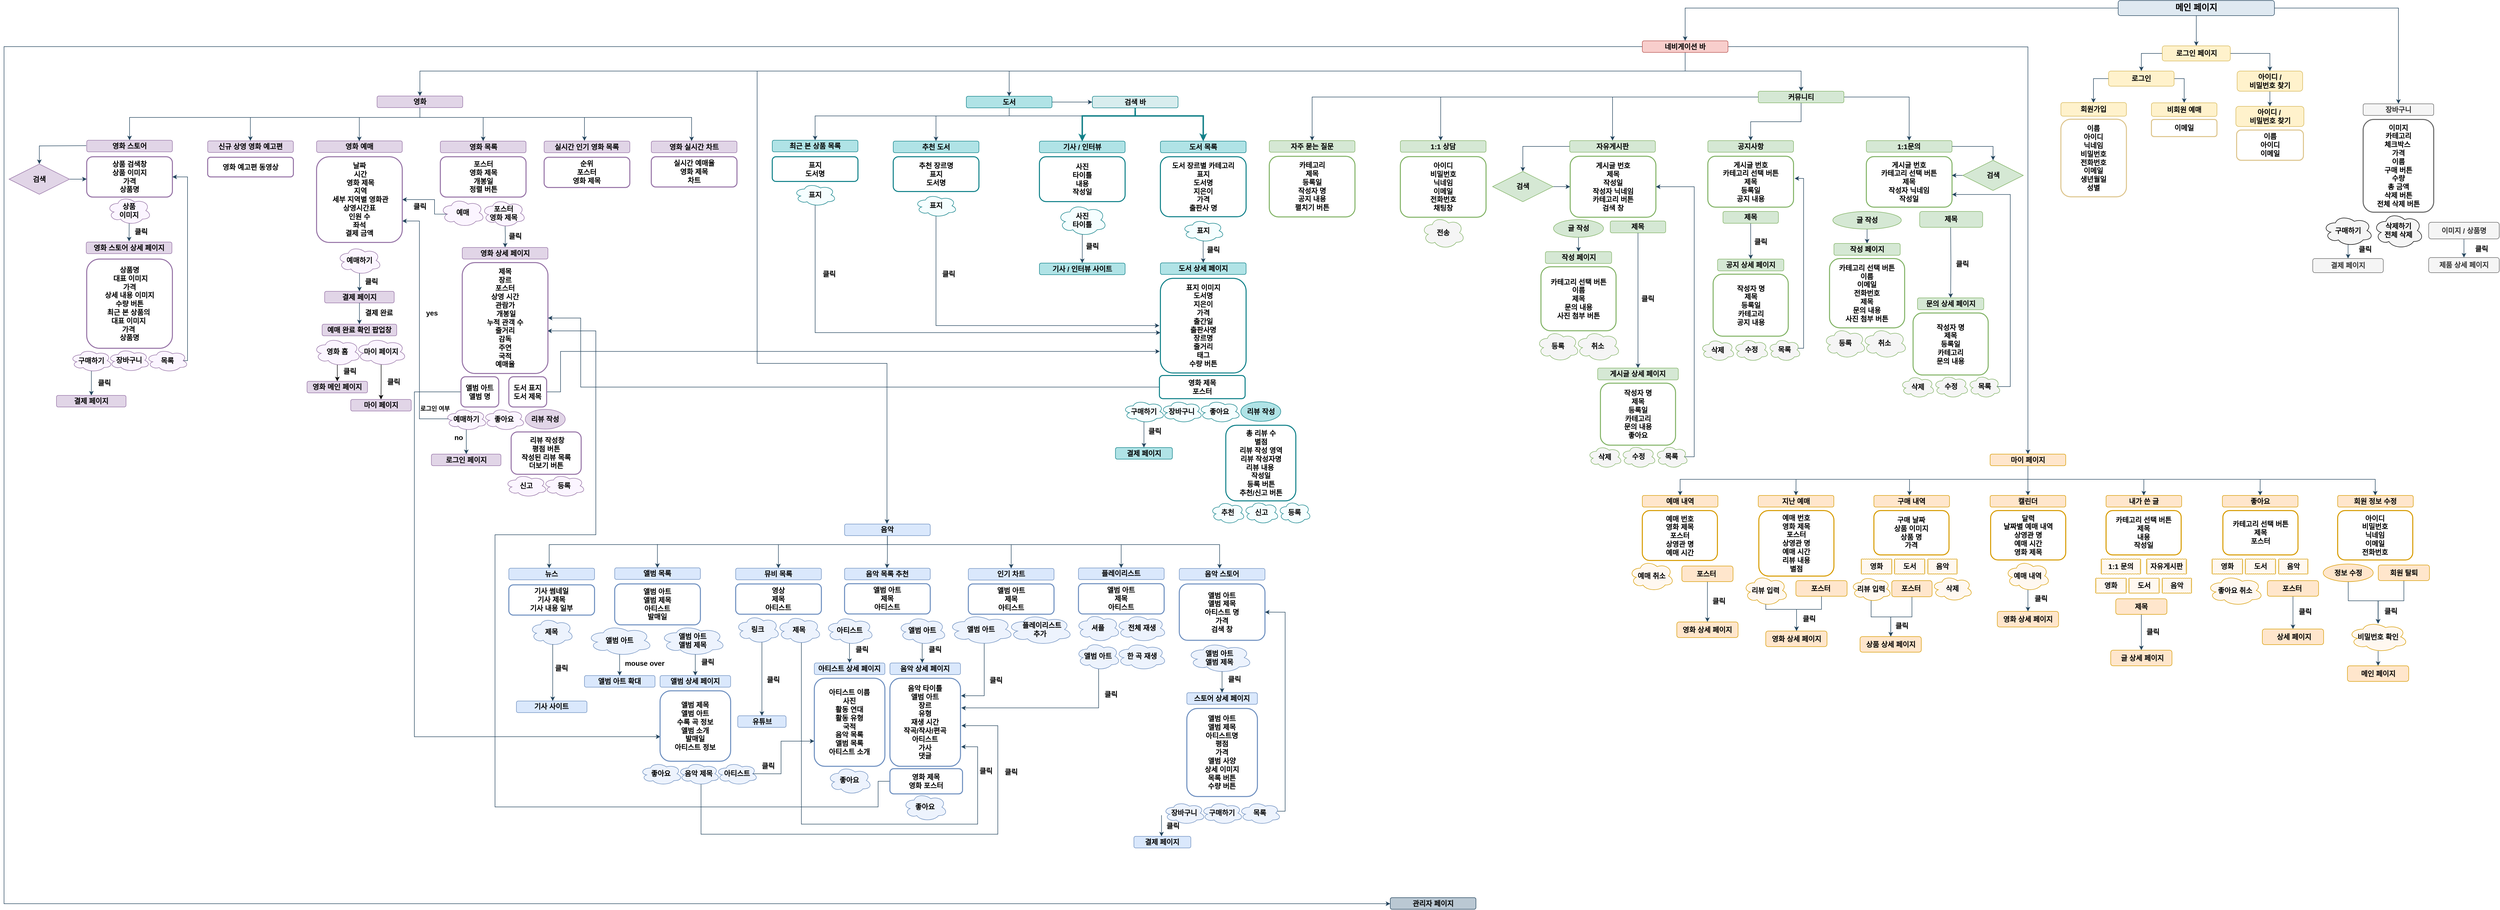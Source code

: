 <mxfile version="24.7.6">
  <diagram id="C5RBs43oDa-KdzZeNtuy" name="Page-1">
    <mxGraphModel dx="6512" dy="1369" grid="1" gridSize="10" guides="1" tooltips="1" connect="1" arrows="1" fold="1" page="1" pageScale="1" pageWidth="827" pageHeight="1169" math="0" shadow="0">
      <root>
        <mxCell id="WIyWlLk6GJQsqaUBKTNV-0" />
        <mxCell id="WIyWlLk6GJQsqaUBKTNV-1" parent="WIyWlLk6GJQsqaUBKTNV-0" />
        <mxCell id="oJDhNyeH8wBqLmoe7c0t-26" value="" style="edgeStyle=orthogonalEdgeStyle;rounded=0;orthogonalLoop=1;jettySize=auto;html=1;entryX=0.005;entryY=0.651;entryDx=0;entryDy=0;entryPerimeter=0;strokeColor=#23445d;" edge="1" parent="WIyWlLk6GJQsqaUBKTNV-1" source="E3FHki-WwOboz5_hfV8X-302" target="E3FHki-WwOboz5_hfV8X-217">
          <mxGeometry relative="1" as="geometry">
            <mxPoint x="-2874" y="917" as="sourcePoint" />
            <mxPoint x="-2966" y="1590" as="targetPoint" />
            <Array as="points">
              <mxPoint x="-2966" y="917" />
              <mxPoint x="-2966" y="1601" />
            </Array>
          </mxGeometry>
        </mxCell>
        <mxCell id="E3FHki-WwOboz5_hfV8X-309" value="" style="edgeStyle=orthogonalEdgeStyle;rounded=0;orthogonalLoop=1;jettySize=auto;html=1;fontFamily=Helvetica;fontSize=12;fontColor=default;exitX=0.16;exitY=0.55;exitDx=0;exitDy=0;exitPerimeter=0;strokeColor=#23445d;entryX=1;entryY=0.75;entryDx=0;entryDy=0;" parent="WIyWlLk6GJQsqaUBKTNV-1" target="E3FHki-WwOboz5_hfV8X-289" edge="1">
          <mxGeometry relative="1" as="geometry">
            <mxPoint x="-2896" y="970" as="sourcePoint" />
            <mxPoint x="-2986" y="941" as="targetPoint" />
            <Array as="points">
              <mxPoint x="-2956" y="970" />
              <mxPoint x="-2956" y="578" />
            </Array>
          </mxGeometry>
        </mxCell>
        <mxCell id="E3FHki-WwOboz5_hfV8X-295" value="" style="edgeStyle=orthogonalEdgeStyle;rounded=0;orthogonalLoop=1;jettySize=auto;html=1;fontFamily=Helvetica;fontSize=12;fontColor=default;exitX=0.498;exitY=0.925;exitDx=0;exitDy=0;exitPerimeter=0;strokeColor=#23445d;" parent="WIyWlLk6GJQsqaUBKTNV-1" target="E3FHki-WwOboz5_hfV8X-296" edge="1">
          <mxGeometry relative="1" as="geometry">
            <mxPoint x="-2786" y="585.5" as="sourcePoint" />
          </mxGeometry>
        </mxCell>
        <mxCell id="E3FHki-WwOboz5_hfV8X-262" value="" style="edgeStyle=orthogonalEdgeStyle;rounded=0;orthogonalLoop=1;jettySize=auto;html=1;fontFamily=Helvetica;fontSize=12;fontColor=default;exitX=0.498;exitY=0.897;exitDx=0;exitDy=0;exitPerimeter=0;strokeColor=#23445d;" parent="WIyWlLk6GJQsqaUBKTNV-1" edge="1">
          <mxGeometry relative="1" as="geometry">
            <mxPoint x="-1483.8" y="1756.43" as="sourcePoint" />
            <mxPoint x="-1483.8" y="1798.43" as="targetPoint" />
          </mxGeometry>
        </mxCell>
        <mxCell id="E3FHki-WwOboz5_hfV8X-230" value="" style="edgeStyle=orthogonalEdgeStyle;rounded=0;orthogonalLoop=1;jettySize=auto;html=1;fontFamily=Helvetica;fontSize=12;fontColor=default;exitX=0.55;exitY=0.95;exitDx=0;exitDy=0;exitPerimeter=0;strokeColor=#23445d;entryX=1.013;entryY=0.538;entryDx=0;entryDy=0;entryPerimeter=0;" parent="WIyWlLk6GJQsqaUBKTNV-1" source="E3FHki-WwOboz5_hfV8X-227" target="E3FHki-WwOboz5_hfV8X-169" edge="1">
          <mxGeometry relative="1" as="geometry">
            <mxPoint x="-2328.56" y="1692.43" as="sourcePoint" />
            <mxPoint x="-1878.56" y="1579.43" as="targetPoint" />
            <Array as="points">
              <mxPoint x="-2397.56" y="1794.09" />
              <mxPoint x="-1808.56" y="1794.09" />
              <mxPoint x="-1808.56" y="1579.09" />
            </Array>
          </mxGeometry>
        </mxCell>
        <mxCell id="E3FHki-WwOboz5_hfV8X-203" value="" style="edgeStyle=orthogonalEdgeStyle;rounded=0;orthogonalLoop=1;jettySize=auto;html=1;fontFamily=Helvetica;fontSize=12;fontColor=default;strokeColor=#23445d;exitX=0.515;exitY=0.924;exitDx=0;exitDy=0;exitPerimeter=0;entryX=0.5;entryY=0;entryDx=0;entryDy=0;" parent="WIyWlLk6GJQsqaUBKTNV-1" source="E3FHki-WwOboz5_hfV8X-195" target="E3FHki-WwOboz5_hfV8X-201" edge="1">
          <mxGeometry relative="1" as="geometry">
            <mxPoint x="-2288.56" y="1419.43" as="sourcePoint" />
            <mxPoint x="-2288.56" y="1454.43" as="targetPoint" />
            <Array as="points">
              <mxPoint x="-2276.56" y="1411.43" />
            </Array>
          </mxGeometry>
        </mxCell>
        <mxCell id="E3FHki-WwOboz5_hfV8X-113" value="" style="edgeStyle=orthogonalEdgeStyle;rounded=0;orthogonalLoop=1;jettySize=auto;html=1;strokeColor=#23445d;" parent="WIyWlLk6GJQsqaUBKTNV-1" edge="1">
          <mxGeometry relative="1" as="geometry">
            <mxPoint x="-1641.12" y="369.5" as="sourcePoint" />
            <mxPoint x="-1641.1" y="419" as="targetPoint" />
            <Array as="points">
              <mxPoint x="-1641.24" y="416" />
            </Array>
          </mxGeometry>
        </mxCell>
        <mxCell id="ooVw9LdMY0Mfpqag8ppf-5" value="" style="edgeStyle=orthogonalEdgeStyle;rounded=0;orthogonalLoop=1;jettySize=auto;html=1;strokeColor=#23445D;" parent="WIyWlLk6GJQsqaUBKTNV-1" source="ooVw9LdMY0Mfpqag8ppf-3" target="ooVw9LdMY0Mfpqag8ppf-4" edge="1">
          <mxGeometry relative="1" as="geometry" />
        </mxCell>
        <mxCell id="ooVw9LdMY0Mfpqag8ppf-7" value="" style="edgeStyle=orthogonalEdgeStyle;rounded=0;orthogonalLoop=1;jettySize=auto;html=1;strokeColor=#23445D;" parent="WIyWlLk6GJQsqaUBKTNV-1" source="ooVw9LdMY0Mfpqag8ppf-3" target="ooVw9LdMY0Mfpqag8ppf-6" edge="1">
          <mxGeometry relative="1" as="geometry" />
        </mxCell>
        <mxCell id="ooVw9LdMY0Mfpqag8ppf-9" value="" style="edgeStyle=orthogonalEdgeStyle;rounded=0;orthogonalLoop=1;jettySize=auto;html=1;strokeColor=#23445D;" parent="WIyWlLk6GJQsqaUBKTNV-1" source="ooVw9LdMY0Mfpqag8ppf-3" target="ooVw9LdMY0Mfpqag8ppf-8" edge="1">
          <mxGeometry relative="1" as="geometry" />
        </mxCell>
        <mxCell id="ooVw9LdMY0Mfpqag8ppf-3" value="&lt;font size=&quot;1&quot; color=&quot;#000000&quot;&gt;&lt;b style=&quot;font-size: 17px;&quot;&gt;메인 페이지&lt;/b&gt;&lt;/font&gt;" style="rounded=1;whiteSpace=wrap;html=1;labelBackgroundColor=none;fillColor=#dfe9f1;strokeColor=#23445d;fontSize=14;" parent="WIyWlLk6GJQsqaUBKTNV-1" vertex="1">
          <mxGeometry x="414" y="140" width="310" height="30" as="geometry" />
        </mxCell>
        <mxCell id="ooVw9LdMY0Mfpqag8ppf-4" value="장바구니" style="whiteSpace=wrap;html=1;rounded=1;labelBackgroundColor=none;fontStyle=1;fontSize=14;fillColor=#f5f5f5;fontColor=#333333;strokeColor=#666666;" parent="WIyWlLk6GJQsqaUBKTNV-1" vertex="1">
          <mxGeometry x="900" y="345" width="140" height="23" as="geometry" />
        </mxCell>
        <mxCell id="ooVw9LdMY0Mfpqag8ppf-73" value="" style="edgeStyle=orthogonalEdgeStyle;rounded=0;orthogonalLoop=1;jettySize=auto;html=1;strokeColor=#23445D;" parent="WIyWlLk6GJQsqaUBKTNV-1" source="ooVw9LdMY0Mfpqag8ppf-6" target="ooVw9LdMY0Mfpqag8ppf-14" edge="1">
          <mxGeometry relative="1" as="geometry" />
        </mxCell>
        <mxCell id="ooVw9LdMY0Mfpqag8ppf-74" value="" style="edgeStyle=orthogonalEdgeStyle;rounded=0;orthogonalLoop=1;jettySize=auto;html=1;strokeColor=#23445D;" parent="WIyWlLk6GJQsqaUBKTNV-1" source="ooVw9LdMY0Mfpqag8ppf-6" target="ooVw9LdMY0Mfpqag8ppf-15" edge="1">
          <mxGeometry relative="1" as="geometry">
            <Array as="points">
              <mxPoint x="460" y="245" />
            </Array>
          </mxGeometry>
        </mxCell>
        <mxCell id="ooVw9LdMY0Mfpqag8ppf-6" value="로그인 페이지" style="whiteSpace=wrap;html=1;fillColor=#fff2cc;strokeColor=#d6b656;rounded=1;labelBackgroundColor=none;fontStyle=1;fontFamily=Helvetica;fontSize=14;" parent="WIyWlLk6GJQsqaUBKTNV-1" vertex="1">
          <mxGeometry x="501.5" y="230" width="135" height="30" as="geometry" />
        </mxCell>
        <mxCell id="ooVw9LdMY0Mfpqag8ppf-39" value="" style="edgeStyle=orthogonalEdgeStyle;rounded=0;orthogonalLoop=1;jettySize=auto;html=1;strokeColor=#23445D;entryX=0.5;entryY=0;entryDx=0;entryDy=0;" parent="WIyWlLk6GJQsqaUBKTNV-1" target="ooVw9LdMY0Mfpqag8ppf-38" edge="1">
          <mxGeometry relative="1" as="geometry">
            <mxPoint x="-363" y="231.524" as="sourcePoint" />
            <mxPoint x="202" y="640" as="targetPoint" />
          </mxGeometry>
        </mxCell>
        <mxCell id="ooVw9LdMY0Mfpqag8ppf-41" value="" style="edgeStyle=orthogonalEdgeStyle;rounded=0;orthogonalLoop=1;jettySize=auto;html=1;strokeColor=#23445D;exitX=0;exitY=0.5;exitDx=0;exitDy=0;" parent="WIyWlLk6GJQsqaUBKTNV-1" source="ooVw9LdMY0Mfpqag8ppf-8" target="ooVw9LdMY0Mfpqag8ppf-40" edge="1">
          <mxGeometry relative="1" as="geometry">
            <mxPoint x="-930" y="242.999" as="sourcePoint" />
            <Array as="points">
              <mxPoint x="-3780" y="232" />
              <mxPoint x="-3780" y="1932" />
            </Array>
          </mxGeometry>
        </mxCell>
        <mxCell id="ooVw9LdMY0Mfpqag8ppf-56" value="" style="edgeStyle=orthogonalEdgeStyle;rounded=0;orthogonalLoop=1;jettySize=auto;html=1;strokeColor=#23445D;entryX=0.5;entryY=0;entryDx=0;entryDy=0;" parent="WIyWlLk6GJQsqaUBKTNV-1" source="ooVw9LdMY0Mfpqag8ppf-8" target="ooVw9LdMY0Mfpqag8ppf-47" edge="1">
          <mxGeometry relative="1" as="geometry">
            <mxPoint x="-445.0" y="323" as="targetPoint" />
            <Array as="points">
              <mxPoint x="-445" y="280" />
              <mxPoint x="-215" y="280" />
            </Array>
          </mxGeometry>
        </mxCell>
        <mxCell id="ooVw9LdMY0Mfpqag8ppf-58" value="" style="edgeStyle=orthogonalEdgeStyle;rounded=0;orthogonalLoop=1;jettySize=auto;html=1;strokeColor=#23445D;exitX=0.5;exitY=1;exitDx=0;exitDy=0;entryX=0.5;entryY=0;entryDx=0;entryDy=0;" parent="WIyWlLk6GJQsqaUBKTNV-1" source="ooVw9LdMY0Mfpqag8ppf-8" edge="1" target="E3FHki-WwOboz5_hfV8X-272">
          <mxGeometry relative="1" as="geometry">
            <mxPoint x="-2610" y="320" as="targetPoint" />
            <Array as="points">
              <mxPoint x="-445" y="280" />
              <mxPoint x="-2955" y="280" />
            </Array>
            <mxPoint x="-865" y="242.5" as="sourcePoint" />
          </mxGeometry>
        </mxCell>
        <mxCell id="ooVw9LdMY0Mfpqag8ppf-8" value="네비게이션 바" style="rounded=1;whiteSpace=wrap;html=1;fillColor=#f8cecc;strokeColor=#b85450;labelBackgroundColor=none;fontStyle=1;fontSize=14;" parent="WIyWlLk6GJQsqaUBKTNV-1" vertex="1">
          <mxGeometry x="-530" y="220" width="170" height="23" as="geometry" />
        </mxCell>
        <mxCell id="ooVw9LdMY0Mfpqag8ppf-29" value="" style="edgeStyle=orthogonalEdgeStyle;rounded=0;orthogonalLoop=1;jettySize=auto;html=1;strokeColor=#23445D;" parent="WIyWlLk6GJQsqaUBKTNV-1" source="ooVw9LdMY0Mfpqag8ppf-14" target="ooVw9LdMY0Mfpqag8ppf-28" edge="1">
          <mxGeometry relative="1" as="geometry" />
        </mxCell>
        <mxCell id="ooVw9LdMY0Mfpqag8ppf-14" value="아이디 /&lt;div style=&quot;font-size: 14px;&quot;&gt;비밀번호 찾기&lt;/div&gt;" style="whiteSpace=wrap;html=1;fillColor=#fff2cc;strokeColor=#d6b656;rounded=1;labelBackgroundColor=none;fontStyle=1;fontFamily=Helvetica;fontSize=14;" parent="WIyWlLk6GJQsqaUBKTNV-1" vertex="1">
          <mxGeometry x="650" y="280" width="130" height="40" as="geometry" />
        </mxCell>
        <mxCell id="ooVw9LdMY0Mfpqag8ppf-21" value="" style="edgeStyle=orthogonalEdgeStyle;rounded=0;orthogonalLoop=1;jettySize=auto;html=1;strokeColor=#23445D;exitX=0;exitY=0.5;exitDx=0;exitDy=0;" parent="WIyWlLk6GJQsqaUBKTNV-1" source="ooVw9LdMY0Mfpqag8ppf-15" edge="1">
          <mxGeometry relative="1" as="geometry">
            <mxPoint x="365" y="343" as="targetPoint" />
            <mxPoint x="420" y="295.0" as="sourcePoint" />
            <Array as="points">
              <mxPoint x="365" y="295" />
            </Array>
          </mxGeometry>
        </mxCell>
        <mxCell id="ooVw9LdMY0Mfpqag8ppf-26" value="" style="edgeStyle=orthogonalEdgeStyle;rounded=0;orthogonalLoop=1;jettySize=auto;html=1;strokeColor=#23445D;exitX=1;exitY=0.5;exitDx=0;exitDy=0;" parent="WIyWlLk6GJQsqaUBKTNV-1" source="ooVw9LdMY0Mfpqag8ppf-15" target="ooVw9LdMY0Mfpqag8ppf-25" edge="1">
          <mxGeometry relative="1" as="geometry" />
        </mxCell>
        <mxCell id="ooVw9LdMY0Mfpqag8ppf-15" value="로그인" style="whiteSpace=wrap;html=1;fillColor=#fff2cc;strokeColor=#d6b656;rounded=1;labelBackgroundColor=none;fontStyle=1;fontFamily=Helvetica;fontSize=14;" parent="WIyWlLk6GJQsqaUBKTNV-1" vertex="1">
          <mxGeometry x="395" y="280" width="130" height="30" as="geometry" />
        </mxCell>
        <mxCell id="ooVw9LdMY0Mfpqag8ppf-20" value="회원가입" style="whiteSpace=wrap;html=1;fillColor=#fff2cc;strokeColor=#d6b656;rounded=1;labelBackgroundColor=none;fontStyle=1;fontFamily=Helvetica;fontSize=14;" parent="WIyWlLk6GJQsqaUBKTNV-1" vertex="1">
          <mxGeometry x="300.38" y="342.5" width="130" height="27" as="geometry" />
        </mxCell>
        <mxCell id="ooVw9LdMY0Mfpqag8ppf-25" value="비회원 예매" style="whiteSpace=wrap;html=1;fillColor=#fff2cc;strokeColor=#d6b656;rounded=1;labelBackgroundColor=none;fontStyle=1;fontFamily=Helvetica;fontSize=14;" parent="WIyWlLk6GJQsqaUBKTNV-1" vertex="1">
          <mxGeometry x="480" y="343" width="130" height="27" as="geometry" />
        </mxCell>
        <mxCell id="ooVw9LdMY0Mfpqag8ppf-28" value="아이디 /&amp;nbsp;&lt;div&gt;비밀번호 찾기&lt;/div&gt;" style="whiteSpace=wrap;html=1;fillColor=#fff2cc;strokeColor=#d6b656;rounded=1;labelBackgroundColor=none;fontStyle=1;fontFamily=Helvetica;fontSize=14;" parent="WIyWlLk6GJQsqaUBKTNV-1" vertex="1">
          <mxGeometry x="647.5" y="350" width="135" height="40" as="geometry" />
        </mxCell>
        <mxCell id="ooVw9LdMY0Mfpqag8ppf-30" value="&lt;h4 style=&quot;font-size: 14px;&quot;&gt;&lt;b style=&quot;font-size: 14px;&quot;&gt;이름&lt;br style=&quot;font-size: 14px;&quot;&gt;&lt;/b&gt;&lt;b style=&quot;font-size: 14px;&quot;&gt;아이디&lt;br style=&quot;font-size: 14px;&quot;&gt;&lt;/b&gt;&lt;b style=&quot;font-size: 14px;&quot;&gt;이메일&lt;/b&gt;&lt;/h4&gt;" style="rounded=1;whiteSpace=wrap;html=1;strokeWidth=2;strokeColor=#ddc58d;fontSize=14;" parent="WIyWlLk6GJQsqaUBKTNV-1" vertex="1">
          <mxGeometry x="649" y="397" width="132.5" height="60" as="geometry" />
        </mxCell>
        <mxCell id="ooVw9LdMY0Mfpqag8ppf-35" value="&lt;font style=&quot;font-size: 14px;&quot;&gt;이름&lt;br&gt;아이디&lt;/font&gt;&lt;div&gt;&lt;font style=&quot;font-size: 14px;&quot;&gt;닉네임&lt;br&gt;비밀번호&lt;br&gt;전화번호&lt;br&gt;이메일&lt;br&gt;생년월일&lt;br&gt;성별&lt;br&gt;&lt;/font&gt;&lt;/div&gt;" style="rounded=1;whiteSpace=wrap;html=1;strokeWidth=2;strokeColor=#ddc58d;textShadow=0;spacingTop=0;fontStyle=1;fontFamily=Helvetica;" parent="WIyWlLk6GJQsqaUBKTNV-1" vertex="1">
          <mxGeometry x="300.38" y="375.5" width="130" height="154" as="geometry" />
        </mxCell>
        <mxCell id="ooVw9LdMY0Mfpqag8ppf-36" value="&lt;h4 style=&quot;font-size: 14px;&quot;&gt;&lt;b style=&quot;font-size: 14px;&quot;&gt;이메일&lt;/b&gt;&lt;/h4&gt;" style="rounded=1;whiteSpace=wrap;html=1;strokeWidth=2;strokeColor=#ddc58d;fontSize=14;" parent="WIyWlLk6GJQsqaUBKTNV-1" vertex="1">
          <mxGeometry x="480" y="376" width="130" height="34" as="geometry" />
        </mxCell>
        <mxCell id="ooVw9LdMY0Mfpqag8ppf-37" style="edgeStyle=orthogonalEdgeStyle;rounded=0;orthogonalLoop=1;jettySize=auto;html=1;exitX=0.5;exitY=1;exitDx=0;exitDy=0;strokeColor=#23445D;" parent="WIyWlLk6GJQsqaUBKTNV-1" edge="1">
          <mxGeometry relative="1" as="geometry">
            <mxPoint x="340" y="483.0" as="sourcePoint" />
            <mxPoint x="340" y="483.0" as="targetPoint" />
          </mxGeometry>
        </mxCell>
        <mxCell id="yAGb6boS0XsB3zwFrY38-3" value="" style="edgeStyle=orthogonalEdgeStyle;rounded=0;orthogonalLoop=1;jettySize=auto;html=1;exitX=0.5;exitY=1;exitDx=0;exitDy=0;strokeColor=#23445d;" parent="WIyWlLk6GJQsqaUBKTNV-1" source="ooVw9LdMY0Mfpqag8ppf-38" target="yAGb6boS0XsB3zwFrY38-1" edge="1">
          <mxGeometry relative="1" as="geometry">
            <mxPoint x="84.44" y="1065" as="sourcePoint" />
            <Array as="points">
              <mxPoint x="235" y="1090" />
              <mxPoint x="924" y="1090" />
            </Array>
          </mxGeometry>
        </mxCell>
        <mxCell id="yAGb6boS0XsB3zwFrY38-12" value="" style="edgeStyle=orthogonalEdgeStyle;rounded=0;orthogonalLoop=1;jettySize=auto;html=1;strokeColor=#23445d;" parent="WIyWlLk6GJQsqaUBKTNV-1" source="ooVw9LdMY0Mfpqag8ppf-38" target="yAGb6boS0XsB3zwFrY38-11" edge="1">
          <mxGeometry relative="1" as="geometry" />
        </mxCell>
        <mxCell id="yAGb6boS0XsB3zwFrY38-29" value="" style="edgeStyle=orthogonalEdgeStyle;rounded=0;orthogonalLoop=1;jettySize=auto;html=1;exitX=0.5;exitY=1;exitDx=0;exitDy=0;strokeColor=#23445d;" parent="WIyWlLk6GJQsqaUBKTNV-1" source="ooVw9LdMY0Mfpqag8ppf-38" target="yAGb6boS0XsB3zwFrY38-28" edge="1">
          <mxGeometry relative="1" as="geometry">
            <mxPoint x="285" y="1063" as="sourcePoint" />
            <Array as="points">
              <mxPoint x="235" y="1090" />
              <mxPoint x="-455" y="1090" />
            </Array>
          </mxGeometry>
        </mxCell>
        <mxCell id="ooVw9LdMY0Mfpqag8ppf-38" value="마이 페이지" style="rounded=1;whiteSpace=wrap;html=1;labelBackgroundColor=none;fontStyle=1;fillColor=#ffe6cc;strokeColor=#d79b00;fontSize=14;" parent="WIyWlLk6GJQsqaUBKTNV-1" vertex="1">
          <mxGeometry x="160" y="1040" width="150" height="23" as="geometry" />
        </mxCell>
        <mxCell id="ooVw9LdMY0Mfpqag8ppf-40" value="관리자 페이지" style="rounded=1;whiteSpace=wrap;html=1;fillColor=#bac8d3;strokeColor=#23445d;labelBackgroundColor=none;fontStyle=1;fontSize=14;" parent="WIyWlLk6GJQsqaUBKTNV-1" vertex="1">
          <mxGeometry x="-1030" y="1920" width="170" height="23" as="geometry" />
        </mxCell>
        <mxCell id="ooVw9LdMY0Mfpqag8ppf-65" value="" style="edgeStyle=orthogonalEdgeStyle;rounded=0;orthogonalLoop=1;jettySize=auto;html=1;strokeColor=#23445D;" parent="WIyWlLk6GJQsqaUBKTNV-1" source="ooVw9LdMY0Mfpqag8ppf-47" target="ooVw9LdMY0Mfpqag8ppf-64" edge="1">
          <mxGeometry relative="1" as="geometry" />
        </mxCell>
        <mxCell id="ooVw9LdMY0Mfpqag8ppf-68" value="" style="edgeStyle=orthogonalEdgeStyle;rounded=0;orthogonalLoop=1;jettySize=auto;html=1;strokeColor=#23445D;" parent="WIyWlLk6GJQsqaUBKTNV-1" source="ooVw9LdMY0Mfpqag8ppf-47" target="ooVw9LdMY0Mfpqag8ppf-67" edge="1">
          <mxGeometry relative="1" as="geometry" />
        </mxCell>
        <mxCell id="oJDhNyeH8wBqLmoe7c0t-62" value="" style="edgeStyle=orthogonalEdgeStyle;rounded=0;orthogonalLoop=1;jettySize=auto;html=1;strokeColor=#23445d;" edge="1" parent="WIyWlLk6GJQsqaUBKTNV-1" source="ooVw9LdMY0Mfpqag8ppf-47" target="oJDhNyeH8wBqLmoe7c0t-61">
          <mxGeometry relative="1" as="geometry" />
        </mxCell>
        <mxCell id="ooVw9LdMY0Mfpqag8ppf-47" value="커뮤니티" style="rounded=1;whiteSpace=wrap;html=1;fillColor=#d5e8d4;strokeColor=#82b366;labelBackgroundColor=none;fontStyle=1;fontSize=14;" parent="WIyWlLk6GJQsqaUBKTNV-1" vertex="1">
          <mxGeometry x="-300" y="320" width="170" height="23" as="geometry" />
        </mxCell>
        <mxCell id="E3FHki-WwOboz5_hfV8X-72" value="" style="edgeStyle=orthogonalEdgeStyle;rounded=0;orthogonalLoop=1;jettySize=auto;html=1;fontFamily=Helvetica;fontSize=12;fontColor=default;strokeColor=#23445d;" parent="WIyWlLk6GJQsqaUBKTNV-1" source="ooVw9LdMY0Mfpqag8ppf-51" target="E3FHki-WwOboz5_hfV8X-71" edge="1">
          <mxGeometry relative="1" as="geometry">
            <Array as="points">
              <mxPoint x="-2028.56" y="1219.43" />
              <mxPoint x="-1368.56" y="1219.43" />
            </Array>
          </mxGeometry>
        </mxCell>
        <mxCell id="E3FHki-WwOboz5_hfV8X-74" value="" style="edgeStyle=orthogonalEdgeStyle;rounded=0;orthogonalLoop=1;jettySize=auto;html=1;fontFamily=Helvetica;fontSize=12;fontColor=default;strokeColor=#23445d;" parent="WIyWlLk6GJQsqaUBKTNV-1" source="ooVw9LdMY0Mfpqag8ppf-51" target="E3FHki-WwOboz5_hfV8X-73" edge="1">
          <mxGeometry relative="1" as="geometry">
            <Array as="points">
              <mxPoint x="-2028.56" y="1219.43" />
              <mxPoint x="-2698.56" y="1219.43" />
            </Array>
          </mxGeometry>
        </mxCell>
        <mxCell id="E3FHki-WwOboz5_hfV8X-157" value="" style="edgeStyle=orthogonalEdgeStyle;rounded=0;orthogonalLoop=1;jettySize=auto;html=1;fontFamily=Helvetica;fontSize=12;fontColor=default;strokeColor=#23445d;" parent="WIyWlLk6GJQsqaUBKTNV-1" source="ooVw9LdMY0Mfpqag8ppf-51" target="E3FHki-WwOboz5_hfV8X-155" edge="1">
          <mxGeometry relative="1" as="geometry">
            <Array as="points">
              <mxPoint x="-2028.56" y="1248.12" />
              <mxPoint x="-2028.56" y="1248.12" />
            </Array>
          </mxGeometry>
        </mxCell>
        <mxCell id="ooVw9LdMY0Mfpqag8ppf-51" value="음악" style="rounded=1;whiteSpace=wrap;html=1;fillColor=#dae8fc;strokeColor=#6c8ebf;labelBackgroundColor=none;fontStyle=1;fontSize=14;" parent="WIyWlLk6GJQsqaUBKTNV-1" vertex="1">
          <mxGeometry x="-2112.56" y="1178.75" width="170" height="23" as="geometry" />
        </mxCell>
        <mxCell id="E3FHki-WwOboz5_hfV8X-88" value="" style="edgeStyle=orthogonalEdgeStyle;rounded=0;orthogonalLoop=1;jettySize=auto;html=1;fontFamily=Helvetica;fontSize=12;fontColor=default;strokeColor=#23445d;" parent="WIyWlLk6GJQsqaUBKTNV-1" source="ooVw9LdMY0Mfpqag8ppf-52" target="E3FHki-WwOboz5_hfV8X-87" edge="1">
          <mxGeometry relative="1" as="geometry" />
        </mxCell>
        <mxCell id="E3FHki-WwOboz5_hfV8X-90" value="" style="edgeStyle=orthogonalEdgeStyle;rounded=0;orthogonalLoop=1;jettySize=auto;html=1;fontFamily=Helvetica;fontSize=12;fontColor=default;strokeColor=#23445d;" parent="WIyWlLk6GJQsqaUBKTNV-1" source="ooVw9LdMY0Mfpqag8ppf-52" target="E3FHki-WwOboz5_hfV8X-89" edge="1">
          <mxGeometry relative="1" as="geometry">
            <Array as="points">
              <mxPoint x="-1786" y="369" />
              <mxPoint x="-1401" y="369" />
            </Array>
          </mxGeometry>
        </mxCell>
        <mxCell id="E3FHki-WwOboz5_hfV8X-92" value="" style="edgeStyle=orthogonalEdgeStyle;rounded=0;orthogonalLoop=1;jettySize=auto;html=1;fontFamily=Helvetica;fontSize=12;fontColor=default;strokeColor=#23445d;" parent="WIyWlLk6GJQsqaUBKTNV-1" source="ooVw9LdMY0Mfpqag8ppf-52" target="E3FHki-WwOboz5_hfV8X-91" edge="1">
          <mxGeometry relative="1" as="geometry">
            <Array as="points">
              <mxPoint x="-1786" y="369" />
              <mxPoint x="-2171" y="369" />
            </Array>
          </mxGeometry>
        </mxCell>
        <mxCell id="ooVw9LdMY0Mfpqag8ppf-52" value="도서" style="rounded=1;whiteSpace=wrap;html=1;fillColor=#b0e3e6;strokeColor=#0e8088;labelBackgroundColor=none;fontStyle=1;fontSize=14;" parent="WIyWlLk6GJQsqaUBKTNV-1" vertex="1">
          <mxGeometry x="-1871" y="330" width="170" height="23" as="geometry" />
        </mxCell>
        <mxCell id="ooVw9LdMY0Mfpqag8ppf-64" value="공지사항" style="rounded=1;whiteSpace=wrap;html=1;fillColor=#d5e8d4;strokeColor=#82b366;labelBackgroundColor=none;fontStyle=1;fontSize=14;" parent="WIyWlLk6GJQsqaUBKTNV-1" vertex="1">
          <mxGeometry x="-400" y="418" width="170" height="23" as="geometry" />
        </mxCell>
        <mxCell id="ooVw9LdMY0Mfpqag8ppf-67" value="1:1문의" style="rounded=1;whiteSpace=wrap;html=1;fillColor=#d5e8d4;strokeColor=#82b366;labelBackgroundColor=none;fontStyle=1;fontSize=14;" parent="WIyWlLk6GJQsqaUBKTNV-1" vertex="1">
          <mxGeometry x="-85.56" y="418" width="170" height="23" as="geometry" />
        </mxCell>
        <mxCell id="E3FHki-WwOboz5_hfV8X-2" value="" style="edgeStyle=orthogonalEdgeStyle;rounded=0;orthogonalLoop=1;jettySize=auto;html=1;entryX=0.5;entryY=0;entryDx=0;entryDy=0;strokeColor=#23445d;" parent="WIyWlLk6GJQsqaUBKTNV-1" source="ooVw9LdMY0Mfpqag8ppf-69" target="c22HlbpBZtG6M4ogobQb-69" edge="1">
          <mxGeometry relative="1" as="geometry">
            <mxPoint x="-424.06" y="429.5" as="targetPoint" />
          </mxGeometry>
        </mxCell>
        <mxCell id="ooVw9LdMY0Mfpqag8ppf-69" value="자유게시판" style="rounded=1;whiteSpace=wrap;html=1;fillColor=#d5e8d4;strokeColor=#82b366;labelBackgroundColor=none;fontStyle=1;fontSize=14;" parent="WIyWlLk6GJQsqaUBKTNV-1" vertex="1">
          <mxGeometry x="-674.06" y="418" width="170" height="23" as="geometry" />
        </mxCell>
        <mxCell id="ooVw9LdMY0Mfpqag8ppf-71" value="&lt;span id=&quot;docs-internal-guid-21f7aed0-7fff-f2a8-6124-d57b1509e031&quot; style=&quot;font-size: 14px;&quot;&gt;&lt;h4 style=&quot;line-height: 1.2; margin-top: 0pt; margin-bottom: 0pt; font-size: 14px;&quot;&gt;&lt;span style=&quot;font-family: &amp;quot;Noto Sans KR&amp;quot;, sans-serif; background-color: transparent; font-variant-numeric: normal; font-variant-east-asian: normal; font-variant-alternates: normal; font-variant-position: normal; vertical-align: baseline; white-space-collapse: preserve; font-size: 14px;&quot;&gt;&lt;b style=&quot;font-size: 14px;&quot;&gt;게시글 번호&lt;br style=&quot;font-size: 14px;&quot;&gt;&lt;/b&gt;&lt;/span&gt;&lt;span style=&quot;font-family: &amp;quot;Noto Sans KR&amp;quot;, sans-serif; background-color: transparent; font-variant-numeric: normal; font-variant-east-asian: normal; font-variant-alternates: normal; font-variant-position: normal; vertical-align: baseline; white-space-collapse: preserve; font-size: 14px;&quot;&gt;&lt;b style=&quot;font-size: 14px;&quot;&gt;카테고리 선택 버튼&lt;br style=&quot;font-size: 14px;&quot;&gt;&lt;/b&gt;&lt;/span&gt;&lt;span style=&quot;font-family: &amp;quot;Noto Sans KR&amp;quot;, sans-serif; background-color: transparent; font-variant-numeric: normal; font-variant-east-asian: normal; font-variant-alternates: normal; font-variant-position: normal; vertical-align: baseline; white-space-collapse: preserve; font-size: 14px;&quot;&gt;&lt;b style=&quot;font-size: 14px;&quot;&gt;제목&lt;br style=&quot;font-size: 14px;&quot;&gt;&lt;/b&gt;&lt;/span&gt;&lt;span style=&quot;font-family: &amp;quot;Noto Sans KR&amp;quot;, sans-serif; background-color: transparent; font-variant-numeric: normal; font-variant-east-asian: normal; font-variant-alternates: normal; font-variant-position: normal; vertical-align: baseline; white-space-collapse: preserve; font-size: 14px;&quot;&gt;&lt;b style=&quot;font-size: 14px;&quot;&gt;등록일&lt;/b&gt;&lt;/span&gt;&lt;br&gt;&lt;/h4&gt;&lt;div&gt;&lt;span style=&quot;font-family: &amp;quot;Noto Sans KR&amp;quot;, sans-serif; background-color: transparent; font-variant-numeric: normal; font-variant-east-asian: normal; font-variant-alternates: normal; font-variant-position: normal; vertical-align: baseline; white-space-collapse: preserve; font-size: 14px;&quot;&gt;&lt;b style=&quot;font-size: 14px;&quot;&gt;공지 내용&lt;/b&gt;&lt;/span&gt;&lt;/div&gt;&lt;/span&gt;" style="rounded=1;whiteSpace=wrap;html=1;strokeWidth=2;strokeColor=#82b366;fontSize=14;" parent="WIyWlLk6GJQsqaUBKTNV-1" vertex="1">
          <mxGeometry x="-400" y="449" width="170" height="101" as="geometry" />
        </mxCell>
        <mxCell id="ooVw9LdMY0Mfpqag8ppf-72" value="&lt;span style=&quot;font-size: 14px;&quot; id=&quot;docs-internal-guid-21f7aed0-7fff-f2a8-6124-d57b1509e031&quot;&gt;&lt;h4 style=&quot;line-height: 1.2; margin-top: 0pt; margin-bottom: 0pt; font-size: 14px;&quot;&gt;&lt;span id=&quot;docs-internal-guid-90d0d671-7fff-7fe8-fb4d-e33a330dddbc&quot; style=&quot;font-size: 14px;&quot;&gt;&lt;h4 style=&quot;line-height: 1.2; margin-top: 0pt; margin-bottom: 0pt; font-size: 14px;&quot;&gt;&lt;font face=&quot;Helvetica&quot; style=&quot;font-size: 14px;&quot;&gt;&lt;span style=&quot;background-color: transparent; font-variant-numeric: normal; font-variant-east-asian: normal; font-variant-alternates: normal; font-variant-position: normal; vertical-align: baseline; white-space-collapse: preserve; font-size: 14px;&quot;&gt;게시글 번호&lt;br style=&quot;font-size: 14px;&quot;&gt;&lt;/span&gt;&lt;span style=&quot;background-color: transparent; font-variant-numeric: normal; font-variant-east-asian: normal; font-variant-alternates: normal; font-variant-position: normal; vertical-align: baseline; white-space-collapse: preserve; font-size: 14px;&quot;&gt;제목&lt;br style=&quot;font-size: 14px;&quot;&gt;&lt;/span&gt;&lt;span style=&quot;background-color: transparent; font-variant-numeric: normal; font-variant-east-asian: normal; font-variant-alternates: normal; font-variant-position: normal; vertical-align: baseline; white-space-collapse: preserve; font-size: 14px;&quot;&gt;작성일&lt;br style=&quot;font-size: 14px;&quot;&gt;&lt;/span&gt;&lt;span style=&quot;background-color: transparent; font-variant-numeric: normal; font-variant-east-asian: normal; font-variant-alternates: normal; font-variant-position: normal; vertical-align: baseline; white-space-collapse: preserve; font-size: 14px;&quot;&gt;작성자 닉네임&lt;/span&gt;&lt;span style=&quot;background-color: transparent; font-variant-numeric: normal; font-variant-east-asian: normal; font-variant-alternates: normal; font-variant-position: normal; vertical-align: baseline; white-space-collapse: preserve; font-size: 14px;&quot;&gt;&lt;br style=&quot;font-size: 14px;&quot;&gt;&lt;/span&gt;&lt;span style=&quot;background-color: transparent; font-variant-numeric: normal; font-variant-east-asian: normal; font-variant-alternates: normal; font-variant-position: normal; vertical-align: baseline; white-space-collapse: preserve; font-size: 14px;&quot;&gt;카테고리 버튼&lt;br style=&quot;font-size: 14px;&quot;&gt;&lt;/span&gt;&lt;span style=&quot;background-color: transparent; font-variant-numeric: normal; font-variant-east-asian: normal; font-variant-alternates: normal; font-variant-position: normal; vertical-align: baseline; white-space-collapse: preserve; font-size: 14px;&quot;&gt;검색 창&lt;/span&gt;&lt;/font&gt;&lt;/h4&gt;&lt;/span&gt;&lt;/h4&gt;&lt;/span&gt;" style="rounded=1;whiteSpace=wrap;html=1;strokeWidth=2;strokeColor=#82b366;fontSize=14;fontStyle=1" parent="WIyWlLk6GJQsqaUBKTNV-1" vertex="1">
          <mxGeometry x="-673.06" y="449" width="170" height="121" as="geometry" />
        </mxCell>
        <mxCell id="ooVw9LdMY0Mfpqag8ppf-77" value="&lt;h4 style=&quot;&quot;&gt;&lt;span id=&quot;docs-internal-guid-38c16f56-7fff-fe67-2785-babd536d0d52&quot; style=&quot;font-weight:normal;&quot;&gt;&lt;h4 style=&quot;line-height: 1.2; margin-top: 0pt; margin-bottom: 0pt;&quot;&gt;&lt;span style=&quot;font-family: &amp;quot;Noto Sans KR&amp;quot;, sans-serif; background-color: transparent; font-weight: 700; font-variant-numeric: normal; font-variant-east-asian: normal; font-variant-alternates: normal; font-variant-position: normal; vertical-align: baseline; white-space-collapse: preserve;&quot;&gt;이미지&lt;br&gt;&lt;/span&gt;&lt;span style=&quot;font-family: &amp;quot;Noto Sans KR&amp;quot;, sans-serif; background-color: transparent; font-weight: 700; font-variant-numeric: normal; font-variant-east-asian: normal; font-variant-alternates: normal; font-variant-position: normal; vertical-align: baseline; white-space-collapse: preserve;&quot;&gt;카테고리&lt;br&gt;&lt;/span&gt;&lt;span style=&quot;font-family: &amp;quot;Noto Sans KR&amp;quot;, sans-serif; background-color: transparent; font-weight: 700; font-variant-numeric: normal; font-variant-east-asian: normal; font-variant-alternates: normal; font-variant-position: normal; vertical-align: baseline; white-space-collapse: preserve;&quot;&gt;체크박스&amp;nbsp;&lt;br&gt;&lt;/span&gt;&lt;span style=&quot;font-family: &amp;quot;Noto Sans KR&amp;quot;, sans-serif; background-color: transparent; font-weight: 700; font-variant-numeric: normal; font-variant-east-asian: normal; font-variant-alternates: normal; font-variant-position: normal; vertical-align: baseline; white-space-collapse: preserve;&quot;&gt;가격&lt;br&gt;&lt;/span&gt;&lt;span style=&quot;font-family: &amp;quot;Noto Sans KR&amp;quot;, sans-serif; background-color: transparent; font-weight: 700; font-variant-numeric: normal; font-variant-east-asian: normal; font-variant-alternates: normal; font-variant-position: normal; vertical-align: baseline; white-space-collapse: preserve;&quot;&gt;이름&lt;br&gt;&lt;/span&gt;&lt;span style=&quot;font-family: &amp;quot;Noto Sans KR&amp;quot;, sans-serif; background-color: transparent; font-weight: 700; font-variant-numeric: normal; font-variant-east-asian: normal; font-variant-alternates: normal; font-variant-position: normal; vertical-align: baseline; white-space-collapse: preserve;&quot;&gt;구매 버튼&lt;br&gt;&lt;/span&gt;&lt;span style=&quot;font-family: &amp;quot;Noto Sans KR&amp;quot;, sans-serif; background-color: transparent; font-weight: 700; font-variant-numeric: normal; font-variant-east-asian: normal; font-variant-alternates: normal; font-variant-position: normal; vertical-align: baseline; white-space-collapse: preserve;&quot;&gt;수량&lt;br&gt;&lt;/span&gt;&lt;span style=&quot;font-family: &amp;quot;Noto Sans KR&amp;quot;, sans-serif; background-color: transparent; font-weight: 700; font-variant-numeric: normal; font-variant-east-asian: normal; font-variant-alternates: normal; font-variant-position: normal; vertical-align: baseline; white-space-collapse: preserve;&quot;&gt;총 금액&lt;/span&gt;&lt;/h4&gt;&lt;h4 style=&quot;line-height: 1.2; margin-top: 0pt; margin-bottom: 0pt;&quot;&gt;삭제 버튼&lt;/h4&gt;&lt;h4 style=&quot;line-height: 1.2; margin-top: 0pt; margin-bottom: 0pt;&quot;&gt;전체 삭제 버튼&lt;/h4&gt;&lt;/span&gt;&lt;/h4&gt;" style="rounded=1;whiteSpace=wrap;html=1;strokeWidth=2;strokeColor=#666666;fontSize=14;" parent="WIyWlLk6GJQsqaUBKTNV-1" vertex="1">
          <mxGeometry x="900" y="376" width="140" height="184" as="geometry" />
        </mxCell>
        <mxCell id="ooVw9LdMY0Mfpqag8ppf-95" value="" style="edgeStyle=orthogonalEdgeStyle;rounded=0;orthogonalLoop=1;jettySize=auto;html=1;strokeColor=#23445D;" parent="WIyWlLk6GJQsqaUBKTNV-1" source="ooVw9LdMY0Mfpqag8ppf-85" target="ooVw9LdMY0Mfpqag8ppf-94" edge="1">
          <mxGeometry relative="1" as="geometry" />
        </mxCell>
        <mxCell id="ooVw9LdMY0Mfpqag8ppf-85" value="이미지 / 상품명" style="whiteSpace=wrap;html=1;rounded=1;labelBackgroundColor=none;fontStyle=1;fontSize=14;fillColor=#f5f5f5;fontColor=#333333;strokeColor=#666666;fontFamily=Helvetica;" parent="WIyWlLk6GJQsqaUBKTNV-1" vertex="1">
          <mxGeometry x="1030" y="580" width="140" height="33" as="geometry" />
        </mxCell>
        <mxCell id="ooVw9LdMY0Mfpqag8ppf-94" value="제품 상세 페이지" style="whiteSpace=wrap;html=1;rounded=1;labelBackgroundColor=none;fontStyle=1;fontSize=14;fillColor=#f5f5f5;fontColor=#333333;strokeColor=#666666;fontFamily=Helvetica;" parent="WIyWlLk6GJQsqaUBKTNV-1" vertex="1">
          <mxGeometry x="1030" y="650" width="140" height="30" as="geometry" />
        </mxCell>
        <mxCell id="ooVw9LdMY0Mfpqag8ppf-98" value="&lt;font color=&quot;#000000&quot; style=&quot;font-size: 14px;&quot;&gt;클릭&lt;/font&gt;" style="text;html=1;align=center;verticalAlign=middle;whiteSpace=wrap;rounded=0;fontColor=#FFFFFF;fontStyle=1" parent="WIyWlLk6GJQsqaUBKTNV-1" vertex="1">
          <mxGeometry x="1100" y="613" width="70" height="40" as="geometry" />
        </mxCell>
        <mxCell id="E3FHki-WwOboz5_hfV8X-19" value="" style="edgeStyle=orthogonalEdgeStyle;rounded=0;orthogonalLoop=1;jettySize=auto;html=1;exitX=0.501;exitY=0.949;exitDx=0;exitDy=0;exitPerimeter=0;strokeColor=#23445d;" parent="WIyWlLk6GJQsqaUBKTNV-1" source="c22HlbpBZtG6M4ogobQb-5" target="E3FHki-WwOboz5_hfV8X-18" edge="1">
          <mxGeometry relative="1" as="geometry" />
        </mxCell>
        <mxCell id="c22HlbpBZtG6M4ogobQb-5" value="&lt;h4 style=&quot;font-size: 14px; line-height: 1.2; margin-top: 0pt; margin-bottom: 0pt;&quot;&gt;&lt;span style=&quot;background-color: transparent; font-variant-numeric: normal; font-variant-east-asian: normal; font-variant-alternates: normal; font-variant-position: normal; vertical-align: baseline; white-space-collapse: preserve; font-size: 14px;&quot;&gt;구매하기&lt;/span&gt;&lt;/h4&gt;" style="ellipse;shape=cloud;whiteSpace=wrap;html=1;fillColor=#f5f5f5;fontStyle=1;fontSize=14;fontFamily=Helvetica;" parent="WIyWlLk6GJQsqaUBKTNV-1" vertex="1">
          <mxGeometry x="820" y="565.75" width="100" height="61.5" as="geometry" />
        </mxCell>
        <mxCell id="c22HlbpBZtG6M4ogobQb-7" value="삭제하기&lt;div style=&quot;font-size: 14px;&quot;&gt;전체 삭제&lt;/div&gt;" style="ellipse;shape=cloud;whiteSpace=wrap;html=1;fillColor=#f5f5f5;fontStyle=1;fontSize=14;fontFamily=Helvetica;" parent="WIyWlLk6GJQsqaUBKTNV-1" vertex="1">
          <mxGeometry x="920" y="560.37" width="100" height="72.25" as="geometry" />
        </mxCell>
        <mxCell id="c22HlbpBZtG6M4ogobQb-30" value="" style="edgeStyle=orthogonalEdgeStyle;rounded=0;orthogonalLoop=1;jettySize=auto;html=1;entryX=0.5;entryY=0;entryDx=0;entryDy=0;strokeColor=#23445d;" parent="WIyWlLk6GJQsqaUBKTNV-1" source="c22HlbpBZtG6M4ogobQb-10" target="c22HlbpBZtG6M4ogobQb-25" edge="1">
          <mxGeometry relative="1" as="geometry">
            <Array as="points">
              <mxPoint x="-84" y="600" />
              <mxPoint x="-84" y="600" />
            </Array>
          </mxGeometry>
        </mxCell>
        <mxCell id="c22HlbpBZtG6M4ogobQb-10" value="&lt;h4&gt;&lt;font style=&quot;font-size: 14px;&quot;&gt;글 작성&lt;/font&gt;&lt;/h4&gt;" style="ellipse;whiteSpace=wrap;html=1;strokeColor=#82b366;fillColor=#d5e8d4;" parent="WIyWlLk6GJQsqaUBKTNV-1" vertex="1">
          <mxGeometry x="-152.07" y="558.5" width="135.95" height="35" as="geometry" />
        </mxCell>
        <mxCell id="c22HlbpBZtG6M4ogobQb-13" value="" style="edgeStyle=orthogonalEdgeStyle;rounded=0;orthogonalLoop=1;jettySize=auto;html=1;strokeColor=#23445d;" parent="WIyWlLk6GJQsqaUBKTNV-1" target="c22HlbpBZtG6M4ogobQb-12" edge="1">
          <mxGeometry relative="1" as="geometry">
            <mxPoint x="81.66" y="590" as="sourcePoint" />
          </mxGeometry>
        </mxCell>
        <mxCell id="c22HlbpBZtG6M4ogobQb-11" value="제목" style="rounded=1;whiteSpace=wrap;html=1;fillColor=#d5e8d4;strokeColor=#82b366;labelBackgroundColor=none;fontStyle=1;fontSize=14;" parent="WIyWlLk6GJQsqaUBKTNV-1" vertex="1">
          <mxGeometry x="20.22" y="558.5" width="125" height="31.5" as="geometry" />
        </mxCell>
        <mxCell id="c22HlbpBZtG6M4ogobQb-12" value="문의 상세 페이지" style="rounded=1;whiteSpace=wrap;html=1;fillColor=#d5e8d4;strokeColor=#82b366;labelBackgroundColor=none;fontStyle=1;fontSize=14;" parent="WIyWlLk6GJQsqaUBKTNV-1" vertex="1">
          <mxGeometry x="15.91" y="730" width="131.5" height="23.5" as="geometry" />
        </mxCell>
        <mxCell id="c22HlbpBZtG6M4ogobQb-14" value="&lt;span id=&quot;docs-internal-guid-21f7aed0-7fff-f2a8-6124-d57b1509e031&quot; style=&quot;font-size: 14px;&quot;&gt;&lt;h4 style=&quot;line-height: 1.2; margin-top: 0pt; margin-bottom: 0pt; font-size: 14px;&quot;&gt;&lt;span style=&quot;font-family: &amp;quot;Noto Sans KR&amp;quot;, sans-serif; background-color: transparent; font-variant-numeric: normal; font-variant-east-asian: normal; font-variant-alternates: normal; font-variant-position: normal; vertical-align: baseline; white-space-collapse: preserve; font-size: 14px;&quot;&gt;&lt;b style=&quot;font-size: 14px;&quot;&gt;게시글 번호&lt;br style=&quot;font-size: 14px;&quot;&gt;&lt;/b&gt;&lt;/span&gt;&lt;span style=&quot;font-family: &amp;quot;Noto Sans KR&amp;quot;, sans-serif; background-color: transparent; font-variant-numeric: normal; font-variant-east-asian: normal; font-variant-alternates: normal; font-variant-position: normal; vertical-align: baseline; white-space-collapse: preserve; font-size: 14px;&quot;&gt;&lt;b style=&quot;font-size: 14px;&quot;&gt;카테고리 선택 버튼&lt;br style=&quot;font-size: 14px;&quot;&gt;&lt;/b&gt;&lt;/span&gt;&lt;span style=&quot;font-family: &amp;quot;Noto Sans KR&amp;quot;, sans-serif; background-color: transparent; font-variant-numeric: normal; font-variant-east-asian: normal; font-variant-alternates: normal; font-variant-position: normal; vertical-align: baseline; white-space-collapse: preserve; font-size: 14px;&quot;&gt;&lt;b style=&quot;font-size: 14px;&quot;&gt;제목&lt;/b&gt;&lt;/span&gt;&lt;/h4&gt;&lt;h4 style=&quot;line-height: 1.2; margin-top: 0pt; margin-bottom: 0pt; font-size: 14px;&quot;&gt;&lt;span style=&quot;font-family: &amp;quot;Noto Sans KR&amp;quot;, sans-serif; background-color: transparent; font-variant-numeric: normal; font-variant-east-asian: normal; font-variant-alternates: normal; font-variant-position: normal; vertical-align: baseline; white-space-collapse: preserve; font-size: 14px;&quot;&gt;&lt;b style=&quot;font-size: 14px;&quot;&gt;작성자 닉네임&lt;br style=&quot;font-size: 14px;&quot;&gt;&lt;/b&gt;&lt;/span&gt;&lt;span style=&quot;font-family: &amp;quot;Noto Sans KR&amp;quot;, sans-serif; background-color: transparent; font-variant-numeric: normal; font-variant-east-asian: normal; font-variant-alternates: normal; font-variant-position: normal; vertical-align: baseline; white-space-collapse: preserve; font-size: 14px;&quot;&gt;&lt;b style=&quot;font-size: 14px;&quot;&gt;작성일&lt;/b&gt;&lt;/span&gt;&lt;/h4&gt;&lt;/span&gt;" style="rounded=1;whiteSpace=wrap;html=1;strokeWidth=2;strokeColor=#82b366;fontSize=14;" parent="WIyWlLk6GJQsqaUBKTNV-1" vertex="1">
          <mxGeometry x="-85.56" y="449.75" width="170" height="100.25" as="geometry" />
        </mxCell>
        <mxCell id="c22HlbpBZtG6M4ogobQb-15" value="&lt;span id=&quot;docs-internal-guid-21f7aed0-7fff-f2a8-6124-d57b1509e031&quot; style=&quot;font-size: 14px;&quot;&gt;&lt;b&gt;&lt;h4 style=&quot;line-height: 1.2; margin-top: 0pt; margin-bottom: 0pt; font-size: 14px;&quot;&gt;작성자 명&lt;/h4&gt;&lt;h4 style=&quot;line-height: 1.2; margin-top: 0pt; margin-bottom: 0pt; font-size: 14px;&quot;&gt;제목&lt;/h4&gt;&lt;div&gt;등록일&lt;/div&gt;&lt;div&gt;카테고리&lt;/div&gt;&lt;h4 style=&quot;line-height: 1.2; margin-top: 0pt; margin-bottom: 0pt; font-size: 14px;&quot;&gt;문의 내용&lt;/h4&gt;&lt;/b&gt;&lt;/span&gt;" style="rounded=1;whiteSpace=wrap;html=1;strokeWidth=2;strokeColor=#82b366;fontSize=14;" parent="WIyWlLk6GJQsqaUBKTNV-1" vertex="1">
          <mxGeometry x="7.16" y="760" width="149" height="123" as="geometry" />
        </mxCell>
        <mxCell id="c22HlbpBZtG6M4ogobQb-16" value="&lt;h4 style=&quot;font-size: 14px; line-height: 1.2; margin-top: 0pt; margin-bottom: 0pt;&quot;&gt;&lt;span style=&quot;background-color: transparent; font-variant-numeric: normal; font-variant-east-asian: normal; font-variant-alternates: normal; font-variant-position: normal; vertical-align: baseline; white-space-collapse: preserve; font-size: 14px;&quot;&gt;삭제&lt;/span&gt;&lt;/h4&gt;" style="ellipse;shape=cloud;whiteSpace=wrap;html=1;fillColor=#f5f5f5;fontStyle=1;fontSize=14;fontFamily=Helvetica;strokeColor=#82b366;" parent="WIyWlLk6GJQsqaUBKTNV-1" vertex="1">
          <mxGeometry x="-18.34" y="884" width="68.88" height="45" as="geometry" />
        </mxCell>
        <mxCell id="c22HlbpBZtG6M4ogobQb-19" value="&lt;h4 style=&quot;font-size: 14px; line-height: 1.2; margin-top: 0pt; margin-bottom: 0pt;&quot;&gt;&lt;span style=&quot;background-color: transparent; font-variant-numeric: normal; font-variant-east-asian: normal; font-variant-alternates: normal; font-variant-position: normal; vertical-align: baseline; white-space-collapse: preserve; font-size: 14px;&quot;&gt;수정&lt;/span&gt;&lt;/h4&gt;" style="ellipse;shape=cloud;whiteSpace=wrap;html=1;fillColor=#f5f5f5;fontStyle=1;fontSize=14;fontFamily=Helvetica;strokeColor=#82b366;" parent="WIyWlLk6GJQsqaUBKTNV-1" vertex="1">
          <mxGeometry x="47.47" y="883" width="70.5" height="46" as="geometry" />
        </mxCell>
        <mxCell id="E3FHki-WwOboz5_hfV8X-122" value="" style="edgeStyle=orthogonalEdgeStyle;rounded=0;orthogonalLoop=1;jettySize=auto;html=1;fontFamily=Helvetica;fontSize=12;fontColor=default;exitX=0.875;exitY=0.5;exitDx=0;exitDy=0;exitPerimeter=0;entryX=1;entryY=0.75;entryDx=0;entryDy=0;strokeColor=#23445d;" parent="WIyWlLk6GJQsqaUBKTNV-1" source="c22HlbpBZtG6M4ogobQb-20" target="c22HlbpBZtG6M4ogobQb-14" edge="1">
          <mxGeometry relative="1" as="geometry">
            <mxPoint x="234.66" y="906" as="targetPoint" />
            <Array as="points">
              <mxPoint x="200" y="906" />
              <mxPoint x="200" y="525" />
            </Array>
          </mxGeometry>
        </mxCell>
        <mxCell id="c22HlbpBZtG6M4ogobQb-20" value="&lt;h4 style=&quot;font-size: 14px; line-height: 1.2; margin-top: 0pt; margin-bottom: 0pt;&quot;&gt;&lt;span style=&quot;background-color: transparent; font-variant-numeric: normal; font-variant-east-asian: normal; font-variant-alternates: normal; font-variant-position: normal; vertical-align: baseline; white-space-collapse: preserve; font-size: 14px;&quot;&gt;목록&lt;/span&gt;&lt;/h4&gt;" style="ellipse;shape=cloud;whiteSpace=wrap;html=1;fillColor=#f5f5f5;fontStyle=1;fontSize=14;fontFamily=Helvetica;strokeColor=#82b366;" parent="WIyWlLk6GJQsqaUBKTNV-1" vertex="1">
          <mxGeometry x="115.66" y="883" width="66" height="46" as="geometry" />
        </mxCell>
        <mxCell id="c22HlbpBZtG6M4ogobQb-25" value="작성 페이지" style="rounded=1;whiteSpace=wrap;html=1;fillColor=#d5e8d4;strokeColor=#82b366;labelBackgroundColor=none;fontStyle=1;fontSize=14;" parent="WIyWlLk6GJQsqaUBKTNV-1" vertex="1">
          <mxGeometry x="-149.84" y="622" width="131.5" height="23.5" as="geometry" />
        </mxCell>
        <mxCell id="c22HlbpBZtG6M4ogobQb-29" value="&lt;span id=&quot;docs-internal-guid-21f7aed0-7fff-f2a8-6124-d57b1509e031&quot; style=&quot;font-size: 14px;&quot;&gt;&lt;b&gt;&lt;h4 style=&quot;line-height: 1.2; margin-top: 0pt; margin-bottom: 0pt; font-size: 14px;&quot;&gt;&lt;span style=&quot;font-family: &amp;quot;Noto Sans KR&amp;quot;, sans-serif; background-color: transparent; font-variant-numeric: normal; font-variant-east-asian: normal; font-variant-alternates: normal; font-variant-position: normal; vertical-align: baseline; white-space-collapse: preserve; font-size: 14px;&quot;&gt;&lt;span style=&quot;font-size: 14px;&quot;&gt;카테고리 선택 버튼&lt;/span&gt;&lt;/span&gt;&lt;/h4&gt;&lt;h4 style=&quot;line-height: 1.2; margin-top: 0pt; margin-bottom: 0pt; font-size: 14px;&quot;&gt;이름&lt;/h4&gt;&lt;h4 style=&quot;line-height: 1.2; margin-top: 0pt; margin-bottom: 0pt; font-size: 14px;&quot;&gt;이메일&lt;/h4&gt;&lt;h4 style=&quot;line-height: 1.2; margin-top: 0pt; margin-bottom: 0pt; font-size: 14px;&quot;&gt;전화번호&lt;/h4&gt;&lt;h4 style=&quot;line-height: 1.2; margin-top: 0pt; margin-bottom: 0pt; font-size: 14px;&quot;&gt;제목&lt;/h4&gt;&lt;h4 style=&quot;line-height: 1.2; margin-top: 0pt; margin-bottom: 0pt; font-size: 14px;&quot;&gt;문의 내용&lt;/h4&gt;&lt;h4 style=&quot;line-height: 1.2; margin-top: 0pt; margin-bottom: 0pt; font-size: 14px;&quot;&gt;사진 첨부 버튼&lt;/h4&gt;&lt;/b&gt;&lt;/span&gt;" style="rounded=1;whiteSpace=wrap;html=1;strokeWidth=2;strokeColor=#82b366;fontSize=14;" parent="WIyWlLk6GJQsqaUBKTNV-1" vertex="1">
          <mxGeometry x="-158.59" y="652" width="149" height="137.5" as="geometry" />
        </mxCell>
        <mxCell id="c22HlbpBZtG6M4ogobQb-31" value="&lt;font color=&quot;#000000&quot; style=&quot;font-size: 14px;&quot;&gt;클릭&lt;/font&gt;" style="text;html=1;align=center;verticalAlign=middle;whiteSpace=wrap;rounded=0;fontColor=#FFFFFF;fontStyle=1" parent="WIyWlLk6GJQsqaUBKTNV-1" vertex="1">
          <mxGeometry x="70.0" y="643" width="70" height="40" as="geometry" />
        </mxCell>
        <mxCell id="c22HlbpBZtG6M4ogobQb-32" value="&lt;h4 style=&quot;font-size: 14px; line-height: 1.2; margin-top: 0pt; margin-bottom: 0pt;&quot;&gt;&lt;span style=&quot;white-space-collapse: preserve;&quot;&gt;등록&lt;/span&gt;&lt;/h4&gt;" style="ellipse;shape=cloud;whiteSpace=wrap;html=1;fillColor=#f5f5f5;fontStyle=1;fontSize=14;fontFamily=Helvetica;strokeColor=#82b366;" parent="WIyWlLk6GJQsqaUBKTNV-1" vertex="1">
          <mxGeometry x="-170.47" y="789.5" width="84.91" height="61" as="geometry" />
        </mxCell>
        <mxCell id="c22HlbpBZtG6M4ogobQb-34" value="&lt;h4 style=&quot;font-size: 14px; line-height: 1.2; margin-top: 0pt; margin-bottom: 0pt;&quot;&gt;&lt;span style=&quot;white-space-collapse: preserve;&quot;&gt;취소&lt;/span&gt;&lt;/h4&gt;" style="ellipse;shape=cloud;whiteSpace=wrap;html=1;fillColor=#f5f5f5;fontStyle=1;fontSize=14;fontFamily=Helvetica;strokeColor=#82b366;" parent="WIyWlLk6GJQsqaUBKTNV-1" vertex="1">
          <mxGeometry x="-93.85" y="789.5" width="89.35" height="61" as="geometry" />
        </mxCell>
        <mxCell id="c22HlbpBZtG6M4ogobQb-36" value="" style="edgeStyle=orthogonalEdgeStyle;rounded=0;orthogonalLoop=1;jettySize=auto;html=1;entryX=0.5;entryY=0;entryDx=0;entryDy=0;" parent="WIyWlLk6GJQsqaUBKTNV-1" edge="1">
          <mxGeometry relative="1" as="geometry">
            <mxPoint x="-403.875" y="611.5" as="sourcePoint" />
          </mxGeometry>
        </mxCell>
        <mxCell id="c22HlbpBZtG6M4ogobQb-38" value="" style="edgeStyle=orthogonalEdgeStyle;rounded=0;orthogonalLoop=1;jettySize=auto;html=1;strokeColor=#23445d;" parent="WIyWlLk6GJQsqaUBKTNV-1" source="c22HlbpBZtG6M4ogobQb-39" target="c22HlbpBZtG6M4ogobQb-40" edge="1">
          <mxGeometry relative="1" as="geometry" />
        </mxCell>
        <mxCell id="c22HlbpBZtG6M4ogobQb-39" value="제목" style="rounded=1;whiteSpace=wrap;html=1;fillColor=#d5e8d4;strokeColor=#82b366;labelBackgroundColor=none;fontStyle=1;fontSize=14;" parent="WIyWlLk6GJQsqaUBKTNV-1" vertex="1">
          <mxGeometry x="-370" y="558.5" width="110" height="23.5" as="geometry" />
        </mxCell>
        <mxCell id="c22HlbpBZtG6M4ogobQb-40" value="공지 상세 페이지" style="rounded=1;whiteSpace=wrap;html=1;fillColor=#d5e8d4;strokeColor=#82b366;labelBackgroundColor=none;fontStyle=1;fontSize=14;" parent="WIyWlLk6GJQsqaUBKTNV-1" vertex="1">
          <mxGeometry x="-380.75" y="653" width="131.5" height="23.5" as="geometry" />
        </mxCell>
        <mxCell id="c22HlbpBZtG6M4ogobQb-41" value="&lt;span id=&quot;docs-internal-guid-21f7aed0-7fff-f2a8-6124-d57b1509e031&quot; style=&quot;font-size: 14px;&quot;&gt;&lt;b&gt;&lt;h4 style=&quot;line-height: 1.2; margin-top: 0pt; margin-bottom: 0pt; font-size: 14px;&quot;&gt;작성자 명&lt;/h4&gt;&lt;h4 style=&quot;line-height: 1.2; margin-top: 0pt; margin-bottom: 0pt; font-size: 14px;&quot;&gt;제목&lt;/h4&gt;&lt;div&gt;등록일&lt;/div&gt;&lt;div&gt;카테고리&lt;/div&gt;&lt;h4 style=&quot;line-height: 1.2; margin-top: 0pt; margin-bottom: 0pt; font-size: 14px;&quot;&gt;공지 내용&lt;/h4&gt;&lt;/b&gt;&lt;/span&gt;" style="rounded=1;whiteSpace=wrap;html=1;strokeWidth=2;strokeColor=#82b366;fontSize=14;" parent="WIyWlLk6GJQsqaUBKTNV-1" vertex="1">
          <mxGeometry x="-389.5" y="683" width="149" height="123" as="geometry" />
        </mxCell>
        <mxCell id="E3FHki-WwOboz5_hfV8X-116" value="" style="edgeStyle=orthogonalEdgeStyle;rounded=0;orthogonalLoop=1;jettySize=auto;html=1;fontFamily=Helvetica;fontSize=12;fontColor=default;entryX=1.012;entryY=0.436;entryDx=0;entryDy=0;entryPerimeter=0;strokeColor=#23445d;exitX=0.875;exitY=0.5;exitDx=0;exitDy=0;exitPerimeter=0;" parent="WIyWlLk6GJQsqaUBKTNV-1" source="oJDhNyeH8wBqLmoe7c0t-73" target="ooVw9LdMY0Mfpqag8ppf-71" edge="1">
          <mxGeometry relative="1" as="geometry">
            <Array as="points">
              <mxPoint x="-250" y="833" />
              <mxPoint x="-250" y="830" />
              <mxPoint x="-210" y="830" />
              <mxPoint x="-210" y="493" />
            </Array>
            <mxPoint x="-250" y="840" as="sourcePoint" />
          </mxGeometry>
        </mxCell>
        <mxCell id="c22HlbpBZtG6M4ogobQb-47" value="&lt;font color=&quot;#000000&quot; style=&quot;font-size: 14px;&quot;&gt;클릭&lt;/font&gt;" style="text;html=1;align=center;verticalAlign=middle;whiteSpace=wrap;rounded=0;fontColor=#FFFFFF;fontStyle=1" parent="WIyWlLk6GJQsqaUBKTNV-1" vertex="1">
          <mxGeometry x="-330.0" y="598.5" width="70" height="40" as="geometry" />
        </mxCell>
        <mxCell id="c22HlbpBZtG6M4ogobQb-55" value="" style="edgeStyle=orthogonalEdgeStyle;rounded=0;orthogonalLoop=1;jettySize=auto;html=1;entryX=0.5;entryY=0;entryDx=0;entryDy=0;strokeColor=#23445d;" parent="WIyWlLk6GJQsqaUBKTNV-1" source="c22HlbpBZtG6M4ogobQb-56" target="c22HlbpBZtG6M4ogobQb-64" edge="1">
          <mxGeometry relative="1" as="geometry" />
        </mxCell>
        <mxCell id="c22HlbpBZtG6M4ogobQb-56" value="&lt;h4&gt;&lt;font style=&quot;font-size: 14px;&quot;&gt;글 작성&lt;/font&gt;&lt;/h4&gt;" style="ellipse;whiteSpace=wrap;html=1;strokeColor=#82b366;fillColor=#d5e8d4;" parent="WIyWlLk6GJQsqaUBKTNV-1" vertex="1">
          <mxGeometry x="-706.2" y="574.75" width="99.25" height="35" as="geometry" />
        </mxCell>
        <mxCell id="c22HlbpBZtG6M4ogobQb-57" value="" style="edgeStyle=orthogonalEdgeStyle;rounded=0;orthogonalLoop=1;jettySize=auto;html=1;strokeColor=#23445d;" parent="WIyWlLk6GJQsqaUBKTNV-1" source="c22HlbpBZtG6M4ogobQb-58" target="c22HlbpBZtG6M4ogobQb-59" edge="1">
          <mxGeometry relative="1" as="geometry" />
        </mxCell>
        <mxCell id="c22HlbpBZtG6M4ogobQb-58" value="제목" style="rounded=1;whiteSpace=wrap;html=1;fillColor=#d5e8d4;strokeColor=#82b366;labelBackgroundColor=none;fontStyle=1;fontSize=14;" parent="WIyWlLk6GJQsqaUBKTNV-1" vertex="1">
          <mxGeometry x="-593.57" y="577.5" width="110" height="23.5" as="geometry" />
        </mxCell>
        <mxCell id="c22HlbpBZtG6M4ogobQb-59" value="게시글 상세 페이지" style="rounded=1;whiteSpace=wrap;html=1;fillColor=#d5e8d4;strokeColor=#82b366;labelBackgroundColor=none;fontStyle=1;fontSize=14;" parent="WIyWlLk6GJQsqaUBKTNV-1" vertex="1">
          <mxGeometry x="-618.57" y="869.25" width="160" height="23.5" as="geometry" />
        </mxCell>
        <mxCell id="c22HlbpBZtG6M4ogobQb-60" value="&lt;span id=&quot;docs-internal-guid-21f7aed0-7fff-f2a8-6124-d57b1509e031&quot; style=&quot;font-size: 14px;&quot;&gt;&lt;b&gt;&lt;h4 style=&quot;line-height: 1.2; margin-top: 0pt; margin-bottom: 0pt; font-size: 14px;&quot;&gt;작성자 명&lt;/h4&gt;&lt;h4 style=&quot;line-height: 1.2; margin-top: 0pt; margin-bottom: 0pt; font-size: 14px;&quot;&gt;제목&lt;/h4&gt;&lt;div&gt;등록일&lt;/div&gt;&lt;div&gt;카테고리&lt;/div&gt;&lt;h4 style=&quot;line-height: 1.2; margin-top: 0pt; margin-bottom: 0pt; font-size: 14px;&quot;&gt;문의 내용&lt;/h4&gt;&lt;div&gt;좋아요&lt;/div&gt;&lt;/b&gt;&lt;/span&gt;" style="rounded=1;whiteSpace=wrap;html=1;strokeWidth=2;strokeColor=#82b366;fontSize=14;" parent="WIyWlLk6GJQsqaUBKTNV-1" vertex="1">
          <mxGeometry x="-613.07" y="899.25" width="149" height="123" as="geometry" />
        </mxCell>
        <mxCell id="c22HlbpBZtG6M4ogobQb-61" value="&lt;h4 style=&quot;font-size: 14px; line-height: 1.2; margin-top: 0pt; margin-bottom: 0pt;&quot;&gt;&lt;span style=&quot;background-color: transparent; font-variant-numeric: normal; font-variant-east-asian: normal; font-variant-alternates: normal; font-variant-position: normal; vertical-align: baseline; white-space-collapse: preserve; font-size: 14px;&quot;&gt;삭제&lt;/span&gt;&lt;/h4&gt;" style="ellipse;shape=cloud;whiteSpace=wrap;html=1;fillColor=#f5f5f5;fontStyle=1;fontSize=14;fontFamily=Helvetica;strokeColor=#82b366;" parent="WIyWlLk6GJQsqaUBKTNV-1" vertex="1">
          <mxGeometry x="-638.57" y="1023.25" width="68.88" height="45" as="geometry" />
        </mxCell>
        <mxCell id="c22HlbpBZtG6M4ogobQb-62" value="&lt;h4 style=&quot;font-size: 14px; line-height: 1.2; margin-top: 0pt; margin-bottom: 0pt;&quot;&gt;&lt;span style=&quot;background-color: transparent; font-variant-numeric: normal; font-variant-east-asian: normal; font-variant-alternates: normal; font-variant-position: normal; vertical-align: baseline; white-space-collapse: preserve; font-size: 14px;&quot;&gt;수정&lt;/span&gt;&lt;/h4&gt;" style="ellipse;shape=cloud;whiteSpace=wrap;html=1;fillColor=#f5f5f5;fontStyle=1;fontSize=14;fontFamily=Helvetica;strokeColor=#82b366;" parent="WIyWlLk6GJQsqaUBKTNV-1" vertex="1">
          <mxGeometry x="-572.76" y="1022.25" width="70.5" height="46" as="geometry" />
        </mxCell>
        <mxCell id="E3FHki-WwOboz5_hfV8X-120" value="" style="edgeStyle=orthogonalEdgeStyle;rounded=0;orthogonalLoop=1;jettySize=auto;html=1;fontFamily=Helvetica;fontSize=12;fontColor=default;exitX=0.875;exitY=0.5;exitDx=0;exitDy=0;exitPerimeter=0;entryX=1;entryY=0.5;entryDx=0;entryDy=0;strokeColor=#23445d;" parent="WIyWlLk6GJQsqaUBKTNV-1" source="c22HlbpBZtG6M4ogobQb-63" target="ooVw9LdMY0Mfpqag8ppf-72" edge="1">
          <mxGeometry relative="1" as="geometry">
            <mxPoint x="-386.37" y="1055.75" as="targetPoint" />
            <Array as="points">
              <mxPoint x="-427" y="1045" />
              <mxPoint x="-427" y="510" />
            </Array>
          </mxGeometry>
        </mxCell>
        <mxCell id="c22HlbpBZtG6M4ogobQb-63" value="&lt;h4 style=&quot;font-size: 14px; line-height: 1.2; margin-top: 0pt; margin-bottom: 0pt;&quot;&gt;&lt;span style=&quot;background-color: transparent; font-variant-numeric: normal; font-variant-east-asian: normal; font-variant-alternates: normal; font-variant-position: normal; vertical-align: baseline; white-space-collapse: preserve; font-size: 14px;&quot;&gt;목록&lt;/span&gt;&lt;/h4&gt;" style="ellipse;shape=cloud;whiteSpace=wrap;html=1;fillColor=#f5f5f5;fontStyle=1;fontSize=14;fontFamily=Helvetica;strokeColor=#82b366;" parent="WIyWlLk6GJQsqaUBKTNV-1" vertex="1">
          <mxGeometry x="-504.57" y="1022.25" width="66" height="46" as="geometry" />
        </mxCell>
        <mxCell id="c22HlbpBZtG6M4ogobQb-64" value="작성 페이지" style="rounded=1;whiteSpace=wrap;html=1;fillColor=#d5e8d4;strokeColor=#82b366;labelBackgroundColor=none;fontStyle=1;fontSize=14;" parent="WIyWlLk6GJQsqaUBKTNV-1" vertex="1">
          <mxGeometry x="-722.32" y="638.25" width="131.5" height="23.5" as="geometry" />
        </mxCell>
        <mxCell id="c22HlbpBZtG6M4ogobQb-65" value="&lt;span id=&quot;docs-internal-guid-21f7aed0-7fff-f2a8-6124-d57b1509e031&quot; style=&quot;font-size: 14px;&quot;&gt;&lt;b&gt;&lt;h4 style=&quot;line-height: 1.2; margin-top: 0pt; margin-bottom: 0pt; font-size: 14px;&quot;&gt;&lt;span style=&quot;font-family: &amp;quot;Noto Sans KR&amp;quot;, sans-serif; background-color: transparent; font-variant-numeric: normal; font-variant-east-asian: normal; font-variant-alternates: normal; font-variant-position: normal; vertical-align: baseline; white-space-collapse: preserve; font-size: 14px;&quot;&gt;&lt;span style=&quot;font-size: 14px;&quot;&gt;카테고리 선택 버튼&lt;/span&gt;&lt;/span&gt;&lt;/h4&gt;&lt;h4 style=&quot;line-height: 1.2; margin-top: 0pt; margin-bottom: 0pt; font-size: 14px;&quot;&gt;이름&lt;/h4&gt;&lt;h4 style=&quot;line-height: 1.2; margin-top: 0pt; margin-bottom: 0pt; font-size: 14px;&quot;&gt;제목&lt;/h4&gt;&lt;h4 style=&quot;line-height: 1.2; margin-top: 0pt; margin-bottom: 0pt; font-size: 14px;&quot;&gt;문의 내용&lt;/h4&gt;&lt;h4 style=&quot;line-height: 1.2; margin-top: 0pt; margin-bottom: 0pt; font-size: 14px;&quot;&gt;사진 첨부 버튼&lt;/h4&gt;&lt;/b&gt;&lt;/span&gt;" style="rounded=1;whiteSpace=wrap;html=1;strokeWidth=2;strokeColor=#82b366;fontSize=14;" parent="WIyWlLk6GJQsqaUBKTNV-1" vertex="1">
          <mxGeometry x="-731.07" y="668.25" width="149" height="127" as="geometry" />
        </mxCell>
        <mxCell id="c22HlbpBZtG6M4ogobQb-66" value="&lt;font color=&quot;#000000&quot; style=&quot;font-size: 14px;&quot;&gt;클릭&lt;/font&gt;" style="text;html=1;align=center;verticalAlign=middle;whiteSpace=wrap;rounded=0;fontColor=#FFFFFF;fontStyle=1" parent="WIyWlLk6GJQsqaUBKTNV-1" vertex="1">
          <mxGeometry x="-553.57" y="711.75" width="70" height="40" as="geometry" />
        </mxCell>
        <mxCell id="E3FHki-WwOboz5_hfV8X-118" value="" style="edgeStyle=orthogonalEdgeStyle;rounded=0;orthogonalLoop=1;jettySize=auto;html=1;fontFamily=Helvetica;fontSize=12;fontColor=default;strokeColor=#23445d;" parent="WIyWlLk6GJQsqaUBKTNV-1" source="c22HlbpBZtG6M4ogobQb-69" target="ooVw9LdMY0Mfpqag8ppf-72" edge="1">
          <mxGeometry relative="1" as="geometry" />
        </mxCell>
        <mxCell id="c22HlbpBZtG6M4ogobQb-69" value="&lt;span style=&quot;font-size: 14px;&quot;&gt;&lt;b&gt;검색&lt;/b&gt;&lt;/span&gt;" style="rhombus;whiteSpace=wrap;html=1;fillColor=#d5e8d4;strokeColor=#82b366;" parent="WIyWlLk6GJQsqaUBKTNV-1" vertex="1">
          <mxGeometry x="-827" y="479.25" width="120" height="60" as="geometry" />
        </mxCell>
        <mxCell id="yAGb6boS0XsB3zwFrY38-1" value="회원 정보 수정" style="rounded=1;whiteSpace=wrap;html=1;labelBackgroundColor=none;fontStyle=1;fillColor=#ffe6cc;strokeColor=#d79b00;fontSize=14;" parent="WIyWlLk6GJQsqaUBKTNV-1" vertex="1">
          <mxGeometry x="849.44" y="1122" width="150" height="23" as="geometry" />
        </mxCell>
        <mxCell id="yAGb6boS0XsB3zwFrY38-4" value="좋아요" style="rounded=1;whiteSpace=wrap;html=1;labelBackgroundColor=none;fontStyle=1;fillColor=#ffe6cc;strokeColor=#d79b00;fontSize=14;" parent="WIyWlLk6GJQsqaUBKTNV-1" vertex="1">
          <mxGeometry x="620.75" y="1122" width="150" height="23" as="geometry" />
        </mxCell>
        <mxCell id="yAGb6boS0XsB3zwFrY38-6" value="내가 쓴 글" style="rounded=1;whiteSpace=wrap;html=1;labelBackgroundColor=none;fontStyle=1;fillColor=#ffe6cc;strokeColor=#d79b00;fontSize=14;" parent="WIyWlLk6GJQsqaUBKTNV-1" vertex="1">
          <mxGeometry x="390" y="1122" width="150" height="23" as="geometry" />
        </mxCell>
        <mxCell id="yAGb6boS0XsB3zwFrY38-11" value="캘린더" style="rounded=1;whiteSpace=wrap;html=1;labelBackgroundColor=none;fontStyle=1;fillColor=#ffe6cc;strokeColor=#d79b00;fontSize=14;" parent="WIyWlLk6GJQsqaUBKTNV-1" vertex="1">
          <mxGeometry x="160" y="1122" width="150" height="23" as="geometry" />
        </mxCell>
        <mxCell id="yAGb6boS0XsB3zwFrY38-16" value="구매 내역" style="rounded=1;whiteSpace=wrap;html=1;labelBackgroundColor=none;fontStyle=1;fillColor=#ffe6cc;strokeColor=#d79b00;fontSize=14;" parent="WIyWlLk6GJQsqaUBKTNV-1" vertex="1">
          <mxGeometry x="-70.56" y="1122" width="150" height="23" as="geometry" />
        </mxCell>
        <mxCell id="yAGb6boS0XsB3zwFrY38-19" value="지난 예매" style="rounded=1;whiteSpace=wrap;html=1;labelBackgroundColor=none;fontStyle=1;fillColor=#ffe6cc;strokeColor=#d79b00;fontSize=14;" parent="WIyWlLk6GJQsqaUBKTNV-1" vertex="1">
          <mxGeometry x="-300" y="1122" width="150" height="23" as="geometry" />
        </mxCell>
        <mxCell id="yAGb6boS0XsB3zwFrY38-28" value="예매 내역" style="rounded=1;whiteSpace=wrap;html=1;labelBackgroundColor=none;fontStyle=1;fillColor=#ffe6cc;strokeColor=#d79b00;fontSize=14;" parent="WIyWlLk6GJQsqaUBKTNV-1" vertex="1">
          <mxGeometry x="-530" y="1122" width="150" height="23" as="geometry" />
        </mxCell>
        <mxCell id="yAGb6boS0XsB3zwFrY38-38" value="" style="edgeStyle=orthogonalEdgeStyle;rounded=0;orthogonalLoop=1;jettySize=auto;html=1;entryX=0.5;entryY=0;entryDx=0;entryDy=0;strokeColor=#23445d;" parent="WIyWlLk6GJQsqaUBKTNV-1" edge="1">
          <mxGeometry relative="1" as="geometry">
            <mxPoint x="465" y="1090" as="sourcePoint" />
            <mxPoint x="464.86" y="1122" as="targetPoint" />
            <Array as="points">
              <mxPoint x="465.37" y="1090" />
            </Array>
          </mxGeometry>
        </mxCell>
        <mxCell id="yAGb6boS0XsB3zwFrY38-42" value="" style="edgeStyle=orthogonalEdgeStyle;rounded=0;orthogonalLoop=1;jettySize=auto;html=1;entryX=0.5;entryY=0;entryDx=0;entryDy=0;strokeColor=#23445d;" parent="WIyWlLk6GJQsqaUBKTNV-1" edge="1">
          <mxGeometry relative="1" as="geometry">
            <mxPoint x="695.77" y="1090" as="sourcePoint" />
            <mxPoint x="695.63" y="1122" as="targetPoint" />
            <Array as="points">
              <mxPoint x="696.14" y="1090" />
            </Array>
          </mxGeometry>
        </mxCell>
        <mxCell id="yAGb6boS0XsB3zwFrY38-47" value="" style="edgeStyle=orthogonalEdgeStyle;rounded=0;orthogonalLoop=1;jettySize=auto;html=1;entryX=0.5;entryY=0;entryDx=0;entryDy=0;strokeColor=#23445d;" parent="WIyWlLk6GJQsqaUBKTNV-1" edge="1">
          <mxGeometry relative="1" as="geometry">
            <mxPoint x="0.14" y="1090" as="sourcePoint" />
            <mxPoint y="1122" as="targetPoint" />
            <Array as="points">
              <mxPoint x="0.51" y="1090" />
            </Array>
          </mxGeometry>
        </mxCell>
        <mxCell id="yAGb6boS0XsB3zwFrY38-48" value="" style="edgeStyle=orthogonalEdgeStyle;rounded=0;orthogonalLoop=1;jettySize=auto;html=1;entryX=0.5;entryY=0;entryDx=0;entryDy=0;strokeColor=#23445d;" parent="WIyWlLk6GJQsqaUBKTNV-1" edge="1">
          <mxGeometry relative="1" as="geometry">
            <mxPoint x="-225.03" y="1090" as="sourcePoint" />
            <mxPoint x="-225.17" y="1122" as="targetPoint" />
            <Array as="points">
              <mxPoint x="-224.66" y="1090" />
            </Array>
          </mxGeometry>
        </mxCell>
        <mxCell id="yAGb6boS0XsB3zwFrY38-49" value="&lt;span id=&quot;docs-internal-guid-21f7aed0-7fff-f2a8-6124-d57b1509e031&quot; style=&quot;font-size: 14px;&quot;&gt;&lt;b&gt;&lt;h4 style=&quot;line-height: 1.2; margin-top: 0pt; margin-bottom: 0pt; font-size: 14px;&quot;&gt;예매 번호&lt;/h4&gt;&lt;div&gt;영화 제목&lt;/div&gt;&lt;div&gt;포스터&lt;/div&gt;&lt;div&gt;상영관 명&lt;/div&gt;&lt;div&gt;예매 시간&lt;/div&gt;&lt;/b&gt;&lt;/span&gt;" style="rounded=1;whiteSpace=wrap;html=1;strokeWidth=2;strokeColor=#d79b00;fontSize=14;" parent="WIyWlLk6GJQsqaUBKTNV-1" vertex="1">
          <mxGeometry x="-530" y="1152" width="149" height="99" as="geometry" />
        </mxCell>
        <mxCell id="yAGb6boS0XsB3zwFrY38-51" value="&lt;h4 style=&quot;font-size: 14px; line-height: 1.2; margin-top: 0pt; margin-bottom: 0pt;&quot;&gt;&lt;span style=&quot;white-space-collapse: preserve;&quot;&gt;등록&lt;/span&gt;&lt;/h4&gt;" style="ellipse;shape=cloud;whiteSpace=wrap;html=1;fillColor=#f5f5f5;fontStyle=1;fontSize=14;fontFamily=Helvetica;strokeColor=#82b366;" parent="WIyWlLk6GJQsqaUBKTNV-1" vertex="1">
          <mxGeometry x="-739.55" y="795.25" width="84.91" height="61" as="geometry" />
        </mxCell>
        <mxCell id="yAGb6boS0XsB3zwFrY38-52" value="&lt;h4 style=&quot;font-size: 14px; line-height: 1.2; margin-top: 0pt; margin-bottom: 0pt;&quot;&gt;&lt;span style=&quot;white-space-collapse: preserve;&quot;&gt;취소&lt;/span&gt;&lt;/h4&gt;" style="ellipse;shape=cloud;whiteSpace=wrap;html=1;fillColor=#f5f5f5;fontStyle=1;fontSize=14;fontFamily=Helvetica;strokeColor=#82b366;" parent="WIyWlLk6GJQsqaUBKTNV-1" vertex="1">
          <mxGeometry x="-662.93" y="795.25" width="89.35" height="61" as="geometry" />
        </mxCell>
        <mxCell id="yAGb6boS0XsB3zwFrY38-53" value="&lt;h4 style=&quot;font-size: 14px; line-height: 1.2; margin-top: 0pt; margin-bottom: 0pt;&quot;&gt;&lt;span style=&quot;white-space-collapse: preserve;&quot;&gt;예매 취소&lt;/span&gt;&lt;/h4&gt;" style="ellipse;shape=cloud;whiteSpace=wrap;html=1;fillColor=#fff8f0;fontStyle=1;fontSize=14;fontFamily=Helvetica;strokeColor=#d79b00;" parent="WIyWlLk6GJQsqaUBKTNV-1" vertex="1">
          <mxGeometry x="-556.25" y="1251" width="89.35" height="61" as="geometry" />
        </mxCell>
        <mxCell id="yAGb6boS0XsB3zwFrY38-57" value="" style="edgeStyle=orthogonalEdgeStyle;rounded=0;orthogonalLoop=1;jettySize=auto;html=1;exitX=0.5;exitY=1;exitDx=0;exitDy=0;strokeColor=#23445d;" parent="WIyWlLk6GJQsqaUBKTNV-1" source="yAGb6boS0XsB3zwFrY38-55" target="yAGb6boS0XsB3zwFrY38-56" edge="1">
          <mxGeometry relative="1" as="geometry" />
        </mxCell>
        <mxCell id="yAGb6boS0XsB3zwFrY38-55" value="포스터&amp;nbsp;" style="rounded=1;whiteSpace=wrap;html=1;labelBackgroundColor=none;fontStyle=1;fillColor=#ffe6cc;strokeColor=#d79b00;fontSize=14;" parent="WIyWlLk6GJQsqaUBKTNV-1" vertex="1">
          <mxGeometry x="-451.58" y="1262" width="101.58" height="31" as="geometry" />
        </mxCell>
        <mxCell id="yAGb6boS0XsB3zwFrY38-56" value="영화 상세 페이지" style="rounded=1;whiteSpace=wrap;html=1;labelBackgroundColor=none;fontStyle=1;fillColor=#ffe6cc;strokeColor=#d79b00;fontSize=14;" parent="WIyWlLk6GJQsqaUBKTNV-1" vertex="1">
          <mxGeometry x="-461.58" y="1373" width="121.58" height="31" as="geometry" />
        </mxCell>
        <mxCell id="yAGb6boS0XsB3zwFrY38-58" value="&lt;font color=&quot;#000000&quot; style=&quot;font-size: 14px;&quot;&gt;클릭&lt;/font&gt;" style="text;html=1;align=center;verticalAlign=middle;whiteSpace=wrap;rounded=0;fontColor=#FFFFFF;fontStyle=1" parent="WIyWlLk6GJQsqaUBKTNV-1" vertex="1">
          <mxGeometry x="-413.0" y="1312" width="70" height="40" as="geometry" />
        </mxCell>
        <mxCell id="yAGb6boS0XsB3zwFrY38-60" value="&lt;span id=&quot;docs-internal-guid-21f7aed0-7fff-f2a8-6124-d57b1509e031&quot; style=&quot;font-size: 14px;&quot;&gt;&lt;b&gt;&lt;h4 style=&quot;line-height: 1.2; margin-top: 0pt; margin-bottom: 0pt; font-size: 14px;&quot;&gt;예매 번호&lt;/h4&gt;&lt;div&gt;영화 제목&lt;/div&gt;&lt;div&gt;포스터&lt;/div&gt;&lt;div&gt;상영관 명&lt;/div&gt;&lt;div&gt;예매 시간&lt;/div&gt;&lt;div&gt;리뷰 내용&lt;/div&gt;&lt;div&gt;별점&lt;/div&gt;&lt;/b&gt;&lt;/span&gt;" style="rounded=1;whiteSpace=wrap;html=1;strokeWidth=2;strokeColor=#d79b00;fontSize=14;" parent="WIyWlLk6GJQsqaUBKTNV-1" vertex="1">
          <mxGeometry x="-298.84" y="1152" width="149" height="130" as="geometry" />
        </mxCell>
        <mxCell id="yAGb6boS0XsB3zwFrY38-66" value="" style="edgeStyle=orthogonalEdgeStyle;rounded=0;orthogonalLoop=1;jettySize=auto;html=1;exitX=0.492;exitY=0.918;exitDx=0;exitDy=0;exitPerimeter=0;strokeColor=#23445d;" parent="WIyWlLk6GJQsqaUBKTNV-1" source="yAGb6boS0XsB3zwFrY38-63" target="yAGb6boS0XsB3zwFrY38-65" edge="1">
          <mxGeometry relative="1" as="geometry">
            <Array as="points">
              <mxPoint x="-285" y="1336" />
              <mxPoint x="-285" y="1348" />
              <mxPoint x="-224" y="1348" />
            </Array>
          </mxGeometry>
        </mxCell>
        <mxCell id="yAGb6boS0XsB3zwFrY38-63" value="&lt;h4 style=&quot;font-size: 14px; line-height: 1.2; margin-top: 0pt; margin-bottom: 0pt;&quot;&gt;&lt;span style=&quot;white-space-collapse: preserve;&quot;&gt;리뷰 입력&lt;/span&gt;&lt;/h4&gt;" style="ellipse;shape=cloud;whiteSpace=wrap;html=1;fillColor=#fff8f0;fontStyle=1;fontSize=14;fontFamily=Helvetica;strokeColor=#d79b00;" parent="WIyWlLk6GJQsqaUBKTNV-1" vertex="1">
          <mxGeometry x="-330" y="1280" width="89.35" height="61" as="geometry" />
        </mxCell>
        <mxCell id="yAGb6boS0XsB3zwFrY38-67" value="" style="edgeStyle=orthogonalEdgeStyle;rounded=0;orthogonalLoop=1;jettySize=auto;html=1;strokeColor=#23445d;" parent="WIyWlLk6GJQsqaUBKTNV-1" source="yAGb6boS0XsB3zwFrY38-64" target="yAGb6boS0XsB3zwFrY38-65" edge="1">
          <mxGeometry relative="1" as="geometry">
            <Array as="points">
              <mxPoint x="-174" y="1348" />
              <mxPoint x="-224" y="1348" />
            </Array>
          </mxGeometry>
        </mxCell>
        <mxCell id="yAGb6boS0XsB3zwFrY38-64" value="포스터&amp;nbsp;" style="rounded=1;whiteSpace=wrap;html=1;labelBackgroundColor=none;fontStyle=1;fillColor=#ffe6cc;strokeColor=#d79b00;fontSize=14;" parent="WIyWlLk6GJQsqaUBKTNV-1" vertex="1">
          <mxGeometry x="-225.33" y="1291" width="101.58" height="31" as="geometry" />
        </mxCell>
        <mxCell id="yAGb6boS0XsB3zwFrY38-65" value="영화 상세 페이지" style="rounded=1;whiteSpace=wrap;html=1;labelBackgroundColor=none;fontStyle=1;fillColor=#ffe6cc;strokeColor=#d79b00;fontSize=14;" parent="WIyWlLk6GJQsqaUBKTNV-1" vertex="1">
          <mxGeometry x="-285.13" y="1391" width="121.58" height="31" as="geometry" />
        </mxCell>
        <mxCell id="yAGb6boS0XsB3zwFrY38-68" value="&lt;font color=&quot;#000000&quot; style=&quot;font-size: 14px;&quot;&gt;클릭&lt;/font&gt;" style="text;html=1;align=center;verticalAlign=middle;whiteSpace=wrap;rounded=0;fontColor=#FFFFFF;fontStyle=1" parent="WIyWlLk6GJQsqaUBKTNV-1" vertex="1">
          <mxGeometry x="-234.0" y="1347" width="70" height="40" as="geometry" />
        </mxCell>
        <mxCell id="yAGb6boS0XsB3zwFrY38-69" value="&lt;span id=&quot;docs-internal-guid-21f7aed0-7fff-f2a8-6124-d57b1509e031&quot; style=&quot;font-size: 14px;&quot;&gt;&lt;b&gt;&lt;h4 style=&quot;line-height: 1.2; margin-top: 0pt; margin-bottom: 0pt; font-size: 14px;&quot;&gt;구매 날짜&lt;/h4&gt;&lt;h4 style=&quot;line-height: 1.2; margin-top: 0pt; margin-bottom: 0pt; font-size: 14px;&quot;&gt;상품 이미지&lt;/h4&gt;&lt;div&gt;상품 명&lt;/div&gt;&lt;div&gt;가격&lt;/div&gt;&lt;/b&gt;&lt;/span&gt;" style="rounded=1;whiteSpace=wrap;html=1;strokeWidth=2;strokeColor=#d79b00;fontSize=14;" parent="WIyWlLk6GJQsqaUBKTNV-1" vertex="1">
          <mxGeometry x="-70.56" y="1152" width="149" height="88" as="geometry" />
        </mxCell>
        <mxCell id="yAGb6boS0XsB3zwFrY38-81" value="" style="edgeStyle=orthogonalEdgeStyle;rounded=0;orthogonalLoop=1;jettySize=auto;html=1;exitX=0.499;exitY=0.935;exitDx=0;exitDy=0;exitPerimeter=0;strokeColor=#23445d;" parent="WIyWlLk6GJQsqaUBKTNV-1" source="yAGb6boS0XsB3zwFrY38-70" target="yAGb6boS0XsB3zwFrY38-78" edge="1">
          <mxGeometry relative="1" as="geometry">
            <Array as="points">
              <mxPoint x="-76.1" y="1363" />
              <mxPoint x="-37.1" y="1363" />
            </Array>
          </mxGeometry>
        </mxCell>
        <mxCell id="yAGb6boS0XsB3zwFrY38-70" value="&lt;h4 style=&quot;font-size: 14px; line-height: 1.2; margin-top: 0pt; margin-bottom: 0pt;&quot;&gt;&lt;span style=&quot;white-space-collapse: preserve;&quot;&gt;리뷰 입력&lt;/span&gt;&lt;/h4&gt;" style="ellipse;shape=cloud;whiteSpace=wrap;html=1;fillColor=#fff8f0;fontStyle=1;fontSize=14;fontFamily=Helvetica;strokeColor=#d79b00;" parent="WIyWlLk6GJQsqaUBKTNV-1" vertex="1">
          <mxGeometry x="-116.91" y="1282" width="81.81" height="51" as="geometry" />
        </mxCell>
        <mxCell id="yAGb6boS0XsB3zwFrY38-83" value="" style="edgeStyle=orthogonalEdgeStyle;rounded=0;orthogonalLoop=1;jettySize=auto;html=1;strokeColor=#23445d;" parent="WIyWlLk6GJQsqaUBKTNV-1" source="yAGb6boS0XsB3zwFrY38-71" target="yAGb6boS0XsB3zwFrY38-78" edge="1">
          <mxGeometry relative="1" as="geometry">
            <Array as="points">
              <mxPoint x="4.9" y="1363" />
              <mxPoint x="-37.1" y="1363" />
            </Array>
          </mxGeometry>
        </mxCell>
        <mxCell id="yAGb6boS0XsB3zwFrY38-71" value="포스터&amp;nbsp;" style="rounded=1;whiteSpace=wrap;html=1;labelBackgroundColor=none;fontStyle=1;fillColor=#ffe6cc;strokeColor=#d79b00;fontSize=14;" parent="WIyWlLk6GJQsqaUBKTNV-1" vertex="1">
          <mxGeometry x="-35.1" y="1291" width="80" height="32" as="geometry" />
        </mxCell>
        <mxCell id="yAGb6boS0XsB3zwFrY38-75" value="&lt;h4 style=&quot;font-size: 14px; line-height: 1.2; margin-top: 0pt; margin-bottom: 0pt;&quot;&gt;&lt;span style=&quot;white-space-collapse: preserve;&quot;&gt;삭제&lt;/span&gt;&lt;/h4&gt;" style="ellipse;shape=cloud;whiteSpace=wrap;html=1;fillColor=#fff8f0;fontStyle=1;fontSize=14;fontFamily=Helvetica;strokeColor=#d79b00;" parent="WIyWlLk6GJQsqaUBKTNV-1" vertex="1">
          <mxGeometry x="43.99" y="1281" width="81.81" height="51" as="geometry" />
        </mxCell>
        <mxCell id="yAGb6boS0XsB3zwFrY38-78" value="상품 상세 페이지" style="rounded=1;whiteSpace=wrap;html=1;labelBackgroundColor=none;fontStyle=1;fillColor=#ffe6cc;strokeColor=#d79b00;fontSize=14;" parent="WIyWlLk6GJQsqaUBKTNV-1" vertex="1">
          <mxGeometry x="-98.08" y="1402" width="121.58" height="31" as="geometry" />
        </mxCell>
        <mxCell id="yAGb6boS0XsB3zwFrY38-84" value="&lt;font color=&quot;#000000&quot; style=&quot;font-size: 14px;&quot;&gt;클릭&lt;/font&gt;" style="text;html=1;align=center;verticalAlign=middle;whiteSpace=wrap;rounded=0;fontColor=#FFFFFF;fontStyle=1" parent="WIyWlLk6GJQsqaUBKTNV-1" vertex="1">
          <mxGeometry x="-50.1" y="1361" width="70" height="40" as="geometry" />
        </mxCell>
        <mxCell id="yAGb6boS0XsB3zwFrY38-85" value="&lt;span id=&quot;docs-internal-guid-21f7aed0-7fff-f2a8-6124-d57b1509e031&quot; style=&quot;font-size: 14px;&quot;&gt;&lt;b&gt;&lt;h4 style=&quot;line-height: 1.2; margin-top: 0pt; margin-bottom: 0pt; font-size: 14px;&quot;&gt;달력&lt;/h4&gt;&lt;div&gt;날짜별 예매 내역&lt;/div&gt;&lt;div&gt;상영관 명&lt;/div&gt;&lt;div&gt;예매 시간&lt;/div&gt;&lt;div&gt;영화 제목&lt;/div&gt;&lt;/b&gt;&lt;/span&gt;" style="rounded=1;whiteSpace=wrap;html=1;strokeWidth=2;strokeColor=#d79b00;fontSize=14;" parent="WIyWlLk6GJQsqaUBKTNV-1" vertex="1">
          <mxGeometry x="161" y="1152" width="149" height="98" as="geometry" />
        </mxCell>
        <mxCell id="yAGb6boS0XsB3zwFrY38-88" value="" style="edgeStyle=orthogonalEdgeStyle;rounded=0;orthogonalLoop=1;jettySize=auto;html=1;exitX=0.506;exitY=0.916;exitDx=0;exitDy=0;exitPerimeter=0;strokeColor=#23445d;" parent="WIyWlLk6GJQsqaUBKTNV-1" source="yAGb6boS0XsB3zwFrY38-86" target="yAGb6boS0XsB3zwFrY38-87" edge="1">
          <mxGeometry relative="1" as="geometry" />
        </mxCell>
        <mxCell id="yAGb6boS0XsB3zwFrY38-86" value="&lt;h4 style=&quot;font-size: 14px; line-height: 1.2; margin-top: 0pt; margin-bottom: 0pt;&quot;&gt;&lt;span style=&quot;white-space-collapse: preserve;&quot;&gt;예매 내역&lt;/span&gt;&lt;/h4&gt;" style="ellipse;shape=cloud;whiteSpace=wrap;html=1;fillColor=#fff8f0;fontStyle=1;fontSize=14;fontFamily=Helvetica;strokeColor=#d79b00;" parent="WIyWlLk6GJQsqaUBKTNV-1" vertex="1">
          <mxGeometry x="189.82" y="1251" width="89.35" height="61" as="geometry" />
        </mxCell>
        <mxCell id="yAGb6boS0XsB3zwFrY38-87" value="영화 상세 페이지" style="rounded=1;whiteSpace=wrap;html=1;labelBackgroundColor=none;fontStyle=1;fillColor=#ffe6cc;strokeColor=#d79b00;fontSize=14;" parent="WIyWlLk6GJQsqaUBKTNV-1" vertex="1">
          <mxGeometry x="174.21" y="1352" width="121.58" height="31" as="geometry" />
        </mxCell>
        <mxCell id="yAGb6boS0XsB3zwFrY38-89" value="&lt;font color=&quot;#000000&quot; style=&quot;font-size: 14px;&quot;&gt;클릭&lt;/font&gt;" style="text;html=1;align=center;verticalAlign=middle;whiteSpace=wrap;rounded=0;fontColor=#FFFFFF;fontStyle=1" parent="WIyWlLk6GJQsqaUBKTNV-1" vertex="1">
          <mxGeometry x="225.79" y="1307" width="70" height="40" as="geometry" />
        </mxCell>
        <mxCell id="yAGb6boS0XsB3zwFrY38-90" value="&lt;span id=&quot;docs-internal-guid-21f7aed0-7fff-f2a8-6124-d57b1509e031&quot; style=&quot;font-size: 14px;&quot;&gt;&lt;b&gt;&lt;h4 style=&quot;line-height: 1.2; margin-top: 0pt; margin-bottom: 0pt; font-size: 14px;&quot;&gt;아이디&lt;/h4&gt;&lt;div&gt;비밀번호&lt;/div&gt;&lt;div&gt;닉네임&lt;/div&gt;&lt;div&gt;이메일&lt;/div&gt;&lt;div&gt;전화번호&lt;/div&gt;&lt;/b&gt;&lt;/span&gt;" style="rounded=1;whiteSpace=wrap;html=1;strokeWidth=2;strokeColor=#d79b00;fontSize=14;" parent="WIyWlLk6GJQsqaUBKTNV-1" vertex="1">
          <mxGeometry x="849.44" y="1152" width="149" height="98" as="geometry" />
        </mxCell>
        <mxCell id="E3FHki-WwOboz5_hfV8X-7" value="" style="edgeStyle=orthogonalEdgeStyle;rounded=0;orthogonalLoop=1;jettySize=auto;html=1;entryX=0.499;entryY=0.073;entryDx=0;entryDy=0;entryPerimeter=0;strokeColor=#23445d;" parent="WIyWlLk6GJQsqaUBKTNV-1" source="E3FHki-WwOboz5_hfV8X-5" target="E3FHki-WwOboz5_hfV8X-6" edge="1">
          <mxGeometry relative="1" as="geometry">
            <Array as="points">
              <mxPoint x="870" y="1331" />
              <mxPoint x="930" y="1331" />
            </Array>
          </mxGeometry>
        </mxCell>
        <mxCell id="E3FHki-WwOboz5_hfV8X-5" value="&lt;h4&gt;&lt;font style=&quot;font-size: 14px;&quot;&gt;정보 수정&lt;/font&gt;&lt;/h4&gt;" style="ellipse;whiteSpace=wrap;html=1;strokeColor=#d79b00;fillColor=#ffe6cc;" parent="WIyWlLk6GJQsqaUBKTNV-1" vertex="1">
          <mxGeometry x="820.75" y="1258" width="99.25" height="35" as="geometry" />
        </mxCell>
        <mxCell id="E3FHki-WwOboz5_hfV8X-12" value="" style="edgeStyle=orthogonalEdgeStyle;rounded=0;orthogonalLoop=1;jettySize=auto;html=1;exitX=0.501;exitY=0.96;exitDx=0;exitDy=0;exitPerimeter=0;strokeColor=#23445d;" parent="WIyWlLk6GJQsqaUBKTNV-1" source="E3FHki-WwOboz5_hfV8X-6" target="E3FHki-WwOboz5_hfV8X-11" edge="1">
          <mxGeometry relative="1" as="geometry" />
        </mxCell>
        <mxCell id="E3FHki-WwOboz5_hfV8X-6" value="&lt;h4 style=&quot;font-size: 14px; line-height: 1.2; margin-top: 0pt; margin-bottom: 0pt;&quot;&gt;&lt;span style=&quot;white-space-collapse: preserve;&quot;&gt;비밀번호 확인&lt;/span&gt;&lt;/h4&gt;" style="ellipse;shape=cloud;whiteSpace=wrap;html=1;fillColor=#fff8f0;fontStyle=1;fontSize=14;fontFamily=Helvetica;strokeColor=#d79b00;" parent="WIyWlLk6GJQsqaUBKTNV-1" vertex="1">
          <mxGeometry x="870" y="1372" width="119.25" height="61" as="geometry" />
        </mxCell>
        <mxCell id="E3FHki-WwOboz5_hfV8X-8" value="&lt;font color=&quot;#000000&quot; style=&quot;font-size: 14px;&quot;&gt;클릭&lt;/font&gt;" style="text;html=1;align=center;verticalAlign=middle;whiteSpace=wrap;rounded=0;fontColor=#FFFFFF;fontStyle=1" parent="WIyWlLk6GJQsqaUBKTNV-1" vertex="1">
          <mxGeometry x="920" y="1332" width="70" height="40" as="geometry" />
        </mxCell>
        <mxCell id="E3FHki-WwOboz5_hfV8X-10" value="" style="edgeStyle=orthogonalEdgeStyle;rounded=0;orthogonalLoop=1;jettySize=auto;html=1;entryX=0.502;entryY=0.07;entryDx=0;entryDy=0;entryPerimeter=0;strokeColor=#23445d;" parent="WIyWlLk6GJQsqaUBKTNV-1" source="E3FHki-WwOboz5_hfV8X-9" target="E3FHki-WwOboz5_hfV8X-6" edge="1">
          <mxGeometry relative="1" as="geometry">
            <Array as="points">
              <mxPoint x="981" y="1331" />
              <mxPoint x="930" y="1331" />
            </Array>
          </mxGeometry>
        </mxCell>
        <mxCell id="E3FHki-WwOboz5_hfV8X-9" value="회원 탈퇴" style="rounded=1;whiteSpace=wrap;html=1;labelBackgroundColor=none;fontStyle=1;fillColor=#ffe6cc;strokeColor=#d79b00;fontSize=14;" parent="WIyWlLk6GJQsqaUBKTNV-1" vertex="1">
          <mxGeometry x="930" y="1260" width="101.58" height="31" as="geometry" />
        </mxCell>
        <mxCell id="E3FHki-WwOboz5_hfV8X-11" value="메인 페이지" style="rounded=1;whiteSpace=wrap;html=1;labelBackgroundColor=none;fontStyle=1;fillColor=#ffe6cc;strokeColor=#d79b00;fontSize=14;" parent="WIyWlLk6GJQsqaUBKTNV-1" vertex="1">
          <mxGeometry x="868.83" y="1460" width="121.58" height="31" as="geometry" />
        </mxCell>
        <mxCell id="E3FHki-WwOboz5_hfV8X-13" value="&lt;span id=&quot;docs-internal-guid-21f7aed0-7fff-f2a8-6124-d57b1509e031&quot; style=&quot;font-size: 14px;&quot;&gt;&lt;b&gt;&lt;h4 style=&quot;line-height: 1.2; margin-top: 0pt; margin-bottom: 0pt; font-size: 14px;&quot;&gt;카테고리 선택 버튼&lt;/h4&gt;&lt;div&gt;제목&lt;/div&gt;&lt;div&gt;내용&lt;/div&gt;&lt;div&gt;작성일&lt;/div&gt;&lt;/b&gt;&lt;/span&gt;" style="rounded=1;whiteSpace=wrap;html=1;strokeWidth=2;strokeColor=#d79b00;fontSize=14;" parent="WIyWlLk6GJQsqaUBKTNV-1" vertex="1">
          <mxGeometry x="390" y="1152" width="149" height="88" as="geometry" />
        </mxCell>
        <mxCell id="E3FHki-WwOboz5_hfV8X-16" value="" style="edgeStyle=orthogonalEdgeStyle;rounded=0;orthogonalLoop=1;jettySize=auto;html=1;strokeColor=#23445d;" parent="WIyWlLk6GJQsqaUBKTNV-1" source="E3FHki-WwOboz5_hfV8X-14" target="E3FHki-WwOboz5_hfV8X-15" edge="1">
          <mxGeometry relative="1" as="geometry" />
        </mxCell>
        <mxCell id="E3FHki-WwOboz5_hfV8X-14" value="제목" style="rounded=1;whiteSpace=wrap;html=1;labelBackgroundColor=none;fontStyle=1;fillColor=#ffe6cc;strokeColor=#d79b00;fontSize=14;" parent="WIyWlLk6GJQsqaUBKTNV-1" vertex="1">
          <mxGeometry x="409.21" y="1327" width="101.58" height="31" as="geometry" />
        </mxCell>
        <mxCell id="E3FHki-WwOboz5_hfV8X-15" value="&amp;nbsp;글 상세 페이지" style="rounded=1;whiteSpace=wrap;html=1;labelBackgroundColor=none;fontStyle=1;fillColor=#ffe6cc;strokeColor=#d79b00;fontSize=14;" parent="WIyWlLk6GJQsqaUBKTNV-1" vertex="1">
          <mxGeometry x="399.21" y="1429" width="121.58" height="31" as="geometry" />
        </mxCell>
        <mxCell id="E3FHki-WwOboz5_hfV8X-17" value="&lt;font color=&quot;#000000&quot; style=&quot;font-size: 14px;&quot;&gt;클릭&lt;/font&gt;" style="text;html=1;align=center;verticalAlign=middle;whiteSpace=wrap;rounded=0;fontColor=#FFFFFF;fontStyle=1" parent="WIyWlLk6GJQsqaUBKTNV-1" vertex="1">
          <mxGeometry x="448.0" y="1373" width="70" height="40" as="geometry" />
        </mxCell>
        <mxCell id="E3FHki-WwOboz5_hfV8X-18" value="결제 페이지" style="whiteSpace=wrap;html=1;rounded=1;labelBackgroundColor=none;fontStyle=1;fontSize=14;fillColor=#f5f5f5;fontColor=#333333;strokeColor=#666666;fontFamily=Helvetica;" parent="WIyWlLk6GJQsqaUBKTNV-1" vertex="1">
          <mxGeometry x="800" y="652" width="140" height="28" as="geometry" />
        </mxCell>
        <mxCell id="E3FHki-WwOboz5_hfV8X-20" value="&lt;font color=&quot;#000000&quot; style=&quot;font-size: 14px;&quot;&gt;클릭&lt;/font&gt;" style="text;html=1;align=center;verticalAlign=middle;whiteSpace=wrap;rounded=0;fontColor=#FFFFFF;fontStyle=1" parent="WIyWlLk6GJQsqaUBKTNV-1" vertex="1">
          <mxGeometry x="868.83" y="613.75" width="70" height="40" as="geometry" />
        </mxCell>
        <mxCell id="E3FHki-WwOboz5_hfV8X-21" value="&lt;span id=&quot;docs-internal-guid-21f7aed0-7fff-f2a8-6124-d57b1509e031&quot; style=&quot;font-size: 14px;&quot;&gt;&lt;b&gt;&lt;h4 style=&quot;line-height: 1.2; margin-top: 0pt; margin-bottom: 0pt; font-size: 14px;&quot;&gt;카테고리 선택 버튼&lt;/h4&gt;&lt;div&gt;제목&lt;/div&gt;&lt;div&gt;포스터&lt;/div&gt;&lt;/b&gt;&lt;/span&gt;" style="rounded=1;whiteSpace=wrap;html=1;strokeWidth=2;strokeColor=#d79b00;fontSize=14;" parent="WIyWlLk6GJQsqaUBKTNV-1" vertex="1">
          <mxGeometry x="621.75" y="1152" width="149" height="88" as="geometry" />
        </mxCell>
        <mxCell id="E3FHki-WwOboz5_hfV8X-33" value="&lt;b style=&quot;font-size: 14px;&quot;&gt;1:1 문의&lt;/b&gt;" style="whiteSpace=wrap;html=1;shape=mxgraph.basic.cloud_rect;strokeColor=#d79b00;align=center;verticalAlign=top;fontFamily=Helvetica;fontSize=12;fontColor=default;fillColor=#fff8f0;" parent="WIyWlLk6GJQsqaUBKTNV-1" vertex="1">
          <mxGeometry x="380" y="1248" width="79" height="30" as="geometry" />
        </mxCell>
        <mxCell id="E3FHki-WwOboz5_hfV8X-34" value="&lt;span style=&quot;font-size: 14px; font-weight: 700;&quot;&gt;자유게시판&lt;/span&gt;" style="whiteSpace=wrap;html=1;shape=mxgraph.basic.cloud_rect;strokeColor=#d79b00;align=center;verticalAlign=top;fontFamily=Helvetica;fontSize=12;fontColor=default;fillColor=#fff8f0;" parent="WIyWlLk6GJQsqaUBKTNV-1" vertex="1">
          <mxGeometry x="470" y="1248" width="80" height="30" as="geometry" />
        </mxCell>
        <mxCell id="E3FHki-WwOboz5_hfV8X-43" value="&lt;span style=&quot;font-size: 14px; font-weight: 700;&quot;&gt;영화&lt;/span&gt;" style="whiteSpace=wrap;html=1;shape=mxgraph.basic.cloud_rect;strokeColor=#d79b00;align=center;verticalAlign=top;fontFamily=Helvetica;fontSize=12;fontColor=default;fillColor=#fff8f0;" parent="WIyWlLk6GJQsqaUBKTNV-1" vertex="1">
          <mxGeometry x="600" y="1248" width="61.25" height="30" as="geometry" />
        </mxCell>
        <mxCell id="E3FHki-WwOboz5_hfV8X-44" value="&lt;span style=&quot;font-size: 14px; font-weight: 700;&quot;&gt;도서&lt;/span&gt;" style="whiteSpace=wrap;html=1;shape=mxgraph.basic.cloud_rect;strokeColor=#d79b00;align=center;verticalAlign=top;fontFamily=Helvetica;fontSize=12;fontColor=default;fillColor=#fff8f0;" parent="WIyWlLk6GJQsqaUBKTNV-1" vertex="1">
          <mxGeometry x="665.88" y="1248" width="60.75" height="30" as="geometry" />
        </mxCell>
        <mxCell id="E3FHki-WwOboz5_hfV8X-45" value="&lt;span style=&quot;font-size: 14px; font-weight: 700;&quot;&gt;음악&lt;/span&gt;" style="whiteSpace=wrap;html=1;shape=mxgraph.basic.cloud_rect;strokeColor=#d79b00;align=center;verticalAlign=top;fontFamily=Helvetica;fontSize=12;fontColor=default;fillColor=#fff8f0;" parent="WIyWlLk6GJQsqaUBKTNV-1" vertex="1">
          <mxGeometry x="732" y="1248" width="58.75" height="30" as="geometry" />
        </mxCell>
        <mxCell id="E3FHki-WwOboz5_hfV8X-46" value="&lt;span style=&quot;font-size: 14px; font-weight: 700;&quot;&gt;영화&lt;/span&gt;" style="whiteSpace=wrap;html=1;shape=mxgraph.basic.cloud_rect;strokeColor=#d79b00;align=center;verticalAlign=top;fontFamily=Helvetica;fontSize=12;fontColor=default;fillColor=#fff8f0;" parent="WIyWlLk6GJQsqaUBKTNV-1" vertex="1">
          <mxGeometry x="369.13" y="1286" width="61.25" height="30" as="geometry" />
        </mxCell>
        <mxCell id="E3FHki-WwOboz5_hfV8X-47" value="&lt;span style=&quot;font-size: 14px; font-weight: 700;&quot;&gt;도서&lt;/span&gt;" style="whiteSpace=wrap;html=1;shape=mxgraph.basic.cloud_rect;strokeColor=#d79b00;align=center;verticalAlign=top;fontFamily=Helvetica;fontSize=12;fontColor=default;fillColor=#fff8f0;" parent="WIyWlLk6GJQsqaUBKTNV-1" vertex="1">
          <mxGeometry x="435.01" y="1286" width="60.75" height="30" as="geometry" />
        </mxCell>
        <mxCell id="E3FHki-WwOboz5_hfV8X-48" value="&lt;span style=&quot;font-size: 14px; font-weight: 700;&quot;&gt;음악&lt;/span&gt;" style="whiteSpace=wrap;html=1;shape=mxgraph.basic.cloud_rect;strokeColor=#d79b00;align=center;verticalAlign=top;fontFamily=Helvetica;fontSize=12;fontColor=default;fillColor=#fff8f0;" parent="WIyWlLk6GJQsqaUBKTNV-1" vertex="1">
          <mxGeometry x="501.13" y="1286" width="58.75" height="30" as="geometry" />
        </mxCell>
        <mxCell id="E3FHki-WwOboz5_hfV8X-49" value="&lt;span style=&quot;font-size: 14px; font-weight: 700;&quot;&gt;영화&lt;/span&gt;" style="whiteSpace=wrap;html=1;shape=mxgraph.basic.cloud_rect;strokeColor=#d79b00;align=center;verticalAlign=top;fontFamily=Helvetica;fontSize=12;fontColor=default;fillColor=#fff8f0;" parent="WIyWlLk6GJQsqaUBKTNV-1" vertex="1">
          <mxGeometry x="-95.93" y="1248" width="61.25" height="30" as="geometry" />
        </mxCell>
        <mxCell id="E3FHki-WwOboz5_hfV8X-50" value="&lt;span style=&quot;font-size: 14px; font-weight: 700;&quot;&gt;도서&lt;/span&gt;" style="whiteSpace=wrap;html=1;shape=mxgraph.basic.cloud_rect;strokeColor=#d79b00;align=center;verticalAlign=top;fontFamily=Helvetica;fontSize=12;fontColor=default;fillColor=#fff8f0;" parent="WIyWlLk6GJQsqaUBKTNV-1" vertex="1">
          <mxGeometry x="-30.05" y="1248" width="60.75" height="30" as="geometry" />
        </mxCell>
        <mxCell id="E3FHki-WwOboz5_hfV8X-51" value="&lt;span style=&quot;font-size: 14px; font-weight: 700;&quot;&gt;음악&lt;/span&gt;" style="whiteSpace=wrap;html=1;shape=mxgraph.basic.cloud_rect;strokeColor=#d79b00;align=center;verticalAlign=top;fontFamily=Helvetica;fontSize=12;fontColor=default;fillColor=#fff8f0;" parent="WIyWlLk6GJQsqaUBKTNV-1" vertex="1">
          <mxGeometry x="36.07" y="1248" width="58.75" height="30" as="geometry" />
        </mxCell>
        <mxCell id="E3FHki-WwOboz5_hfV8X-52" value="&lt;h4 style=&quot;font-size: 14px; line-height: 1.2; margin-top: 0pt; margin-bottom: 0pt;&quot;&gt;&lt;span style=&quot;white-space-collapse: preserve;&quot;&gt;좋아요 취소&lt;/span&gt;&lt;/h4&gt;" style="ellipse;shape=cloud;whiteSpace=wrap;html=1;fillColor=#fff8f0;fontStyle=1;fontSize=14;fontFamily=Helvetica;strokeColor=#d79b00;" parent="WIyWlLk6GJQsqaUBKTNV-1" vertex="1">
          <mxGeometry x="590" y="1280" width="111.97" height="61" as="geometry" />
        </mxCell>
        <mxCell id="E3FHki-WwOboz5_hfV8X-58" value="" style="edgeStyle=orthogonalEdgeStyle;rounded=0;orthogonalLoop=1;jettySize=auto;html=1;fontFamily=Helvetica;fontSize=12;fontColor=default;strokeColor=#23445d;" parent="WIyWlLk6GJQsqaUBKTNV-1" source="E3FHki-WwOboz5_hfV8X-53" target="E3FHki-WwOboz5_hfV8X-55" edge="1">
          <mxGeometry relative="1" as="geometry" />
        </mxCell>
        <mxCell id="E3FHki-WwOboz5_hfV8X-53" value="포스터&amp;nbsp;" style="rounded=1;whiteSpace=wrap;html=1;labelBackgroundColor=none;fontStyle=1;fillColor=#ffe6cc;strokeColor=#d79b00;fontSize=14;" parent="WIyWlLk6GJQsqaUBKTNV-1" vertex="1">
          <mxGeometry x="710" y="1291" width="101.58" height="31" as="geometry" />
        </mxCell>
        <mxCell id="E3FHki-WwOboz5_hfV8X-55" value="&amp;nbsp;상세 페이지" style="rounded=1;whiteSpace=wrap;html=1;labelBackgroundColor=none;fontStyle=1;fillColor=#ffe6cc;strokeColor=#d79b00;fontSize=14;" parent="WIyWlLk6GJQsqaUBKTNV-1" vertex="1">
          <mxGeometry x="700.0" y="1387" width="121.58" height="31" as="geometry" />
        </mxCell>
        <mxCell id="E3FHki-WwOboz5_hfV8X-59" value="&lt;font color=&quot;#000000&quot; style=&quot;font-size: 14px;&quot;&gt;클릭&lt;/font&gt;" style="text;html=1;align=center;verticalAlign=middle;whiteSpace=wrap;rounded=0;fontColor=#FFFFFF;fontStyle=1" parent="WIyWlLk6GJQsqaUBKTNV-1" vertex="1">
          <mxGeometry x="750" y="1333" width="70" height="40" as="geometry" />
        </mxCell>
        <mxCell id="E3FHki-WwOboz5_hfV8X-65" value="" style="edgeStyle=orthogonalEdgeStyle;rounded=0;orthogonalLoop=1;jettySize=auto;html=1;strokeColor=#23445d;" parent="WIyWlLk6GJQsqaUBKTNV-1" edge="1">
          <mxGeometry relative="1" as="geometry">
            <mxPoint x="-1786" y="280" as="sourcePoint" />
            <mxPoint x="-1786" y="330" as="targetPoint" />
            <Array as="points">
              <mxPoint x="-1786.14" y="327" />
            </Array>
          </mxGeometry>
        </mxCell>
        <mxCell id="E3FHki-WwOboz5_hfV8X-66" value="" style="edgeStyle=orthogonalEdgeStyle;rounded=0;orthogonalLoop=1;jettySize=auto;html=1;strokeColor=#23445d;entryX=0.495;entryY=-0.023;entryDx=0;entryDy=0;entryPerimeter=0;" parent="WIyWlLk6GJQsqaUBKTNV-1" target="ooVw9LdMY0Mfpqag8ppf-51" edge="1">
          <mxGeometry relative="1" as="geometry">
            <mxPoint x="-2286" y="280" as="sourcePoint" />
            <mxPoint x="-2285.18" y="984.66" as="targetPoint" />
            <Array as="points">
              <mxPoint x="-2286" y="860" />
              <mxPoint x="-2028" y="860" />
            </Array>
          </mxGeometry>
        </mxCell>
        <mxCell id="E3FHki-WwOboz5_hfV8X-71" value="음악 스토어" style="rounded=1;whiteSpace=wrap;html=1;fillColor=#dae8fc;strokeColor=#6c8ebf;labelBackgroundColor=none;fontStyle=1;fontSize=14;" parent="WIyWlLk6GJQsqaUBKTNV-1" vertex="1">
          <mxGeometry x="-1448.56" y="1266.93" width="170" height="23" as="geometry" />
        </mxCell>
        <mxCell id="E3FHki-WwOboz5_hfV8X-73" value="뉴스" style="rounded=1;whiteSpace=wrap;html=1;fillColor=#dae8fc;strokeColor=#6c8ebf;labelBackgroundColor=none;fontStyle=1;fontSize=14;" parent="WIyWlLk6GJQsqaUBKTNV-1" vertex="1">
          <mxGeometry x="-2778.56" y="1266.37" width="170" height="23" as="geometry" />
        </mxCell>
        <mxCell id="E3FHki-WwOboz5_hfV8X-75" value="인기 차트" style="rounded=1;whiteSpace=wrap;html=1;fillColor=#dae8fc;strokeColor=#6c8ebf;labelBackgroundColor=none;fontStyle=1;fontSize=14;" parent="WIyWlLk6GJQsqaUBKTNV-1" vertex="1">
          <mxGeometry x="-1867.04" y="1266.93" width="170" height="23" as="geometry" />
        </mxCell>
        <mxCell id="E3FHki-WwOboz5_hfV8X-77" value="플레이리스트" style="rounded=1;whiteSpace=wrap;html=1;fillColor=#dae8fc;strokeColor=#6c8ebf;labelBackgroundColor=none;fontStyle=1;fontSize=14;" parent="WIyWlLk6GJQsqaUBKTNV-1" vertex="1">
          <mxGeometry x="-1648.56" y="1265.93" width="170" height="23" as="geometry" />
        </mxCell>
        <mxCell id="E3FHki-WwOboz5_hfV8X-78" value="뮤비 목록" style="rounded=1;whiteSpace=wrap;html=1;fillColor=#dae8fc;strokeColor=#6c8ebf;labelBackgroundColor=none;fontStyle=1;fontSize=14;" parent="WIyWlLk6GJQsqaUBKTNV-1" vertex="1">
          <mxGeometry x="-2328.56" y="1266.37" width="170" height="23" as="geometry" />
        </mxCell>
        <mxCell id="E3FHki-WwOboz5_hfV8X-79" value="앨범 목록" style="rounded=1;whiteSpace=wrap;html=1;fillColor=#dae8fc;strokeColor=#6c8ebf;labelBackgroundColor=none;fontStyle=1;fontSize=14;" parent="WIyWlLk6GJQsqaUBKTNV-1" vertex="1">
          <mxGeometry x="-2568.56" y="1265.68" width="170" height="23" as="geometry" />
        </mxCell>
        <mxCell id="E3FHki-WwOboz5_hfV8X-80" value="" style="edgeStyle=orthogonalEdgeStyle;rounded=0;orthogonalLoop=1;jettySize=auto;html=1;strokeColor=#23445d;entryX=0.5;entryY=0;entryDx=0;entryDy=0;" parent="WIyWlLk6GJQsqaUBKTNV-1" edge="1">
          <mxGeometry relative="1" as="geometry">
            <mxPoint x="-1563.81" y="1219.43" as="sourcePoint" />
            <mxPoint x="-1563.81" y="1265.93" as="targetPoint" />
            <Array as="points" />
          </mxGeometry>
        </mxCell>
        <mxCell id="E3FHki-WwOboz5_hfV8X-82" value="" style="edgeStyle=orthogonalEdgeStyle;rounded=0;orthogonalLoop=1;jettySize=auto;html=1;strokeColor=#23445d;entryX=0.5;entryY=0;entryDx=0;entryDy=0;" parent="WIyWlLk6GJQsqaUBKTNV-1" target="E3FHki-WwOboz5_hfV8X-75" edge="1">
          <mxGeometry relative="1" as="geometry">
            <mxPoint x="-1782.04" y="1219.68" as="sourcePoint" />
            <mxPoint x="-1782.33" y="1268.68" as="targetPoint" />
            <Array as="points">
              <mxPoint x="-1782.04" y="1239.68" />
              <mxPoint x="-1782.04" y="1239.68" />
            </Array>
          </mxGeometry>
        </mxCell>
        <mxCell id="E3FHki-WwOboz5_hfV8X-107" value="" style="edgeStyle=orthogonalEdgeStyle;rounded=0;orthogonalLoop=1;jettySize=auto;html=1;fontFamily=Helvetica;fontSize=12;fontColor=default;strokeWidth=3;fillColor=#b0e3e6;strokeColor=#0e8088;entryX=0.587;entryY=-0.059;entryDx=0;entryDy=0;entryPerimeter=0;opacity=90;" parent="WIyWlLk6GJQsqaUBKTNV-1" edge="1">
          <mxGeometry relative="1" as="geometry">
            <mxPoint x="-1536" y="359" as="sourcePoint" />
            <mxPoint x="-1641" y="419.643" as="targetPoint" />
            <Array as="points">
              <mxPoint x="-1536" y="369" />
              <mxPoint x="-1641" y="369" />
            </Array>
          </mxGeometry>
        </mxCell>
        <mxCell id="E3FHki-WwOboz5_hfV8X-111" value="" style="edgeStyle=orthogonalEdgeStyle;rounded=0;orthogonalLoop=1;jettySize=auto;html=1;fontFamily=Helvetica;fontSize=12;fontColor=default;exitX=0.5;exitY=1;exitDx=0;exitDy=0;fillColor=#b0e3e6;strokeColor=#0e8088;strokeWidth=3;entryX=0.5;entryY=0;entryDx=0;entryDy=0;opacity=90;" parent="WIyWlLk6GJQsqaUBKTNV-1" target="E3FHki-WwOboz5_hfV8X-89" edge="1">
          <mxGeometry relative="1" as="geometry">
            <mxPoint x="-1536" y="352.0" as="sourcePoint" />
            <mxPoint x="-1415.45" y="418.195" as="targetPoint" />
            <Array as="points">
              <mxPoint x="-1536" y="369" />
              <mxPoint x="-1401" y="369" />
            </Array>
          </mxGeometry>
        </mxCell>
        <mxCell id="E3FHki-WwOboz5_hfV8X-87" value="검색 바" style="rounded=1;whiteSpace=wrap;html=1;fillColor=#d8edee;strokeColor=#0e8088;labelBackgroundColor=none;fontStyle=1;fontSize=14;" parent="WIyWlLk6GJQsqaUBKTNV-1" vertex="1">
          <mxGeometry x="-1621" y="330" width="170" height="23" as="geometry" />
        </mxCell>
        <mxCell id="E3FHki-WwOboz5_hfV8X-89" value="도서 목록" style="rounded=1;whiteSpace=wrap;html=1;fillColor=#b0e3e6;strokeColor=#0e8088;labelBackgroundColor=none;fontStyle=1;fontSize=14;" parent="WIyWlLk6GJQsqaUBKTNV-1" vertex="1">
          <mxGeometry x="-1486" y="419" width="170" height="23" as="geometry" />
        </mxCell>
        <mxCell id="E3FHki-WwOboz5_hfV8X-91" value="최근 본 상품 목록" style="rounded=1;whiteSpace=wrap;html=1;fillColor=#b0e3e6;strokeColor=#0e8088;labelBackgroundColor=none;fontStyle=1;fontSize=14;" parent="WIyWlLk6GJQsqaUBKTNV-1" vertex="1">
          <mxGeometry x="-2256" y="417.25" width="170" height="23" as="geometry" />
        </mxCell>
        <mxCell id="E3FHki-WwOboz5_hfV8X-95" value="기사 / 인터뷰" style="rounded=1;whiteSpace=wrap;html=1;fillColor=#b0e3e6;strokeColor=#0e8088;labelBackgroundColor=none;fontStyle=1;fontSize=14;" parent="WIyWlLk6GJQsqaUBKTNV-1" vertex="1">
          <mxGeometry x="-1726" y="419" width="170" height="23" as="geometry" />
        </mxCell>
        <mxCell id="E3FHki-WwOboz5_hfV8X-96" value="추천 도서" style="rounded=1;whiteSpace=wrap;html=1;fillColor=#b0e3e6;strokeColor=#0e8088;labelBackgroundColor=none;fontStyle=1;fontSize=14;" parent="WIyWlLk6GJQsqaUBKTNV-1" vertex="1">
          <mxGeometry x="-2016" y="419" width="170" height="23" as="geometry" />
        </mxCell>
        <mxCell id="E3FHki-WwOboz5_hfV8X-102" value="" style="edgeStyle=orthogonalEdgeStyle;rounded=0;orthogonalLoop=1;jettySize=auto;html=1;strokeColor=#23445d;" parent="WIyWlLk6GJQsqaUBKTNV-1" edge="1">
          <mxGeometry relative="1" as="geometry">
            <mxPoint x="-1931.21" y="369.5" as="sourcePoint" />
            <mxPoint x="-1931.19" y="419" as="targetPoint" />
            <Array as="points">
              <mxPoint x="-1931.33" y="416" />
            </Array>
          </mxGeometry>
        </mxCell>
        <mxCell id="E3FHki-WwOboz5_hfV8X-114" value="&lt;span id=&quot;docs-internal-guid-21f7aed0-7fff-f2a8-6124-d57b1509e031&quot; style=&quot;font-size: 14px; white-space-collapse: preserve;&quot;&gt;&lt;b&gt;&lt;h4 style=&quot;line-height: 1.2; margin-top: 0pt; margin-bottom: 0pt; font-size: 14px;&quot;&gt;&lt;font face=&quot;Noto Sans KR, sans-serif&quot;&gt;사진&lt;/font&gt;&lt;/h4&gt;&lt;div&gt;&lt;font face=&quot;Noto Sans KR, sans-serif&quot;&gt;타이틀&lt;/font&gt;&lt;/div&gt;&lt;div&gt;&lt;font face=&quot;Noto Sans KR, sans-serif&quot;&gt;내용&lt;/font&gt;&lt;/div&gt;&lt;div&gt;&lt;font face=&quot;Noto Sans KR, sans-serif&quot;&gt;작성일&lt;/font&gt;&lt;/div&gt;&lt;/b&gt;&lt;/span&gt;" style="rounded=1;whiteSpace=wrap;html=1;strokeWidth=2;strokeColor=#0e8088;fontSize=14;" parent="WIyWlLk6GJQsqaUBKTNV-1" vertex="1">
          <mxGeometry x="-1726" y="450" width="170" height="89" as="geometry" />
        </mxCell>
        <mxCell id="E3FHki-WwOboz5_hfV8X-115" value="&lt;span id=&quot;docs-internal-guid-21f7aed0-7fff-f2a8-6124-d57b1509e031&quot; style=&quot;font-size: 14px; white-space-collapse: preserve;&quot;&gt;&lt;b&gt;&lt;h4 style=&quot;line-height: 1.2; margin-top: 0pt; margin-bottom: 0pt; font-size: 14px;&quot;&gt;&lt;font face=&quot;Noto Sans KR, sans-serif&quot;&gt;도서 장르별 카테고리&lt;/font&gt;&lt;/h4&gt;&lt;div&gt;&lt;font face=&quot;Noto Sans KR, sans-serif&quot;&gt;표지&lt;/font&gt;&lt;/div&gt;&lt;div&gt;&lt;font face=&quot;Noto Sans KR, sans-serif&quot;&gt;도서명&lt;/font&gt;&lt;/div&gt;&lt;div&gt;&lt;font face=&quot;Noto Sans KR, sans-serif&quot;&gt;지은이&lt;/font&gt;&lt;/div&gt;&lt;div&gt;&lt;font face=&quot;Noto Sans KR, sans-serif&quot;&gt;가격&lt;/font&gt;&lt;/div&gt;&lt;div&gt;&lt;font face=&quot;Noto Sans KR, sans-serif&quot;&gt;출판사 명&lt;/font&gt;&lt;/div&gt;&lt;/b&gt;&lt;/span&gt;" style="rounded=1;whiteSpace=wrap;html=1;strokeWidth=2;strokeColor=#0e8088;fontSize=14;" parent="WIyWlLk6GJQsqaUBKTNV-1" vertex="1">
          <mxGeometry x="-1486" y="450" width="170" height="119" as="geometry" />
        </mxCell>
        <mxCell id="E3FHki-WwOboz5_hfV8X-126" value="" style="edgeStyle=orthogonalEdgeStyle;rounded=0;orthogonalLoop=1;jettySize=auto;html=1;fontFamily=Helvetica;fontSize=12;fontColor=default;exitX=0.5;exitY=0.867;exitDx=0;exitDy=0;exitPerimeter=0;strokeColor=#23445d;" parent="WIyWlLk6GJQsqaUBKTNV-1" source="E3FHki-WwOboz5_hfV8X-123" target="E3FHki-WwOboz5_hfV8X-124" edge="1">
          <mxGeometry relative="1" as="geometry" />
        </mxCell>
        <mxCell id="E3FHki-WwOboz5_hfV8X-123" value="&lt;h4 style=&quot;font-size: 14px; line-height: 1.2; margin-top: 0pt; margin-bottom: 0pt;&quot;&gt;&lt;span style=&quot;background-color: transparent; font-variant-numeric: normal; font-variant-east-asian: normal; font-variant-alternates: normal; font-variant-position: normal; vertical-align: baseline; white-space-collapse: preserve; font-size: 14px;&quot;&gt;사진&lt;/span&gt;&lt;/h4&gt;&lt;div&gt;&lt;span style=&quot;background-color: transparent; font-variant-numeric: normal; font-variant-east-asian: normal; font-variant-alternates: normal; font-variant-position: normal; vertical-align: baseline; white-space-collapse: preserve; font-size: 14px;&quot;&gt;타이틀&lt;/span&gt;&lt;/div&gt;" style="ellipse;shape=cloud;whiteSpace=wrap;html=1;fillColor=#f5feff;fontStyle=1;fontSize=14;fontFamily=Helvetica;strokeColor=#0e8088;" parent="WIyWlLk6GJQsqaUBKTNV-1" vertex="1">
          <mxGeometry x="-1690.1" y="543.5" width="98.2" height="64" as="geometry" />
        </mxCell>
        <mxCell id="E3FHki-WwOboz5_hfV8X-124" value="기사 / 인터뷰 사이트" style="rounded=1;whiteSpace=wrap;html=1;fillColor=#b0e3e6;strokeColor=#0e8088;labelBackgroundColor=none;fontStyle=1;fontSize=14;" parent="WIyWlLk6GJQsqaUBKTNV-1" vertex="1">
          <mxGeometry x="-1726" y="661" width="170" height="23" as="geometry" />
        </mxCell>
        <mxCell id="E3FHki-WwOboz5_hfV8X-127" value="&lt;font color=&quot;#000000&quot; style=&quot;font-size: 14px;&quot;&gt;클릭&lt;/font&gt;" style="text;html=1;align=center;verticalAlign=middle;whiteSpace=wrap;rounded=0;fontColor=#FFFFFF;fontStyle=1" parent="WIyWlLk6GJQsqaUBKTNV-1" vertex="1">
          <mxGeometry x="-1656" y="607.5" width="70" height="40" as="geometry" />
        </mxCell>
        <mxCell id="E3FHki-WwOboz5_hfV8X-130" value="" style="edgeStyle=orthogonalEdgeStyle;rounded=0;orthogonalLoop=1;jettySize=auto;html=1;fontFamily=Helvetica;fontSize=12;fontColor=default;exitX=0.498;exitY=0.925;exitDx=0;exitDy=0;exitPerimeter=0;strokeColor=#23445d;" parent="WIyWlLk6GJQsqaUBKTNV-1" source="E3FHki-WwOboz5_hfV8X-128" target="E3FHki-WwOboz5_hfV8X-129" edge="1">
          <mxGeometry relative="1" as="geometry" />
        </mxCell>
        <mxCell id="E3FHki-WwOboz5_hfV8X-128" value="&lt;h4 style=&quot;font-size: 14px; line-height: 1.2; margin-top: 0pt; margin-bottom: 0pt;&quot;&gt;&lt;span style=&quot;white-space-collapse: preserve;&quot;&gt;표지&lt;/span&gt;&lt;/h4&gt;" style="ellipse;shape=cloud;whiteSpace=wrap;html=1;fillColor=#f5feff;fontStyle=1;fontSize=14;fontFamily=Helvetica;strokeColor=#0e8088;" parent="WIyWlLk6GJQsqaUBKTNV-1" vertex="1">
          <mxGeometry x="-1443.05" y="574" width="84.1" height="45.5" as="geometry" />
        </mxCell>
        <mxCell id="E3FHki-WwOboz5_hfV8X-129" value="도서 상세 페이지" style="rounded=1;whiteSpace=wrap;html=1;fillColor=#b0e3e6;strokeColor=#0e8088;labelBackgroundColor=none;fontStyle=1;fontSize=14;" parent="WIyWlLk6GJQsqaUBKTNV-1" vertex="1">
          <mxGeometry x="-1486" y="660.5" width="170" height="23" as="geometry" />
        </mxCell>
        <mxCell id="E3FHki-WwOboz5_hfV8X-131" value="&lt;font color=&quot;#000000&quot; style=&quot;font-size: 14px;&quot;&gt;클릭&lt;/font&gt;" style="text;html=1;align=center;verticalAlign=middle;whiteSpace=wrap;rounded=0;fontColor=#FFFFFF;fontStyle=1" parent="WIyWlLk6GJQsqaUBKTNV-1" vertex="1">
          <mxGeometry x="-1416" y="614.5" width="70" height="40" as="geometry" />
        </mxCell>
        <mxCell id="E3FHki-WwOboz5_hfV8X-132" value="&lt;span id=&quot;docs-internal-guid-21f7aed0-7fff-f2a8-6124-d57b1509e031&quot; style=&quot;font-size: 14px; white-space-collapse: preserve;&quot;&gt;&lt;h4 style=&quot;line-height: 1.2; margin-top: 0pt; margin-bottom: 0pt;&quot;&gt;&lt;span id=&quot;docs-internal-guid-739b0f1f-7fff-2e09-3a0c-7977003ad387&quot; style=&quot;&quot;&gt;&lt;h4 style=&quot;line-height: 1.2; margin-top: 0pt; margin-bottom: 0pt;&quot;&gt;&lt;span style=&quot;font-family: &amp;quot;Noto Sans KR&amp;quot;, sans-serif; background-color: transparent; font-variant-numeric: normal; font-variant-east-asian: normal; font-variant-alternates: normal; font-variant-position: normal; vertical-align: baseline;&quot;&gt;표지 이미지&lt;br&gt;&lt;/span&gt;&lt;span style=&quot;font-family: &amp;quot;Noto Sans KR&amp;quot;, sans-serif; background-color: transparent; font-variant-numeric: normal; font-variant-east-asian: normal; font-variant-alternates: normal; font-variant-position: normal; vertical-align: baseline;&quot;&gt;도서명&lt;br&gt;&lt;/span&gt;&lt;span style=&quot;font-family: &amp;quot;Noto Sans KR&amp;quot;, sans-serif; background-color: transparent; font-variant-numeric: normal; font-variant-east-asian: normal; font-variant-alternates: normal; font-variant-position: normal; vertical-align: baseline;&quot;&gt;지은이&lt;br&gt;&lt;/span&gt;&lt;span style=&quot;font-family: &amp;quot;Noto Sans KR&amp;quot;, sans-serif; background-color: transparent; font-variant-numeric: normal; font-variant-east-asian: normal; font-variant-alternates: normal; font-variant-position: normal; vertical-align: baseline;&quot;&gt;가격&lt;br&gt;&lt;/span&gt;&lt;span style=&quot;font-family: &amp;quot;Noto Sans KR&amp;quot;, sans-serif; background-color: transparent; font-variant-numeric: normal; font-variant-east-asian: normal; font-variant-alternates: normal; font-variant-position: normal; vertical-align: baseline;&quot;&gt;출간일&lt;br&gt;&lt;/span&gt;&lt;span style=&quot;font-family: &amp;quot;Noto Sans KR&amp;quot;, sans-serif; background-color: transparent; font-variant-numeric: normal; font-variant-east-asian: normal; font-variant-alternates: normal; font-variant-position: normal; vertical-align: baseline;&quot;&gt;출판사명&lt;br&gt;&lt;/span&gt;&lt;span style=&quot;font-family: &amp;quot;Noto Sans KR&amp;quot;, sans-serif; background-color: transparent; font-variant-numeric: normal; font-variant-east-asian: normal; font-variant-alternates: normal; font-variant-position: normal; vertical-align: baseline;&quot;&gt;장르명&lt;br&gt;&lt;/span&gt;&lt;span style=&quot;font-family: &amp;quot;Noto Sans KR&amp;quot;, sans-serif; background-color: transparent; font-variant-numeric: normal; font-variant-east-asian: normal; font-variant-alternates: normal; font-variant-position: normal; vertical-align: baseline;&quot;&gt;줄거리&lt;br&gt;&lt;/span&gt;&lt;span style=&quot;font-family: &amp;quot;Noto Sans KR&amp;quot;, sans-serif; background-color: transparent; font-variant-numeric: normal; font-variant-east-asian: normal; font-variant-alternates: normal; font-variant-position: normal; vertical-align: baseline;&quot;&gt;태그&lt;br&gt;&lt;/span&gt;&lt;span style=&quot;font-family: &amp;quot;Noto Sans KR&amp;quot;, sans-serif; background-color: transparent; font-variant-numeric: normal; font-variant-east-asian: normal; font-variant-alternates: normal; font-variant-position: normal; vertical-align: baseline;&quot;&gt;수량 버튼&lt;/span&gt;&lt;/h4&gt;&lt;/span&gt;&lt;/h4&gt;&lt;/span&gt;" style="rounded=1;whiteSpace=wrap;html=1;strokeWidth=2;strokeColor=#0e8088;fontSize=14;" parent="WIyWlLk6GJQsqaUBKTNV-1" vertex="1">
          <mxGeometry x="-1486" y="691.25" width="170" height="187.75" as="geometry" />
        </mxCell>
        <mxCell id="E3FHki-WwOboz5_hfV8X-133" value="&lt;h4&gt;&lt;font style=&quot;font-size: 14px;&quot;&gt;리뷰 작성&lt;/font&gt;&lt;/h4&gt;" style="ellipse;whiteSpace=wrap;html=1;strokeColor=#0e8088;fillColor=#b0e3e6;" parent="WIyWlLk6GJQsqaUBKTNV-1" vertex="1">
          <mxGeometry x="-1326.45" y="936" width="79.25" height="39" as="geometry" />
        </mxCell>
        <mxCell id="E3FHki-WwOboz5_hfV8X-134" value="&lt;h4 style=&quot;font-size: 14px; line-height: 1.2; margin-top: 0pt; margin-bottom: 0pt;&quot;&gt;&lt;span style=&quot;white-space-collapse: preserve;&quot;&gt;좋아요&lt;/span&gt;&lt;/h4&gt;" style="ellipse;shape=cloud;whiteSpace=wrap;html=1;fillColor=#f5feff;fontStyle=1;fontSize=14;fontFamily=Helvetica;strokeColor=#0e8088;" parent="WIyWlLk6GJQsqaUBKTNV-1" vertex="1">
          <mxGeometry x="-1410.55" y="932.75" width="84.1" height="45.5" as="geometry" />
        </mxCell>
        <mxCell id="E3FHki-WwOboz5_hfV8X-138" value="" style="edgeStyle=orthogonalEdgeStyle;rounded=0;orthogonalLoop=1;jettySize=auto;html=1;fontFamily=Helvetica;fontSize=12;fontColor=default;exitX=0.501;exitY=0.879;exitDx=0;exitDy=0;exitPerimeter=0;strokeColor=#23445d;" parent="WIyWlLk6GJQsqaUBKTNV-1" source="E3FHki-WwOboz5_hfV8X-135" target="E3FHki-WwOboz5_hfV8X-137" edge="1">
          <mxGeometry relative="1" as="geometry" />
        </mxCell>
        <mxCell id="E3FHki-WwOboz5_hfV8X-135" value="&lt;h4 style=&quot;font-size: 14px; line-height: 1.2; margin-top: 0pt; margin-bottom: 0pt;&quot;&gt;&lt;span style=&quot;white-space-collapse: preserve;&quot;&gt;구매하기&lt;/span&gt;&lt;/h4&gt;" style="ellipse;shape=cloud;whiteSpace=wrap;html=1;fillColor=#f5feff;fontStyle=1;fontSize=14;fontFamily=Helvetica;strokeColor=#0e8088;" parent="WIyWlLk6GJQsqaUBKTNV-1" vertex="1">
          <mxGeometry x="-1560.75" y="932.75" width="84.1" height="45.5" as="geometry" />
        </mxCell>
        <mxCell id="E3FHki-WwOboz5_hfV8X-136" value="&lt;h4 style=&quot;font-size: 14px; line-height: 1.2; margin-top: 0pt; margin-bottom: 0pt;&quot;&gt;&lt;span style=&quot;white-space-collapse: preserve;&quot;&gt;장바구니&lt;/span&gt;&lt;/h4&gt;" style="ellipse;shape=cloud;whiteSpace=wrap;html=1;fillColor=#f5feff;fontStyle=1;fontSize=14;fontFamily=Helvetica;strokeColor=#0e8088;" parent="WIyWlLk6GJQsqaUBKTNV-1" vertex="1">
          <mxGeometry x="-1485.75" y="932.75" width="84.1" height="45.5" as="geometry" />
        </mxCell>
        <mxCell id="E3FHki-WwOboz5_hfV8X-137" value="결제 페이지" style="rounded=1;whiteSpace=wrap;html=1;fillColor=#b0e3e6;strokeColor=#0e8088;labelBackgroundColor=none;fontStyle=1;fontSize=14;" parent="WIyWlLk6GJQsqaUBKTNV-1" vertex="1">
          <mxGeometry x="-1575.17" y="1027" width="112.95" height="23" as="geometry" />
        </mxCell>
        <mxCell id="E3FHki-WwOboz5_hfV8X-140" value="&lt;font color=&quot;#000000&quot; style=&quot;font-size: 14px;&quot;&gt;클릭&lt;/font&gt;" style="text;html=1;align=center;verticalAlign=middle;whiteSpace=wrap;rounded=0;fontColor=#FFFFFF;fontStyle=1" parent="WIyWlLk6GJQsqaUBKTNV-1" vertex="1">
          <mxGeometry x="-1532.22" y="975" width="70" height="40" as="geometry" />
        </mxCell>
        <mxCell id="E3FHki-WwOboz5_hfV8X-141" value="&lt;span id=&quot;docs-internal-guid-21f7aed0-7fff-f2a8-6124-d57b1509e031&quot; style=&quot;font-size: 14px; white-space-collapse: preserve;&quot;&gt;&lt;h4 style=&quot;line-height: 1.2; margin-top: 0pt; margin-bottom: 0pt;&quot;&gt;&lt;span id=&quot;docs-internal-guid-739b0f1f-7fff-2e09-3a0c-7977003ad387&quot; style=&quot;&quot;&gt;&lt;h4 style=&quot;line-height: 1.2; margin-top: 0pt; margin-bottom: 0pt;&quot;&gt;&lt;span id=&quot;docs-internal-guid-18174f3a-7fff-696c-8dc0-9e08aa3c8966&quot; style=&quot;font-weight: normal;&quot;&gt;&lt;h4 style=&quot;line-height: 1.2; margin-top: 0pt; margin-bottom: 0pt;&quot;&gt;&lt;span style=&quot;font-family: &amp;quot;Noto Sans KR&amp;quot;, sans-serif; background-color: transparent; font-weight: 700; font-variant-numeric: normal; font-variant-east-asian: normal; font-variant-alternates: normal; font-variant-position: normal; vertical-align: baseline;&quot;&gt;총 리뷰 수&lt;br&gt;&lt;/span&gt;&lt;span style=&quot;font-family: &amp;quot;Noto Sans KR&amp;quot;, sans-serif; background-color: transparent; font-weight: 700; font-variant-numeric: normal; font-variant-east-asian: normal; font-variant-alternates: normal; font-variant-position: normal; vertical-align: baseline;&quot;&gt;별점&lt;br&gt;&lt;/span&gt;&lt;span style=&quot;font-family: &amp;quot;Noto Sans KR&amp;quot;, sans-serif; background-color: transparent; font-weight: 700; font-variant-numeric: normal; font-variant-east-asian: normal; font-variant-alternates: normal; font-variant-position: normal; vertical-align: baseline;&quot;&gt;리뷰 작성 영역&lt;br&gt;&lt;/span&gt;&lt;span style=&quot;font-family: &amp;quot;Noto Sans KR&amp;quot;, sans-serif; background-color: transparent; font-weight: 700; font-variant-numeric: normal; font-variant-east-asian: normal; font-variant-alternates: normal; font-variant-position: normal; vertical-align: baseline;&quot;&gt;리뷰 작성자명&lt;br&gt;&lt;/span&gt;&lt;span style=&quot;font-family: &amp;quot;Noto Sans KR&amp;quot;, sans-serif; background-color: transparent; font-weight: 700; font-variant-numeric: normal; font-variant-east-asian: normal; font-variant-alternates: normal; font-variant-position: normal; vertical-align: baseline;&quot;&gt;리뷰 내용&amp;nbsp;&lt;br&gt;&lt;/span&gt;&lt;span style=&quot;font-family: &amp;quot;Noto Sans KR&amp;quot;, sans-serif; background-color: transparent; font-weight: 700; font-variant-numeric: normal; font-variant-east-asian: normal; font-variant-alternates: normal; font-variant-position: normal; vertical-align: baseline;&quot;&gt;작성일&lt;br&gt;&lt;/span&gt;&lt;span style=&quot;font-family: &amp;quot;Noto Sans KR&amp;quot;, sans-serif; background-color: transparent; font-weight: 700; font-variant-numeric: normal; font-variant-east-asian: normal; font-variant-alternates: normal; font-variant-position: normal; vertical-align: baseline;&quot;&gt;등록 버튼&lt;br&gt;&lt;/span&gt;&lt;span style=&quot;font-family: &amp;quot;Noto Sans KR&amp;quot;, sans-serif; background-color: transparent; font-weight: 700; font-variant-numeric: normal; font-variant-east-asian: normal; font-variant-alternates: normal; font-variant-position: normal; vertical-align: baseline;&quot;&gt;추천/신고 버튼&lt;/span&gt;&lt;/h4&gt;&lt;/span&gt;&lt;/h4&gt;&lt;/span&gt;&lt;/h4&gt;&lt;/span&gt;" style="rounded=1;whiteSpace=wrap;html=1;strokeWidth=2;strokeColor=#0e8088;fontSize=14;" parent="WIyWlLk6GJQsqaUBKTNV-1" vertex="1">
          <mxGeometry x="-1356.28" y="982.75" width="138.92" height="150" as="geometry" />
        </mxCell>
        <mxCell id="E3FHki-WwOboz5_hfV8X-142" value="&lt;h4 style=&quot;font-size: 14px; line-height: 1.2; margin-top: 0pt; margin-bottom: 0pt;&quot;&gt;&lt;span style=&quot;background-color: transparent; font-variant-numeric: normal; font-variant-east-asian: normal; font-variant-alternates: normal; font-variant-position: normal; vertical-align: baseline; white-space-collapse: preserve; font-size: 14px;&quot;&gt;추천&lt;/span&gt;&lt;/h4&gt;" style="ellipse;shape=cloud;whiteSpace=wrap;html=1;fillColor=#f5feff;fontStyle=1;fontSize=14;fontFamily=Helvetica;strokeColor=#0e8088;" parent="WIyWlLk6GJQsqaUBKTNV-1" vertex="1">
          <mxGeometry x="-1386.82" y="1133.75" width="68.88" height="45" as="geometry" />
        </mxCell>
        <mxCell id="E3FHki-WwOboz5_hfV8X-143" value="&lt;h4 style=&quot;font-size: 14px; line-height: 1.2; margin-top: 0pt; margin-bottom: 0pt;&quot;&gt;&lt;span style=&quot;background-color: transparent; font-variant-numeric: normal; font-variant-east-asian: normal; font-variant-alternates: normal; font-variant-position: normal; vertical-align: baseline; white-space-collapse: preserve; font-size: 14px;&quot;&gt;신고&lt;/span&gt;&lt;/h4&gt;" style="ellipse;shape=cloud;whiteSpace=wrap;html=1;fillColor=#f5feff;fontStyle=1;fontSize=14;fontFamily=Helvetica;strokeColor=#0e8088;" parent="WIyWlLk6GJQsqaUBKTNV-1" vertex="1">
          <mxGeometry x="-1321.01" y="1132.75" width="70.5" height="46" as="geometry" />
        </mxCell>
        <mxCell id="E3FHki-WwOboz5_hfV8X-144" value="&lt;h4 style=&quot;font-size: 14px; line-height: 1.2; margin-top: 0pt; margin-bottom: 0pt;&quot;&gt;&lt;span style=&quot;background-color: transparent; font-variant-numeric: normal; font-variant-east-asian: normal; font-variant-alternates: normal; font-variant-position: normal; vertical-align: baseline; white-space-collapse: preserve; font-size: 14px;&quot;&gt;등록&lt;/span&gt;&lt;/h4&gt;" style="ellipse;shape=cloud;whiteSpace=wrap;html=1;fillColor=#f5feff;fontStyle=1;fontSize=14;fontFamily=Helvetica;strokeColor=#0e8088;" parent="WIyWlLk6GJQsqaUBKTNV-1" vertex="1">
          <mxGeometry x="-1252.82" y="1132.75" width="66" height="46" as="geometry" />
        </mxCell>
        <mxCell id="E3FHki-WwOboz5_hfV8X-145" value="&lt;span id=&quot;docs-internal-guid-21f7aed0-7fff-f2a8-6124-d57b1509e031&quot; style=&quot;font-size: 14px; white-space-collapse: preserve;&quot;&gt;&lt;b&gt;&lt;h4 style=&quot;line-height: 1.2; margin-top: 0pt; margin-bottom: 0pt; font-size: 14px;&quot;&gt;&lt;font face=&quot;Noto Sans KR, sans-serif&quot;&gt;추천 장르명&lt;/font&gt;&lt;/h4&gt;&lt;div&gt;&lt;font face=&quot;Noto Sans KR, sans-serif&quot;&gt;표지&lt;/font&gt;&lt;/div&gt;&lt;div&gt;&lt;font face=&quot;Noto Sans KR, sans-serif&quot;&gt;도서명&lt;/font&gt;&lt;/div&gt;&lt;/b&gt;&lt;/span&gt;" style="rounded=1;whiteSpace=wrap;html=1;strokeWidth=2;strokeColor=#0e8088;fontSize=14;" parent="WIyWlLk6GJQsqaUBKTNV-1" vertex="1">
          <mxGeometry x="-2016" y="450" width="170" height="69" as="geometry" />
        </mxCell>
        <mxCell id="E3FHki-WwOboz5_hfV8X-146" value="" style="edgeStyle=orthogonalEdgeStyle;rounded=0;orthogonalLoop=1;jettySize=auto;html=1;fontFamily=Helvetica;fontSize=12;fontColor=default;exitX=0.498;exitY=0.925;exitDx=0;exitDy=0;exitPerimeter=0;strokeColor=#23445d;" parent="WIyWlLk6GJQsqaUBKTNV-1" source="E3FHki-WwOboz5_hfV8X-147" edge="1">
          <mxGeometry relative="1" as="geometry">
            <mxPoint x="-1488" y="785" as="targetPoint" />
            <Array as="points">
              <mxPoint x="-1931" y="785" />
              <mxPoint x="-1488" y="785" />
            </Array>
          </mxGeometry>
        </mxCell>
        <mxCell id="E3FHki-WwOboz5_hfV8X-147" value="&lt;h4 style=&quot;font-size: 14px; line-height: 1.2; margin-top: 0pt; margin-bottom: 0pt;&quot;&gt;&lt;span style=&quot;white-space-collapse: preserve;&quot;&gt;표지&lt;/span&gt;&lt;/h4&gt;" style="ellipse;shape=cloud;whiteSpace=wrap;html=1;fillColor=#f5feff;fontStyle=1;fontSize=14;fontFamily=Helvetica;strokeColor=#0e8088;" parent="WIyWlLk6GJQsqaUBKTNV-1" vertex="1">
          <mxGeometry x="-1973.05" y="524.5" width="84.1" height="45.5" as="geometry" />
        </mxCell>
        <mxCell id="E3FHki-WwOboz5_hfV8X-149" value="&lt;font color=&quot;#000000&quot; style=&quot;font-size: 14px;&quot;&gt;클릭&lt;/font&gt;" style="text;html=1;align=center;verticalAlign=middle;whiteSpace=wrap;rounded=0;fontColor=#FFFFFF;fontStyle=1" parent="WIyWlLk6GJQsqaUBKTNV-1" vertex="1">
          <mxGeometry x="-1941" y="662.75" width="70" height="40" as="geometry" />
        </mxCell>
        <mxCell id="E3FHki-WwOboz5_hfV8X-150" value="&lt;span id=&quot;docs-internal-guid-21f7aed0-7fff-f2a8-6124-d57b1509e031&quot; style=&quot;font-size: 14px; white-space-collapse: preserve;&quot;&gt;&lt;b&gt;&lt;h4 style=&quot;line-height: 1.2; margin-top: 0pt; margin-bottom: 0pt; font-size: 14px;&quot;&gt;&lt;span style=&quot;font-family: &amp;quot;Noto Sans KR&amp;quot;, sans-serif; background-color: initial;&quot;&gt;표지&lt;/span&gt;&lt;br&gt;&lt;/h4&gt;&lt;div&gt;&lt;font face=&quot;Noto Sans KR, sans-serif&quot;&gt;도서명&lt;/font&gt;&lt;/div&gt;&lt;/b&gt;&lt;/span&gt;" style="rounded=1;whiteSpace=wrap;html=1;strokeWidth=2;strokeColor=#0e8088;fontSize=14;" parent="WIyWlLk6GJQsqaUBKTNV-1" vertex="1">
          <mxGeometry x="-2256" y="450" width="170" height="49" as="geometry" />
        </mxCell>
        <mxCell id="E3FHki-WwOboz5_hfV8X-153" value="" style="edgeStyle=orthogonalEdgeStyle;rounded=0;orthogonalLoop=1;jettySize=auto;html=1;fontFamily=Helvetica;fontSize=12;fontColor=default;exitX=0.501;exitY=0.797;exitDx=0;exitDy=0;exitPerimeter=0;strokeColor=#23445d;" parent="WIyWlLk6GJQsqaUBKTNV-1" source="E3FHki-WwOboz5_hfV8X-151" edge="1">
          <mxGeometry relative="1" as="geometry">
            <mxPoint x="-1486" y="799" as="targetPoint" />
            <Array as="points">
              <mxPoint x="-2171" y="799" />
              <mxPoint x="-1486" y="799" />
            </Array>
          </mxGeometry>
        </mxCell>
        <mxCell id="E3FHki-WwOboz5_hfV8X-151" value="&lt;h4 style=&quot;font-size: 14px; line-height: 1.2; margin-top: 0pt; margin-bottom: 0pt;&quot;&gt;&lt;span style=&quot;white-space-collapse: preserve;&quot;&gt;표지&lt;/span&gt;&lt;/h4&gt;" style="ellipse;shape=cloud;whiteSpace=wrap;html=1;fillColor=#f5feff;fontStyle=1;fontSize=14;fontFamily=Helvetica;strokeColor=#0e8088;" parent="WIyWlLk6GJQsqaUBKTNV-1" vertex="1">
          <mxGeometry x="-2213.05" y="502.75" width="84.1" height="45.5" as="geometry" />
        </mxCell>
        <mxCell id="E3FHki-WwOboz5_hfV8X-154" value="&lt;font color=&quot;#000000&quot; style=&quot;font-size: 14px;&quot;&gt;클릭&lt;/font&gt;" style="text;html=1;align=center;verticalAlign=middle;whiteSpace=wrap;rounded=0;fontColor=#FFFFFF;fontStyle=1" parent="WIyWlLk6GJQsqaUBKTNV-1" vertex="1">
          <mxGeometry x="-2178" y="663" width="70" height="40" as="geometry" />
        </mxCell>
        <mxCell id="E3FHki-WwOboz5_hfV8X-155" value="음악 목록 추천" style="rounded=1;whiteSpace=wrap;html=1;fillColor=#dae8fc;strokeColor=#6c8ebf;labelBackgroundColor=none;fontStyle=1;fontSize=14;" parent="WIyWlLk6GJQsqaUBKTNV-1" vertex="1">
          <mxGeometry x="-2112.56" y="1266.37" width="170" height="23" as="geometry" />
        </mxCell>
        <mxCell id="E3FHki-WwOboz5_hfV8X-158" value="" style="edgeStyle=orthogonalEdgeStyle;rounded=0;orthogonalLoop=1;jettySize=auto;html=1;strokeColor=#23445d;entryX=0.5;entryY=0;entryDx=0;entryDy=0;" parent="WIyWlLk6GJQsqaUBKTNV-1" edge="1">
          <mxGeometry relative="1" as="geometry">
            <mxPoint x="-2243.84" y="1219.37" as="sourcePoint" />
            <mxPoint x="-2243.84" y="1266.37" as="targetPoint" />
            <Array as="points">
              <mxPoint x="-2243.84" y="1239.37" />
              <mxPoint x="-2243.84" y="1239.37" />
            </Array>
          </mxGeometry>
        </mxCell>
        <mxCell id="E3FHki-WwOboz5_hfV8X-159" value="" style="edgeStyle=orthogonalEdgeStyle;rounded=0;orthogonalLoop=1;jettySize=auto;html=1;strokeColor=#23445d;entryX=0.5;entryY=0;entryDx=0;entryDy=0;" parent="WIyWlLk6GJQsqaUBKTNV-1" edge="1">
          <mxGeometry relative="1" as="geometry">
            <mxPoint x="-2483.84" y="1218.68" as="sourcePoint" />
            <mxPoint x="-2483.84" y="1265.68" as="targetPoint" />
            <Array as="points">
              <mxPoint x="-2483.84" y="1238.68" />
              <mxPoint x="-2483.84" y="1238.68" />
            </Array>
          </mxGeometry>
        </mxCell>
        <mxCell id="E3FHki-WwOboz5_hfV8X-160" value="&lt;span id=&quot;docs-internal-guid-21f7aed0-7fff-f2a8-6124-d57b1509e031&quot; style=&quot;font-size: 14px; white-space-collapse: preserve;&quot;&gt;&lt;b&gt;&lt;h4 style=&quot;line-height: 1.2; margin-top: 0pt; margin-bottom: 0pt; font-size: 14px;&quot;&gt;&lt;font face=&quot;Noto Sans KR, sans-serif&quot;&gt;앨범 아트&lt;/font&gt;&lt;/h4&gt;&lt;div&gt;&lt;font face=&quot;Noto Sans KR, sans-serif&quot;&gt;제목&lt;/font&gt;&lt;/div&gt;&lt;div&gt;&lt;font face=&quot;Noto Sans KR, sans-serif&quot;&gt;아티스트&lt;/font&gt;&lt;/div&gt;&lt;/b&gt;&lt;/span&gt;" style="rounded=1;whiteSpace=wrap;html=1;strokeWidth=2;strokeColor=#6c8ebf;fontSize=14;" parent="WIyWlLk6GJQsqaUBKTNV-1" vertex="1">
          <mxGeometry x="-2112.56" y="1297.12" width="170" height="60" as="geometry" />
        </mxCell>
        <mxCell id="E3FHki-WwOboz5_hfV8X-162" value="음악 상세 페이지" style="rounded=1;whiteSpace=wrap;html=1;fillColor=#dae8fc;strokeColor=#6c8ebf;labelBackgroundColor=none;fontStyle=1;fontSize=14;" parent="WIyWlLk6GJQsqaUBKTNV-1" vertex="1">
          <mxGeometry x="-2022.56" y="1454.43" width="140" height="23" as="geometry" />
        </mxCell>
        <mxCell id="E3FHki-WwOboz5_hfV8X-165" value="&lt;span id=&quot;docs-internal-guid-21f7aed0-7fff-f2a8-6124-d57b1509e031&quot; style=&quot;font-size: 14px; white-space-collapse: preserve;&quot;&gt;&lt;b&gt;&lt;h4 style=&quot;line-height: 1.2; margin-top: 0pt; margin-bottom: 0pt; font-size: 14px;&quot;&gt;&lt;font face=&quot;Noto Sans KR, sans-serif&quot;&gt;앨범 아트&lt;/font&gt;&lt;/h4&gt;&lt;div&gt;&lt;font face=&quot;Noto Sans KR, sans-serif&quot;&gt;제목&lt;/font&gt;&lt;/div&gt;&lt;div&gt;&lt;font face=&quot;Noto Sans KR, sans-serif&quot;&gt;아티스트&lt;/font&gt;&lt;/div&gt;&lt;/b&gt;&lt;/span&gt;" style="rounded=1;whiteSpace=wrap;html=1;strokeWidth=2;strokeColor=#6c8ebf;fontSize=14;" parent="WIyWlLk6GJQsqaUBKTNV-1" vertex="1">
          <mxGeometry x="-1867.04" y="1297.68" width="170" height="60" as="geometry" />
        </mxCell>
        <mxCell id="E3FHki-WwOboz5_hfV8X-166" value="&lt;h4 style=&quot;font-size: 14px; line-height: 1.2; margin-top: 0pt; margin-bottom: 0pt;&quot;&gt;&lt;span style=&quot;white-space-collapse: preserve;&quot;&gt;  플레이리스트&lt;/span&gt;&lt;/h4&gt;&lt;h4 style=&quot;font-size: 14px; line-height: 1.2; margin-top: 0pt; margin-bottom: 0pt;&quot;&gt;&lt;span style=&quot;white-space-collapse: preserve;&quot;&gt;추가&lt;/span&gt;&lt;/h4&gt;" style="ellipse;shape=cloud;whiteSpace=wrap;html=1;fillColor=#edf3fd;fontStyle=1;fontSize=14;fontFamily=Helvetica;strokeColor=#6c8ebf;" parent="WIyWlLk6GJQsqaUBKTNV-1" vertex="1">
          <mxGeometry x="-1790.04" y="1357.18" width="130" height="61.5" as="geometry" />
        </mxCell>
        <mxCell id="E3FHki-WwOboz5_hfV8X-171" value="" style="edgeStyle=orthogonalEdgeStyle;rounded=0;orthogonalLoop=1;jettySize=auto;html=1;fontFamily=Helvetica;fontSize=12;fontColor=default;exitX=0.55;exitY=0.95;exitDx=0;exitDy=0;exitPerimeter=0;strokeColor=#23445d;" parent="WIyWlLk6GJQsqaUBKTNV-1" source="E3FHki-WwOboz5_hfV8X-168" edge="1">
          <mxGeometry relative="1" as="geometry">
            <mxPoint x="-1708" y="1417.697" as="sourcePoint" />
            <mxPoint x="-1881.56" y="1519.43" as="targetPoint" />
            <Array as="points">
              <mxPoint x="-1835.56" y="1519.43" />
            </Array>
          </mxGeometry>
        </mxCell>
        <mxCell id="E3FHki-WwOboz5_hfV8X-168" value="&lt;h4 style=&quot;font-size: 14px; line-height: 1.2; margin-top: 0pt; margin-bottom: 0pt;&quot;&gt;&lt;span style=&quot;white-space-collapse: preserve;&quot;&gt;앨범 아트&lt;/span&gt;&lt;/h4&gt;" style="ellipse;shape=cloud;whiteSpace=wrap;html=1;fillColor=#edf3fd;fontStyle=1;fontSize=14;fontFamily=Helvetica;strokeColor=#6c8ebf;" parent="WIyWlLk6GJQsqaUBKTNV-1" vertex="1">
          <mxGeometry x="-1907.04" y="1356.93" width="130" height="61.5" as="geometry" />
        </mxCell>
        <mxCell id="E3FHki-WwOboz5_hfV8X-169" value="&lt;span id=&quot;docs-internal-guid-21f7aed0-7fff-f2a8-6124-d57b1509e031&quot; style=&quot;font-size: 14px; white-space-collapse: preserve;&quot;&gt;&lt;b&gt;&lt;h4 style=&quot;line-height: 1.2; margin-top: 0pt; margin-bottom: 0pt;&quot;&gt;&lt;span id=&quot;docs-internal-guid-8923abfa-7fff-761e-ea08-dbda35ff8330&quot; style=&quot;font-weight:normal;&quot;&gt;&lt;p style=&quot;line-height:1.2;text-align: center;margin-top:0pt;margin-bottom:0pt;&quot; dir=&quot;ltr&quot;&gt;&lt;span style=&quot;font-family: &amp;quot;Noto Sans KR&amp;quot;, sans-serif; color: rgb(0, 0, 0); background-color: transparent; font-weight: 700; font-style: normal; font-variant: normal; text-decoration: none; vertical-align: baseline; white-space: pre-wrap;&quot;&gt;음악 타이틀&lt;/span&gt;&lt;/p&gt;&lt;p style=&quot;line-height:1.2;text-align: center;margin-top:0pt;margin-bottom:0pt;&quot; dir=&quot;ltr&quot;&gt;&lt;span style=&quot;font-family: &amp;quot;Noto Sans KR&amp;quot;, sans-serif; color: rgb(0, 0, 0); background-color: transparent; font-weight: 700; font-style: normal; font-variant: normal; text-decoration: none; vertical-align: baseline; white-space: pre-wrap;&quot;&gt;앨범 아트&lt;/span&gt;&lt;/p&gt;&lt;p style=&quot;line-height:1.2;text-align: center;margin-top:0pt;margin-bottom:0pt;&quot; dir=&quot;ltr&quot;&gt;&lt;span style=&quot;font-family: &amp;quot;Noto Sans KR&amp;quot;, sans-serif; color: rgb(0, 0, 0); background-color: transparent; font-weight: 700; font-style: normal; font-variant: normal; text-decoration: none; vertical-align: baseline; white-space: pre-wrap;&quot;&gt;장르&lt;/span&gt;&lt;/p&gt;&lt;p style=&quot;line-height:1.2;text-align: center;margin-top:0pt;margin-bottom:0pt;&quot; dir=&quot;ltr&quot;&gt;&lt;span style=&quot;font-family: &amp;quot;Noto Sans KR&amp;quot;, sans-serif; color: rgb(0, 0, 0); background-color: transparent; font-weight: 700; font-style: normal; font-variant: normal; text-decoration: none; vertical-align: baseline; white-space: pre-wrap;&quot;&gt;유형&lt;/span&gt;&lt;/p&gt;&lt;p style=&quot;line-height:1.2;text-align: center;margin-top:0pt;margin-bottom:0pt;&quot; dir=&quot;ltr&quot;&gt;&lt;span style=&quot;font-family: &amp;quot;Noto Sans KR&amp;quot;, sans-serif; color: rgb(0, 0, 0); background-color: transparent; font-weight: 700; font-style: normal; font-variant: normal; text-decoration: none; vertical-align: baseline; white-space: pre-wrap;&quot;&gt;재생 시간&lt;/span&gt;&lt;/p&gt;&lt;p style=&quot;line-height:1.2;text-align: center;margin-top:0pt;margin-bottom:0pt;&quot; dir=&quot;ltr&quot;&gt;&lt;span style=&quot;font-family: &amp;quot;Noto Sans KR&amp;quot;, sans-serif; color: rgb(0, 0, 0); background-color: transparent; font-weight: 700; font-style: normal; font-variant: normal; text-decoration: none; vertical-align: baseline; white-space: pre-wrap;&quot;&gt;작곡/작사/편곡&lt;/span&gt;&lt;/p&gt;&lt;p style=&quot;line-height:1.2;text-align: center;margin-top:0pt;margin-bottom:0pt;&quot; dir=&quot;ltr&quot;&gt;&lt;span style=&quot;font-family: &amp;quot;Noto Sans KR&amp;quot;, sans-serif; color: rgb(0, 0, 0); background-color: transparent; font-weight: 700; font-style: normal; font-variant: normal; text-decoration: none; vertical-align: baseline; white-space: pre-wrap;&quot;&gt;아티스트&lt;/span&gt;&lt;/p&gt;&lt;p style=&quot;line-height:1.2;text-align: center;margin-top:0pt;margin-bottom:0pt;&quot; dir=&quot;ltr&quot;&gt;&lt;span style=&quot;font-family: &amp;quot;Noto Sans KR&amp;quot;, sans-serif; color: rgb(0, 0, 0); background-color: transparent; font-weight: 700; font-style: normal; font-variant: normal; text-decoration: none; vertical-align: baseline; white-space: pre-wrap;&quot;&gt;가사&lt;/span&gt;&lt;/p&gt;&lt;p style=&quot;line-height:1.2;text-align: center;margin-top:0pt;margin-bottom:0pt;&quot; dir=&quot;ltr&quot;&gt;&lt;span style=&quot;font-family: &amp;quot;Noto Sans KR&amp;quot;, sans-serif; color: rgb(0, 0, 0); background-color: transparent; font-weight: 700; font-style: normal; font-variant: normal; text-decoration: none; vertical-align: baseline; white-space: pre-wrap;&quot;&gt;댓글&lt;/span&gt;&lt;/p&gt;&lt;/span&gt;&lt;/h4&gt;&lt;/b&gt;&lt;/span&gt;" style="rounded=1;whiteSpace=wrap;html=1;strokeWidth=2;strokeColor=#6c8ebf;fontSize=14;" parent="WIyWlLk6GJQsqaUBKTNV-1" vertex="1">
          <mxGeometry x="-2022.56" y="1484.68" width="140" height="174.75" as="geometry" />
        </mxCell>
        <mxCell id="E3FHki-WwOboz5_hfV8X-172" value="&lt;font color=&quot;#000000&quot; style=&quot;font-size: 14px;&quot;&gt;클릭&lt;/font&gt;" style="text;html=1;align=center;verticalAlign=middle;whiteSpace=wrap;rounded=0;fontColor=#FFFFFF;fontStyle=1" parent="WIyWlLk6GJQsqaUBKTNV-1" vertex="1">
          <mxGeometry x="-1847.04" y="1468.93" width="70" height="40" as="geometry" />
        </mxCell>
        <mxCell id="E3FHki-WwOboz5_hfV8X-174" value="&amp;nbsp;전체 재생" style="ellipse;shape=cloud;whiteSpace=wrap;html=1;fillColor=#edf3fd;fontStyle=1;fontSize=14;fontFamily=Helvetica;strokeColor=#6c8ebf;" parent="WIyWlLk6GJQsqaUBKTNV-1" vertex="1">
          <mxGeometry x="-1574.71" y="1357.43" width="101.15" height="55.5" as="geometry" />
        </mxCell>
        <mxCell id="E3FHki-WwOboz5_hfV8X-177" value="셔플" style="ellipse;shape=cloud;whiteSpace=wrap;html=1;fillColor=#edf3fd;fontStyle=1;fontSize=14;fontFamily=Helvetica;strokeColor=#6c8ebf;" parent="WIyWlLk6GJQsqaUBKTNV-1" vertex="1">
          <mxGeometry x="-1653.56" y="1356.93" width="88.16" height="56" as="geometry" />
        </mxCell>
        <mxCell id="E3FHki-WwOboz5_hfV8X-178" value="&lt;span id=&quot;docs-internal-guid-21f7aed0-7fff-f2a8-6124-d57b1509e031&quot; style=&quot;font-size: 14px; white-space-collapse: preserve;&quot;&gt;&lt;b&gt;&lt;h4 style=&quot;line-height: 1.2; margin-top: 0pt; margin-bottom: 0pt;&quot;&gt;&lt;span id=&quot;docs-internal-guid-8923abfa-7fff-761e-ea08-dbda35ff8330&quot; style=&quot;font-weight:normal;&quot;&gt;&lt;p style=&quot;line-height:1.2;text-align: center;margin-top:0pt;margin-bottom:0pt;&quot; dir=&quot;ltr&quot;&gt;&lt;span style=&quot;font-family: &amp;quot;Noto Sans KR&amp;quot;, sans-serif; color: rgb(0, 0, 0); background-color: transparent; font-weight: 700; font-style: normal; font-variant: normal; text-decoration: none; vertical-align: baseline; white-space: pre-wrap;&quot;&gt;앨범 아트&lt;/span&gt;&lt;/p&gt;&lt;p style=&quot;line-height:1.2;text-align: center;margin-top:0pt;margin-bottom:0pt;&quot; dir=&quot;ltr&quot;&gt;&lt;span style=&quot;font-family: &amp;quot;Noto Sans KR&amp;quot;, sans-serif; color: rgb(0, 0, 0); background-color: transparent; font-weight: 700; font-style: normal; font-variant: normal; text-decoration: none; vertical-align: baseline; white-space: pre-wrap;&quot;&gt;앨범 제목&lt;/span&gt;&lt;/p&gt;&lt;p style=&quot;line-height:1.2;text-align: center;margin-top:0pt;margin-bottom:0pt;&quot; dir=&quot;ltr&quot;&gt;&lt;span style=&quot;font-family: &amp;quot;Noto Sans KR&amp;quot;, sans-serif; color: rgb(0, 0, 0); background-color: transparent; font-weight: 700; font-style: normal; font-variant: normal; text-decoration: none; vertical-align: baseline; white-space: pre-wrap;&quot;&gt;아티스트 명&lt;/span&gt;&lt;/p&gt;&lt;p style=&quot;line-height:1.2;text-align: center;margin-top:0pt;margin-bottom:0pt;&quot; dir=&quot;ltr&quot;&gt;&lt;span style=&quot;font-family: &amp;quot;Noto Sans KR&amp;quot;, sans-serif; color: rgb(0, 0, 0); background-color: transparent; font-weight: 700; font-style: normal; font-variant: normal; text-decoration: none; vertical-align: baseline; white-space: pre-wrap;&quot;&gt;가격&lt;/span&gt;&lt;/p&gt;&lt;p style=&quot;line-height:1.2;text-align: center;margin-top:0pt;margin-bottom:0pt;&quot; dir=&quot;ltr&quot;&gt;&lt;span id=&quot;docs-internal-guid-c2649ccb-7fff-d02a-d3d7-a57aa567f018&quot;&gt;&lt;/span&gt;&lt;/p&gt;&lt;p style=&quot;line-height:1.2;text-align: center;margin-top:0pt;margin-bottom:0pt;&quot; dir=&quot;ltr&quot;&gt;&lt;span style=&quot;font-family: &amp;quot;Noto Sans KR&amp;quot;, sans-serif; color: rgb(0, 0, 0); background-color: transparent; font-weight: 700; font-style: normal; font-variant: normal; text-decoration: none; vertical-align: baseline; white-space: pre-wrap;&quot;&gt;검색 창&lt;/span&gt;&lt;/p&gt;&lt;/span&gt;&lt;/h4&gt;&lt;/b&gt;&lt;/span&gt;" style="rounded=1;whiteSpace=wrap;html=1;strokeWidth=2;strokeColor=#6c8ebf;fontSize=14;" parent="WIyWlLk6GJQsqaUBKTNV-1" vertex="1">
          <mxGeometry x="-1448.56" y="1297.68" width="170" height="111.75" as="geometry" />
        </mxCell>
        <mxCell id="E3FHki-WwOboz5_hfV8X-180" value="" style="edgeStyle=orthogonalEdgeStyle;rounded=0;orthogonalLoop=1;jettySize=auto;html=1;fontFamily=Helvetica;fontSize=12;fontColor=default;exitX=0.498;exitY=0.897;exitDx=0;exitDy=0;exitPerimeter=0;strokeColor=#23445d;" parent="WIyWlLk6GJQsqaUBKTNV-1" source="E3FHki-WwOboz5_hfV8X-181" target="E3FHki-WwOboz5_hfV8X-182" edge="1">
          <mxGeometry relative="1" as="geometry" />
        </mxCell>
        <mxCell id="E3FHki-WwOboz5_hfV8X-181" value="&lt;h4 style=&quot;font-size: 14px; line-height: 1.2; margin-top: 0pt; margin-bottom: 0pt;&quot;&gt;&lt;span style=&quot;white-space-collapse: preserve;&quot;&gt;아티스트&lt;/span&gt;&lt;/h4&gt;" style="ellipse;shape=cloud;whiteSpace=wrap;html=1;fillColor=#edf3fd;fontStyle=1;fontSize=14;fontFamily=Helvetica;strokeColor=#6c8ebf;" parent="WIyWlLk6GJQsqaUBKTNV-1" vertex="1">
          <mxGeometry x="-2150.94" y="1361.43" width="96.76" height="57" as="geometry" />
        </mxCell>
        <mxCell id="E3FHki-WwOboz5_hfV8X-182" value="아티스트 상세 페이지" style="rounded=1;whiteSpace=wrap;html=1;fillColor=#dae8fc;strokeColor=#6c8ebf;labelBackgroundColor=none;fontStyle=1;fontSize=14;" parent="WIyWlLk6GJQsqaUBKTNV-1" vertex="1">
          <mxGeometry x="-2172.56" y="1454.43" width="140" height="23" as="geometry" />
        </mxCell>
        <mxCell id="E3FHki-WwOboz5_hfV8X-183" value="&lt;font color=&quot;#000000&quot; style=&quot;font-size: 14px;&quot;&gt;클릭&lt;/font&gt;" style="text;html=1;align=center;verticalAlign=middle;whiteSpace=wrap;rounded=0;fontColor=#FFFFFF;fontStyle=1" parent="WIyWlLk6GJQsqaUBKTNV-1" vertex="1">
          <mxGeometry x="-2112.56" y="1407.93" width="70" height="40" as="geometry" />
        </mxCell>
        <mxCell id="E3FHki-WwOboz5_hfV8X-184" value="&lt;span id=&quot;docs-internal-guid-21f7aed0-7fff-f2a8-6124-d57b1509e031&quot; style=&quot;font-size: 14px; white-space-collapse: preserve;&quot;&gt;&lt;h4 style=&quot;line-height: 1.2; margin-top: 0pt; margin-bottom: 0pt;&quot;&gt;&lt;span id=&quot;docs-internal-guid-8923abfa-7fff-761e-ea08-dbda35ff8330&quot; style=&quot;&quot;&gt;&lt;p style=&quot;font-weight: normal; line-height: 1.2; text-align: center; margin-top: 0pt; margin-bottom: 0pt;&quot; dir=&quot;ltr&quot;&gt;&lt;span style=&quot;font-family: &amp;quot;Noto Sans KR&amp;quot;, sans-serif; color: rgb(0, 0, 0); background-color: transparent; font-weight: 700; font-style: normal; font-variant: normal; text-decoration: none; vertical-align: baseline; white-space: pre-wrap;&quot;&gt;아티스트 이름&lt;/span&gt;&lt;/p&gt;&lt;p style=&quot;font-weight: normal; line-height: 1.2; text-align: center; margin-top: 0pt; margin-bottom: 0pt;&quot; dir=&quot;ltr&quot;&gt;&lt;span style=&quot;font-family: &amp;quot;Noto Sans KR&amp;quot;, sans-serif; color: rgb(0, 0, 0); background-color: transparent; font-weight: 700; font-style: normal; font-variant: normal; text-decoration: none; vertical-align: baseline; white-space: pre-wrap;&quot;&gt;사진&lt;/span&gt;&lt;/p&gt;&lt;p style=&quot;font-weight: normal; line-height: 1.2; text-align: center; margin-top: 0pt; margin-bottom: 0pt;&quot; dir=&quot;ltr&quot;&gt;&lt;span style=&quot;font-family: &amp;quot;Noto Sans KR&amp;quot;, sans-serif; color: rgb(0, 0, 0); background-color: transparent; font-weight: 700; font-style: normal; font-variant: normal; text-decoration: none; vertical-align: baseline; white-space: pre-wrap;&quot;&gt;활동 연대&lt;/span&gt;&lt;/p&gt;&lt;p style=&quot;font-weight: normal; line-height: 1.2; text-align: center; margin-top: 0pt; margin-bottom: 0pt;&quot; dir=&quot;ltr&quot;&gt;&lt;span style=&quot;font-family: &amp;quot;Noto Sans KR&amp;quot;, sans-serif; color: rgb(0, 0, 0); background-color: transparent; font-weight: 700; font-style: normal; font-variant: normal; text-decoration: none; vertical-align: baseline; white-space: pre-wrap;&quot;&gt;활동 유형&lt;/span&gt;&lt;/p&gt;&lt;p style=&quot;font-weight: normal; line-height: 1.2; text-align: center; margin-top: 0pt; margin-bottom: 0pt;&quot; dir=&quot;ltr&quot;&gt;&lt;span style=&quot;font-family: &amp;quot;Noto Sans KR&amp;quot;, sans-serif; color: rgb(0, 0, 0); background-color: transparent; font-weight: 700; font-style: normal; font-variant: normal; text-decoration: none; vertical-align: baseline; white-space: pre-wrap;&quot;&gt;국적&lt;/span&gt;&lt;/p&gt;&lt;p style=&quot;line-height: 1.2; text-align: center; margin-top: 0pt; margin-bottom: 0pt;&quot; dir=&quot;ltr&quot;&gt;&lt;font face=&quot;Noto Sans KR, sans-serif&quot;&gt;음악 목록&lt;/font&gt;&lt;/p&gt;&lt;p style=&quot;font-weight: normal; line-height: 1.2; text-align: center; margin-top: 0pt; margin-bottom: 0pt;&quot; dir=&quot;ltr&quot;&gt;&lt;span style=&quot;font-family: &amp;quot;Noto Sans KR&amp;quot;, sans-serif; color: rgb(0, 0, 0); background-color: transparent; font-weight: 700; font-style: normal; font-variant: normal; text-decoration: none; vertical-align: baseline; white-space: pre-wrap;&quot;&gt;앨범 목록&lt;/span&gt;&lt;/p&gt;&lt;p style=&quot;font-weight: normal; line-height: 1.2; text-align: center; margin-top: 0pt; margin-bottom: 0pt;&quot; dir=&quot;ltr&quot;&gt;&lt;span id=&quot;docs-internal-guid-055592f2-7fff-5eba-1831-8f5d1f87b79c&quot;&gt;&lt;/span&gt;&lt;/p&gt;&lt;p style=&quot;font-weight: normal; line-height: 1.2; text-align: center; margin-top: 0pt; margin-bottom: 0pt;&quot; dir=&quot;ltr&quot;&gt;&lt;span style=&quot;font-family: &amp;quot;Noto Sans KR&amp;quot;, sans-serif; color: rgb(0, 0, 0); background-color: transparent; font-weight: 700; font-style: normal; font-variant: normal; text-decoration: none; vertical-align: baseline; white-space: pre-wrap;&quot;&gt;아티스트 소개&lt;/span&gt;&lt;/p&gt;&lt;/span&gt;&lt;/h4&gt;&lt;/span&gt;" style="rounded=1;whiteSpace=wrap;html=1;strokeWidth=2;strokeColor=#6c8ebf;fontSize=14;" parent="WIyWlLk6GJQsqaUBKTNV-1" vertex="1">
          <mxGeometry x="-2172.56" y="1484.68" width="140" height="174.75" as="geometry" />
        </mxCell>
        <mxCell id="E3FHki-WwOboz5_hfV8X-187" value="&amp;nbsp;한 곡 재생" style="ellipse;shape=cloud;whiteSpace=wrap;html=1;fillColor=#edf3fd;fontStyle=1;fontSize=14;fontFamily=Helvetica;strokeColor=#6c8ebf;" parent="WIyWlLk6GJQsqaUBKTNV-1" vertex="1">
          <mxGeometry x="-1574.71" y="1413.43" width="101.15" height="55.5" as="geometry" />
        </mxCell>
        <mxCell id="E3FHki-WwOboz5_hfV8X-189" value="" style="edgeStyle=orthogonalEdgeStyle;rounded=0;orthogonalLoop=1;jettySize=auto;html=1;fontFamily=Helvetica;fontSize=12;fontColor=default;strokeColor=#23445d;exitX=0.59;exitY=0.916;exitDx=0;exitDy=0;exitPerimeter=0;entryX=1.011;entryY=0.335;entryDx=0;entryDy=0;entryPerimeter=0;" parent="WIyWlLk6GJQsqaUBKTNV-1" source="E3FHki-WwOboz5_hfV8X-188" target="E3FHki-WwOboz5_hfV8X-169" edge="1">
          <mxGeometry relative="1" as="geometry">
            <mxPoint x="-1601.56" y="1469.43" as="sourcePoint" />
            <mxPoint x="-1878.56" y="1599.43" as="targetPoint" />
            <Array as="points">
              <mxPoint x="-1608.56" y="1464.43" />
              <mxPoint x="-1608.56" y="1543.43" />
              <mxPoint x="-1878.56" y="1543.43" />
            </Array>
          </mxGeometry>
        </mxCell>
        <mxCell id="E3FHki-WwOboz5_hfV8X-190" value="&lt;font color=&quot;#000000&quot; style=&quot;font-size: 14px;&quot;&gt;클릭&lt;/font&gt;" style="text;html=1;align=center;verticalAlign=middle;whiteSpace=wrap;rounded=0;fontColor=#FFFFFF;fontStyle=1" parent="WIyWlLk6GJQsqaUBKTNV-1" vertex="1">
          <mxGeometry x="-1618.56" y="1497.43" width="70" height="40" as="geometry" />
        </mxCell>
        <mxCell id="E3FHki-WwOboz5_hfV8X-191" value="&lt;span id=&quot;docs-internal-guid-21f7aed0-7fff-f2a8-6124-d57b1509e031&quot; style=&quot;font-size: 14px; white-space-collapse: preserve;&quot;&gt;&lt;b&gt;&lt;h4 style=&quot;line-height: 1.2; margin-top: 0pt; margin-bottom: 0pt; font-size: 14px;&quot;&gt;&lt;font face=&quot;Noto Sans KR, sans-serif&quot;&gt;앨범 아트&lt;/font&gt;&lt;/h4&gt;&lt;div&gt;&lt;font face=&quot;Noto Sans KR, sans-serif&quot;&gt;제목&lt;/font&gt;&lt;/div&gt;&lt;div&gt;&lt;font face=&quot;Noto Sans KR, sans-serif&quot;&gt;아티스트&lt;/font&gt;&lt;/div&gt;&lt;/b&gt;&lt;/span&gt;" style="rounded=1;whiteSpace=wrap;html=1;strokeWidth=2;strokeColor=#6c8ebf;fontSize=14;" parent="WIyWlLk6GJQsqaUBKTNV-1" vertex="1">
          <mxGeometry x="-1648.56" y="1297.18" width="170" height="60" as="geometry" />
        </mxCell>
        <mxCell id="E3FHki-WwOboz5_hfV8X-188" value="앨범 아트" style="ellipse;shape=cloud;whiteSpace=wrap;html=1;fillColor=#edf3fd;fontStyle=1;fontSize=14;fontFamily=Helvetica;strokeColor=#6c8ebf;" parent="WIyWlLk6GJQsqaUBKTNV-1" vertex="1">
          <mxGeometry x="-1653.56" y="1412.93" width="88.16" height="56" as="geometry" />
        </mxCell>
        <mxCell id="E3FHki-WwOboz5_hfV8X-194" value="&lt;span id=&quot;docs-internal-guid-21f7aed0-7fff-f2a8-6124-d57b1509e031&quot; style=&quot;font-size: 14px; white-space-collapse: preserve;&quot;&gt;&lt;b&gt;&lt;h4 style=&quot;line-height: 1.2; margin-top: 0pt; margin-bottom: 0pt; font-size: 14px;&quot;&gt;&lt;font face=&quot;Noto Sans KR, sans-serif&quot;&gt;영상&lt;/font&gt;&lt;/h4&gt;&lt;div&gt;&lt;font face=&quot;Noto Sans KR, sans-serif&quot;&gt;제목&lt;/font&gt;&lt;/div&gt;&lt;div&gt;&lt;font face=&quot;Noto Sans KR, sans-serif&quot;&gt;아티스트&lt;/font&gt;&lt;/div&gt;&lt;/b&gt;&lt;/span&gt;" style="rounded=1;whiteSpace=wrap;html=1;strokeWidth=2;strokeColor=#6c8ebf;fontSize=14;" parent="WIyWlLk6GJQsqaUBKTNV-1" vertex="1">
          <mxGeometry x="-2328.56" y="1297.68" width="170" height="60" as="geometry" />
        </mxCell>
        <mxCell id="E3FHki-WwOboz5_hfV8X-195" value="링크" style="ellipse;shape=cloud;whiteSpace=wrap;html=1;fillColor=#edf3fd;fontStyle=1;fontSize=14;fontFamily=Helvetica;strokeColor=#6c8ebf;" parent="WIyWlLk6GJQsqaUBKTNV-1" vertex="1">
          <mxGeometry x="-2328.56" y="1359.43" width="88.16" height="56.5" as="geometry" />
        </mxCell>
        <mxCell id="E3FHki-WwOboz5_hfV8X-197" value="" style="edgeStyle=orthogonalEdgeStyle;rounded=0;orthogonalLoop=1;jettySize=auto;html=1;fontFamily=Helvetica;fontSize=12;fontColor=default;exitX=0.55;exitY=0.95;exitDx=0;exitDy=0;exitPerimeter=0;entryX=1.009;entryY=0.778;entryDx=0;entryDy=0;entryPerimeter=0;strokeColor=#23445d;" parent="WIyWlLk6GJQsqaUBKTNV-1" source="E3FHki-WwOboz5_hfV8X-196" target="E3FHki-WwOboz5_hfV8X-169" edge="1">
          <mxGeometry relative="1" as="geometry">
            <mxPoint x="-2216.728" y="1551.676" as="sourcePoint" />
            <mxPoint x="-1878.56" y="1620.43" as="targetPoint" />
            <Array as="points">
              <mxPoint x="-2198.56" y="1774.09" />
              <mxPoint x="-1848.56" y="1774.09" />
              <mxPoint x="-1848.56" y="1621.09" />
            </Array>
          </mxGeometry>
        </mxCell>
        <mxCell id="E3FHki-WwOboz5_hfV8X-196" value="제목" style="ellipse;shape=cloud;whiteSpace=wrap;html=1;fillColor=#edf3fd;fontStyle=1;fontSize=14;fontFamily=Helvetica;strokeColor=#6c8ebf;" parent="WIyWlLk6GJQsqaUBKTNV-1" vertex="1">
          <mxGeometry x="-2246.72" y="1360.68" width="88.16" height="56" as="geometry" />
        </mxCell>
        <mxCell id="E3FHki-WwOboz5_hfV8X-199" value="&lt;font color=&quot;#000000&quot; style=&quot;font-size: 14px;&quot;&gt;클릭&lt;/font&gt;" style="text;html=1;align=center;verticalAlign=middle;whiteSpace=wrap;rounded=0;fontColor=#FFFFFF;fontStyle=1" parent="WIyWlLk6GJQsqaUBKTNV-1" vertex="1">
          <mxGeometry x="-1867.04" y="1649.43" width="70" height="40" as="geometry" />
        </mxCell>
        <mxCell id="E3FHki-WwOboz5_hfV8X-201" value="유튜브" style="rounded=1;whiteSpace=wrap;html=1;fillColor=#dae8fc;strokeColor=#6c8ebf;labelBackgroundColor=none;fontStyle=1;fontSize=14;" parent="WIyWlLk6GJQsqaUBKTNV-1" vertex="1">
          <mxGeometry x="-2324.48" y="1559.18" width="95.92" height="23" as="geometry" />
        </mxCell>
        <mxCell id="E3FHki-WwOboz5_hfV8X-204" value="&lt;font color=&quot;#000000&quot; style=&quot;font-size: 14px;&quot;&gt;클릭&lt;/font&gt;" style="text;html=1;align=center;verticalAlign=middle;whiteSpace=wrap;rounded=0;fontColor=#FFFFFF;fontStyle=1" parent="WIyWlLk6GJQsqaUBKTNV-1" vertex="1">
          <mxGeometry x="-2288.56" y="1468.49" width="70" height="40" as="geometry" />
        </mxCell>
        <mxCell id="E3FHki-WwOboz5_hfV8X-205" value="&lt;span id=&quot;docs-internal-guid-21f7aed0-7fff-f2a8-6124-d57b1509e031&quot; style=&quot;font-size: 14px; white-space-collapse: preserve;&quot;&gt;&lt;b&gt;&lt;h4 style=&quot;line-height: 1.2; margin-top: 0pt; margin-bottom: 0pt; font-size: 14px;&quot;&gt;&lt;font face=&quot;Noto Sans KR, sans-serif&quot;&gt;앨범 아트&lt;/font&gt;&lt;/h4&gt;&lt;div&gt;&lt;font face=&quot;Noto Sans KR, sans-serif&quot;&gt;앨범 제목&lt;/font&gt;&lt;/div&gt;&lt;div&gt;&lt;font face=&quot;Noto Sans KR, sans-serif&quot;&gt;아티스트&lt;/font&gt;&lt;/div&gt;&lt;div&gt;&lt;font face=&quot;Noto Sans KR, sans-serif&quot;&gt;발매일&lt;/font&gt;&lt;/div&gt;&lt;/b&gt;&lt;/span&gt;" style="rounded=1;whiteSpace=wrap;html=1;strokeWidth=2;strokeColor=#6c8ebf;fontSize=14;" parent="WIyWlLk6GJQsqaUBKTNV-1" vertex="1">
          <mxGeometry x="-2568.56" y="1297.49" width="170" height="81.25" as="geometry" />
        </mxCell>
        <mxCell id="E3FHki-WwOboz5_hfV8X-207" value="&lt;h4 style=&quot;font-size: 14px; line-height: 1.2; margin-top: 0pt; margin-bottom: 0pt;&quot;&gt;&lt;span style=&quot;white-space-collapse: preserve;&quot;&gt;앨범 아트&lt;/span&gt;&lt;/h4&gt;&lt;div&gt;&lt;span style=&quot;white-space-collapse: preserve;&quot;&gt;앨범 제목&lt;/span&gt;&lt;/div&gt;" style="ellipse;shape=cloud;whiteSpace=wrap;html=1;fillColor=#edf3fd;fontStyle=1;fontSize=14;fontFamily=Helvetica;strokeColor=#6c8ebf;" parent="WIyWlLk6GJQsqaUBKTNV-1" vertex="1">
          <mxGeometry x="-2478.56" y="1378.99" width="130" height="61.5" as="geometry" />
        </mxCell>
        <mxCell id="E3FHki-WwOboz5_hfV8X-208" value="&lt;h4 style=&quot;font-size: 14px; line-height: 1.2; margin-top: 0pt; margin-bottom: 0pt;&quot;&gt;&lt;span style=&quot;white-space-collapse: preserve;&quot;&gt;앨범 아트&lt;/span&gt;&lt;/h4&gt;" style="ellipse;shape=cloud;whiteSpace=wrap;html=1;fillColor=#edf3fd;fontStyle=1;fontSize=14;fontFamily=Helvetica;strokeColor=#6c8ebf;" parent="WIyWlLk6GJQsqaUBKTNV-1" vertex="1">
          <mxGeometry x="-2623.56" y="1378.99" width="130" height="61.5" as="geometry" />
        </mxCell>
        <mxCell id="E3FHki-WwOboz5_hfV8X-213" value="" style="edgeStyle=orthogonalEdgeStyle;rounded=0;orthogonalLoop=1;jettySize=auto;html=1;fontFamily=Helvetica;fontSize=12;fontColor=default;exitX=0.498;exitY=0.897;exitDx=0;exitDy=0;exitPerimeter=0;strokeColor=#23445d;" parent="WIyWlLk6GJQsqaUBKTNV-1" source="E3FHki-WwOboz5_hfV8X-214" edge="1">
          <mxGeometry relative="1" as="geometry">
            <mxPoint x="-1958.37" y="1454.43" as="targetPoint" />
          </mxGeometry>
        </mxCell>
        <mxCell id="E3FHki-WwOboz5_hfV8X-214" value="&lt;h4 style=&quot;font-size: 14px; line-height: 1.2; margin-top: 0pt; margin-bottom: 0pt;&quot;&gt;&lt;span style=&quot;white-space-collapse: preserve;&quot;&gt;앨범 아트&lt;/span&gt;&lt;/h4&gt;" style="ellipse;shape=cloud;whiteSpace=wrap;html=1;fillColor=#edf3fd;fontStyle=1;fontSize=14;fontFamily=Helvetica;strokeColor=#6c8ebf;" parent="WIyWlLk6GJQsqaUBKTNV-1" vertex="1">
          <mxGeometry x="-2006.75" y="1361.43" width="96.76" height="57" as="geometry" />
        </mxCell>
        <mxCell id="E3FHki-WwOboz5_hfV8X-215" value="&lt;font color=&quot;#000000&quot; style=&quot;font-size: 14px;&quot;&gt;클릭&lt;/font&gt;" style="text;html=1;align=center;verticalAlign=middle;whiteSpace=wrap;rounded=0;fontColor=#FFFFFF;fontStyle=1" parent="WIyWlLk6GJQsqaUBKTNV-1" vertex="1">
          <mxGeometry x="-1968.37" y="1407.93" width="70" height="40" as="geometry" />
        </mxCell>
        <mxCell id="E3FHki-WwOboz5_hfV8X-216" value="앨범 상세 페이지" style="rounded=1;whiteSpace=wrap;html=1;fillColor=#dae8fc;strokeColor=#6c8ebf;labelBackgroundColor=none;fontStyle=1;fontSize=14;" parent="WIyWlLk6GJQsqaUBKTNV-1" vertex="1">
          <mxGeometry x="-2478.56" y="1479.43" width="140" height="23" as="geometry" />
        </mxCell>
        <mxCell id="E3FHki-WwOboz5_hfV8X-217" value="&lt;span id=&quot;docs-internal-guid-21f7aed0-7fff-f2a8-6124-d57b1509e031&quot; style=&quot;font-size: 14px; white-space-collapse: preserve;&quot;&gt;&lt;b&gt;&lt;h4 style=&quot;line-height: 1.2; margin-top: 0pt; margin-bottom: 0pt;&quot;&gt;&lt;span id=&quot;docs-internal-guid-8923abfa-7fff-761e-ea08-dbda35ff8330&quot; style=&quot;font-weight:normal;&quot;&gt;&lt;p style=&quot;line-height:1.2;text-align: center;margin-top:0pt;margin-bottom:0pt;&quot; dir=&quot;ltr&quot;&gt;&lt;span style=&quot;font-family: &amp;quot;Noto Sans KR&amp;quot;, sans-serif; color: rgb(0, 0, 0); background-color: transparent; font-weight: 700; font-style: normal; font-variant: normal; text-decoration: none; vertical-align: baseline; white-space: pre-wrap;&quot;&gt;앨범 제목&lt;/span&gt;&lt;/p&gt;&lt;p style=&quot;line-height:1.2;text-align: center;margin-top:0pt;margin-bottom:0pt;&quot; dir=&quot;ltr&quot;&gt;&lt;span style=&quot;font-family: &amp;quot;Noto Sans KR&amp;quot;, sans-serif; color: rgb(0, 0, 0); background-color: transparent; font-weight: 700; font-style: normal; font-variant: normal; text-decoration: none; vertical-align: baseline; white-space: pre-wrap;&quot;&gt;앨범 아트&lt;/span&gt;&lt;/p&gt;&lt;p style=&quot;line-height:1.2;text-align: center;margin-top:0pt;margin-bottom:0pt;&quot; dir=&quot;ltr&quot;&gt;&lt;span style=&quot;font-family: &amp;quot;Noto Sans KR&amp;quot;, sans-serif; color: rgb(0, 0, 0); background-color: transparent; font-weight: 700; font-style: normal; font-variant: normal; text-decoration: none; vertical-align: baseline; white-space: pre-wrap;&quot;&gt;수록 곡 정보&lt;/span&gt;&lt;/p&gt;&lt;p style=&quot;line-height:1.2;text-align: center;margin-top:0pt;margin-bottom:0pt;&quot; dir=&quot;ltr&quot;&gt;&lt;span style=&quot;font-family: &amp;quot;Noto Sans KR&amp;quot;, sans-serif; color: rgb(0, 0, 0); background-color: transparent; font-weight: 700; font-style: normal; font-variant: normal; text-decoration: none; vertical-align: baseline; white-space: pre-wrap;&quot;&gt;앨범 소개&lt;/span&gt;&lt;/p&gt;&lt;p style=&quot;line-height:1.2;text-align: center;margin-top:0pt;margin-bottom:0pt;&quot; dir=&quot;ltr&quot;&gt;&lt;span style=&quot;font-family: &amp;quot;Noto Sans KR&amp;quot;, sans-serif; color: rgb(0, 0, 0); background-color: transparent; font-weight: 700; font-style: normal; font-variant: normal; text-decoration: none; vertical-align: baseline; white-space: pre-wrap;&quot;&gt;발매일&lt;/span&gt;&lt;/p&gt;&lt;p style=&quot;line-height:1.2;text-align: center;margin-top:0pt;margin-bottom:0pt;&quot; dir=&quot;ltr&quot;&gt;&lt;span style=&quot;font-family: &amp;quot;Noto Sans KR&amp;quot;, sans-serif; color: rgb(0, 0, 0); background-color: transparent; font-weight: 700; font-style: normal; font-variant: normal; text-decoration: none; vertical-align: baseline; white-space: pre-wrap;&quot;&gt;아티스트 정보&lt;/span&gt;&lt;/p&gt;&lt;/span&gt;&lt;/h4&gt;&lt;/b&gt;&lt;/span&gt;" style="rounded=1;whiteSpace=wrap;html=1;strokeWidth=2;strokeColor=#6c8ebf;fontSize=14;" parent="WIyWlLk6GJQsqaUBKTNV-1" vertex="1">
          <mxGeometry x="-2478.56" y="1509.68" width="140" height="139.75" as="geometry" />
        </mxCell>
        <mxCell id="E3FHki-WwOboz5_hfV8X-218" value="" style="edgeStyle=orthogonalEdgeStyle;rounded=0;orthogonalLoop=1;jettySize=auto;html=1;fontFamily=Helvetica;fontSize=12;fontColor=default;exitX=0.498;exitY=0.897;exitDx=0;exitDy=0;exitPerimeter=0;strokeColor=#23445d;" parent="WIyWlLk6GJQsqaUBKTNV-1" edge="1">
          <mxGeometry relative="1" as="geometry">
            <mxPoint x="-2558.81" y="1437.43" as="sourcePoint" />
            <mxPoint x="-2558.81" y="1479.43" as="targetPoint" />
          </mxGeometry>
        </mxCell>
        <mxCell id="E3FHki-WwOboz5_hfV8X-219" value="앨범 아트 확대" style="rounded=1;whiteSpace=wrap;html=1;fillColor=#dae8fc;strokeColor=#6c8ebf;labelBackgroundColor=none;fontStyle=1;fontSize=14;" parent="WIyWlLk6GJQsqaUBKTNV-1" vertex="1">
          <mxGeometry x="-2628.56" y="1479.43" width="140" height="23" as="geometry" />
        </mxCell>
        <mxCell id="E3FHki-WwOboz5_hfV8X-220" value="&lt;font color=&quot;#000000&quot;&gt;&lt;span style=&quot;font-size: 14px;&quot;&gt;mouse over&lt;/span&gt;&lt;/font&gt;" style="text;html=1;align=center;verticalAlign=middle;whiteSpace=wrap;rounded=0;fontColor=#FFFFFF;fontStyle=1" parent="WIyWlLk6GJQsqaUBKTNV-1" vertex="1">
          <mxGeometry x="-2558.56" y="1434.56" width="100" height="40" as="geometry" />
        </mxCell>
        <mxCell id="E3FHki-WwOboz5_hfV8X-223" value="&lt;font color=&quot;#000000&quot; style=&quot;font-size: 14px;&quot;&gt;클릭&lt;/font&gt;" style="text;html=1;align=center;verticalAlign=middle;whiteSpace=wrap;rounded=0;fontColor=#FFFFFF;fontStyle=1" parent="WIyWlLk6GJQsqaUBKTNV-1" vertex="1">
          <mxGeometry x="-2418.56" y="1432.93" width="70" height="40" as="geometry" />
        </mxCell>
        <mxCell id="E3FHki-WwOboz5_hfV8X-224" value="" style="edgeStyle=orthogonalEdgeStyle;rounded=0;orthogonalLoop=1;jettySize=auto;html=1;fontFamily=Helvetica;fontSize=12;fontColor=default;exitX=0.498;exitY=0.897;exitDx=0;exitDy=0;exitPerimeter=0;strokeColor=#23445d;" parent="WIyWlLk6GJQsqaUBKTNV-1" edge="1">
          <mxGeometry relative="1" as="geometry">
            <mxPoint x="-2408.7" y="1437.43" as="sourcePoint" />
            <mxPoint x="-2408.7" y="1479.43" as="targetPoint" />
          </mxGeometry>
        </mxCell>
        <mxCell id="E3FHki-WwOboz5_hfV8X-225" value="아티스트" style="ellipse;shape=cloud;whiteSpace=wrap;html=1;fillColor=#edf3fd;fontStyle=1;fontSize=14;fontFamily=Helvetica;strokeColor=#6c8ebf;" parent="WIyWlLk6GJQsqaUBKTNV-1" vertex="1">
          <mxGeometry x="-2368.36" y="1651.43" width="84.1" height="45.5" as="geometry" />
        </mxCell>
        <mxCell id="E3FHki-WwOboz5_hfV8X-226" value="좋아요" style="ellipse;shape=cloud;whiteSpace=wrap;html=1;fillColor=#edf3fd;fontStyle=1;fontSize=14;fontFamily=Helvetica;strokeColor=#6c8ebf;" parent="WIyWlLk6GJQsqaUBKTNV-1" vertex="1">
          <mxGeometry x="-2518.56" y="1651.43" width="84.1" height="45.5" as="geometry" />
        </mxCell>
        <mxCell id="E3FHki-WwOboz5_hfV8X-227" value="음악 제목" style="ellipse;shape=cloud;whiteSpace=wrap;html=1;fillColor=#edf3fd;fontStyle=1;fontSize=14;fontFamily=Helvetica;strokeColor=#6c8ebf;" parent="WIyWlLk6GJQsqaUBKTNV-1" vertex="1">
          <mxGeometry x="-2443.56" y="1651.43" width="84.1" height="45.5" as="geometry" />
        </mxCell>
        <mxCell id="E3FHki-WwOboz5_hfV8X-231" value="&lt;font color=&quot;#000000&quot; style=&quot;font-size: 14px;&quot;&gt;클릭&lt;/font&gt;" style="text;html=1;align=center;verticalAlign=middle;whiteSpace=wrap;rounded=0;fontColor=#FFFFFF;fontStyle=1" parent="WIyWlLk6GJQsqaUBKTNV-1" vertex="1">
          <mxGeometry x="-1817.04" y="1651.43" width="70" height="40" as="geometry" />
        </mxCell>
        <mxCell id="E3FHki-WwOboz5_hfV8X-232" value="" style="edgeStyle=orthogonalEdgeStyle;rounded=0;orthogonalLoop=1;jettySize=auto;html=1;fontFamily=Helvetica;fontSize=12;fontColor=default;strokeColor=#23445d;exitX=0.875;exitY=0.5;exitDx=0;exitDy=0;exitPerimeter=0;" parent="WIyWlLk6GJQsqaUBKTNV-1" source="E3FHki-WwOboz5_hfV8X-225" target="E3FHki-WwOboz5_hfV8X-184" edge="1">
          <mxGeometry relative="1" as="geometry">
            <mxPoint x="-2326.56" y="1686.16" as="sourcePoint" />
            <mxPoint x="-2178.56" y="1609.43" as="targetPoint" />
            <Array as="points">
              <mxPoint x="-2238.56" y="1674.43" />
              <mxPoint x="-2238.56" y="1609.43" />
            </Array>
          </mxGeometry>
        </mxCell>
        <mxCell id="E3FHki-WwOboz5_hfV8X-233" value="&lt;font color=&quot;#000000&quot; style=&quot;font-size: 14px;&quot;&gt;클릭&lt;/font&gt;" style="text;html=1;align=center;verticalAlign=middle;whiteSpace=wrap;rounded=0;fontColor=#FFFFFF;fontStyle=1" parent="WIyWlLk6GJQsqaUBKTNV-1" vertex="1">
          <mxGeometry x="-2298.56" y="1639.43" width="70" height="40" as="geometry" />
        </mxCell>
        <mxCell id="E3FHki-WwOboz5_hfV8X-234" value="&lt;span id=&quot;docs-internal-guid-21f7aed0-7fff-f2a8-6124-d57b1509e031&quot; style=&quot;font-size: 14px; white-space-collapse: preserve;&quot;&gt;&lt;b&gt;&lt;h4 style=&quot;line-height: 1.2; margin-top: 0pt; margin-bottom: 0pt; font-size: 14px;&quot;&gt;&lt;font face=&quot;Noto Sans KR, sans-serif&quot;&gt;기사 썸네일&lt;/font&gt;&lt;/h4&gt;&lt;div&gt;&lt;font face=&quot;Noto Sans KR, sans-serif&quot;&gt;기사 제목&lt;/font&gt;&lt;/div&gt;&lt;div&gt;&lt;font face=&quot;Noto Sans KR, sans-serif&quot;&gt;기사 내용 일부&lt;/font&gt;&lt;/div&gt;&lt;/b&gt;&lt;/span&gt;" style="rounded=1;whiteSpace=wrap;html=1;strokeWidth=2;strokeColor=#6c8ebf;fontSize=14;" parent="WIyWlLk6GJQsqaUBKTNV-1" vertex="1">
          <mxGeometry x="-2778.56" y="1299.43" width="170" height="60" as="geometry" />
        </mxCell>
        <mxCell id="E3FHki-WwOboz5_hfV8X-236" value="좋아요" style="ellipse;shape=cloud;whiteSpace=wrap;html=1;fillColor=#edf3fd;fontStyle=1;fontSize=14;fontFamily=Helvetica;strokeColor=#6c8ebf;" parent="WIyWlLk6GJQsqaUBKTNV-1" vertex="1">
          <mxGeometry x="-2146.64" y="1659.43" width="88.16" height="56" as="geometry" />
        </mxCell>
        <mxCell id="E3FHki-WwOboz5_hfV8X-237" value="좋아요" style="ellipse;shape=cloud;whiteSpace=wrap;html=1;fillColor=#edf3fd;fontStyle=1;fontSize=14;fontFamily=Helvetica;strokeColor=#6c8ebf;" parent="WIyWlLk6GJQsqaUBKTNV-1" vertex="1">
          <mxGeometry x="-1996.64" y="1712.43" width="88.16" height="56" as="geometry" />
        </mxCell>
        <mxCell id="E3FHki-WwOboz5_hfV8X-238" value="제목" style="ellipse;shape=cloud;whiteSpace=wrap;html=1;fillColor=#edf3fd;fontStyle=1;fontSize=14;fontFamily=Helvetica;strokeColor=#6c8ebf;" parent="WIyWlLk6GJQsqaUBKTNV-1" vertex="1">
          <mxGeometry x="-2737.64" y="1364.56" width="88.16" height="56" as="geometry" />
        </mxCell>
        <mxCell id="E3FHki-WwOboz5_hfV8X-239" value="기사 사이트" style="rounded=1;whiteSpace=wrap;html=1;fillColor=#dae8fc;strokeColor=#6c8ebf;labelBackgroundColor=none;fontStyle=1;fontSize=14;" parent="WIyWlLk6GJQsqaUBKTNV-1" vertex="1">
          <mxGeometry x="-2763.56" y="1529.93" width="140" height="23" as="geometry" />
        </mxCell>
        <mxCell id="E3FHki-WwOboz5_hfV8X-240" value="" style="edgeStyle=orthogonalEdgeStyle;rounded=0;orthogonalLoop=1;jettySize=auto;html=1;fontFamily=Helvetica;fontSize=12;fontColor=default;strokeColor=#23445d;exitX=0.523;exitY=0.941;exitDx=0;exitDy=0;exitPerimeter=0;entryX=0.5;entryY=0;entryDx=0;entryDy=0;" parent="WIyWlLk6GJQsqaUBKTNV-1" source="E3FHki-WwOboz5_hfV8X-238" edge="1">
          <mxGeometry relative="1" as="geometry">
            <mxPoint x="-2698.56" y="1381.93" as="sourcePoint" />
            <mxPoint x="-2691.56" y="1529.93" as="targetPoint" />
            <Array as="points" />
          </mxGeometry>
        </mxCell>
        <mxCell id="E3FHki-WwOboz5_hfV8X-241" value="&lt;font color=&quot;#000000&quot; style=&quot;font-size: 14px;&quot;&gt;클릭&lt;/font&gt;" style="text;html=1;align=center;verticalAlign=middle;whiteSpace=wrap;rounded=0;fontColor=#FFFFFF;fontStyle=1" parent="WIyWlLk6GJQsqaUBKTNV-1" vertex="1">
          <mxGeometry x="-2708.56" y="1444.68" width="70" height="40" as="geometry" />
        </mxCell>
        <mxCell id="E3FHki-WwOboz5_hfV8X-243" value="&lt;h4 style=&quot;font-size: 14px; line-height: 1.2; margin-top: 0pt; margin-bottom: 0pt;&quot;&gt;&lt;span style=&quot;white-space-collapse: preserve;&quot;&gt;앨범 아트&lt;/span&gt;&lt;/h4&gt;&lt;div&gt;&lt;span style=&quot;white-space-collapse: preserve;&quot;&gt;앨범 제목&lt;/span&gt;&lt;/div&gt;" style="ellipse;shape=cloud;whiteSpace=wrap;html=1;fillColor=#edf3fd;fontStyle=1;fontSize=14;fontFamily=Helvetica;strokeColor=#6c8ebf;" parent="WIyWlLk6GJQsqaUBKTNV-1" vertex="1">
          <mxGeometry x="-1433.56" y="1412.93" width="130" height="61.5" as="geometry" />
        </mxCell>
        <mxCell id="E3FHki-WwOboz5_hfV8X-244" value="스토어 상세 페이지" style="rounded=1;whiteSpace=wrap;html=1;fillColor=#dae8fc;strokeColor=#6c8ebf;labelBackgroundColor=none;fontStyle=1;fontSize=14;" parent="WIyWlLk6GJQsqaUBKTNV-1" vertex="1">
          <mxGeometry x="-1433.56" y="1513.37" width="140" height="23" as="geometry" />
        </mxCell>
        <mxCell id="E3FHki-WwOboz5_hfV8X-245" value="&lt;font color=&quot;#000000&quot; style=&quot;font-size: 14px;&quot;&gt;클릭&lt;/font&gt;" style="text;html=1;align=center;verticalAlign=middle;whiteSpace=wrap;rounded=0;fontColor=#FFFFFF;fontStyle=1" parent="WIyWlLk6GJQsqaUBKTNV-1" vertex="1">
          <mxGeometry x="-1373.56" y="1466.87" width="70" height="40" as="geometry" />
        </mxCell>
        <mxCell id="E3FHki-WwOboz5_hfV8X-246" value="" style="edgeStyle=orthogonalEdgeStyle;rounded=0;orthogonalLoop=1;jettySize=auto;html=1;fontFamily=Helvetica;fontSize=12;fontColor=default;exitX=0.498;exitY=0.897;exitDx=0;exitDy=0;exitPerimeter=0;strokeColor=#23445d;" parent="WIyWlLk6GJQsqaUBKTNV-1" edge="1">
          <mxGeometry relative="1" as="geometry">
            <mxPoint x="-1363.7" y="1471.37" as="sourcePoint" />
            <mxPoint x="-1363.7" y="1513.37" as="targetPoint" />
          </mxGeometry>
        </mxCell>
        <mxCell id="E3FHki-WwOboz5_hfV8X-247" value="&lt;b id=&quot;docs-internal-guid-089e02fe-7fff-121a-83e7-6d882898a079&quot; style=&quot;font-weight: normal; font-size: 14px;&quot;&gt;&lt;p style=&quot;line-height: 1.2; text-align: center; margin-top: 0pt; margin-bottom: 0pt; font-size: 14px;&quot; dir=&quot;ltr&quot;&gt;&lt;span style=&quot;font-size: 14px; font-family: &amp;quot;Noto Sans KR&amp;quot;, sans-serif; color: rgb(0, 0, 0); background-color: transparent; font-weight: 700; font-style: normal; font-variant: normal; text-decoration: none; vertical-align: baseline; white-space: pre-wrap;&quot;&gt;앨범 아트&lt;/span&gt;&lt;/p&gt;&lt;p style=&quot;line-height: 1.2; text-align: center; margin-top: 0pt; margin-bottom: 0pt; font-size: 14px;&quot; dir=&quot;ltr&quot;&gt;&lt;span style=&quot;font-size: 14px; font-family: &amp;quot;Noto Sans KR&amp;quot;, sans-serif; color: rgb(0, 0, 0); background-color: transparent; font-weight: 700; font-style: normal; font-variant: normal; text-decoration: none; vertical-align: baseline; white-space: pre-wrap;&quot;&gt;앨범 제목&lt;/span&gt;&lt;/p&gt;&lt;p style=&quot;line-height: 1.2; text-align: center; margin-top: 0pt; margin-bottom: 0pt; font-size: 14px;&quot; dir=&quot;ltr&quot;&gt;&lt;span style=&quot;font-size: 14px; font-family: &amp;quot;Noto Sans KR&amp;quot;, sans-serif; color: rgb(0, 0, 0); background-color: transparent; font-weight: 700; font-style: normal; font-variant: normal; text-decoration: none; vertical-align: baseline; white-space: pre-wrap;&quot;&gt;아티스트명&lt;/span&gt;&lt;/p&gt;&lt;p style=&quot;line-height: 1.2; text-align: center; margin-top: 0pt; margin-bottom: 0pt; font-size: 14px;&quot; dir=&quot;ltr&quot;&gt;&lt;span style=&quot;font-size: 14px; font-family: &amp;quot;Noto Sans KR&amp;quot;, sans-serif; color: rgb(0, 0, 0); background-color: transparent; font-weight: 700; font-style: normal; font-variant: normal; text-decoration: none; vertical-align: baseline; white-space: pre-wrap;&quot;&gt;평점&lt;/span&gt;&lt;/p&gt;&lt;p style=&quot;line-height: 1.2; text-align: center; margin-top: 0pt; margin-bottom: 0pt; font-size: 14px;&quot; dir=&quot;ltr&quot;&gt;&lt;span style=&quot;font-size: 14px; font-family: &amp;quot;Noto Sans KR&amp;quot;, sans-serif; color: rgb(0, 0, 0); background-color: transparent; font-weight: 700; font-style: normal; font-variant: normal; text-decoration: none; vertical-align: baseline; white-space: pre-wrap;&quot;&gt;가격&lt;/span&gt;&lt;/p&gt;&lt;p style=&quot;line-height: 1.2; text-align: center; margin-top: 0pt; margin-bottom: 0pt; font-size: 14px;&quot; dir=&quot;ltr&quot;&gt;&lt;span style=&quot;font-size: 14px; font-family: &amp;quot;Noto Sans KR&amp;quot;, sans-serif; color: rgb(0, 0, 0); background-color: transparent; font-weight: 700; font-style: normal; font-variant: normal; text-decoration: none; vertical-align: baseline; white-space: pre-wrap;&quot;&gt;앨범 사양&lt;/span&gt;&lt;/p&gt;&lt;p style=&quot;line-height: 1.2; text-align: center; margin-top: 0pt; margin-bottom: 0pt; font-size: 14px;&quot; dir=&quot;ltr&quot;&gt;&lt;span style=&quot;font-size: 14px; font-family: &amp;quot;Noto Sans KR&amp;quot;, sans-serif; color: rgb(0, 0, 0); background-color: transparent; font-weight: 700; font-style: normal; font-variant: normal; text-decoration: none; vertical-align: baseline; white-space: pre-wrap;&quot;&gt;상세 이미지&lt;/span&gt;&lt;/p&gt;&lt;p style=&quot;line-height: 1.2; text-align: center; margin-top: 0pt; margin-bottom: 0pt; font-size: 14px;&quot; dir=&quot;ltr&quot;&gt;&lt;span style=&quot;font-size: 14px; font-family: &amp;quot;Noto Sans KR&amp;quot;, sans-serif; color: rgb(0, 0, 0); background-color: transparent; font-weight: 700; font-style: normal; font-variant: normal; text-decoration: none; vertical-align: baseline; white-space: pre-wrap;&quot;&gt;목록 버튼&lt;/span&gt;&lt;/p&gt;&lt;p style=&quot;line-height: 1.2; text-align: center; margin-top: 0pt; margin-bottom: 0pt; font-size: 14px;&quot; dir=&quot;ltr&quot;&gt;&lt;span style=&quot;font-size: 14px; font-family: &amp;quot;Noto Sans KR&amp;quot;, sans-serif; color: rgb(0, 0, 0); background-color: transparent; font-weight: 700; font-style: normal; font-variant: normal; text-decoration: none; vertical-align: baseline; white-space: pre-wrap;&quot;&gt;수량 버튼&lt;/span&gt;&lt;/p&gt;&lt;/b&gt;" style="rounded=1;whiteSpace=wrap;html=1;strokeWidth=2;strokeColor=#6c8ebf;fontSize=14;" parent="WIyWlLk6GJQsqaUBKTNV-1" vertex="1">
          <mxGeometry x="-1433.56" y="1544.68" width="140" height="174.75" as="geometry" />
        </mxCell>
        <mxCell id="E3FHki-WwOboz5_hfV8X-253" value="" style="edgeStyle=orthogonalEdgeStyle;rounded=0;orthogonalLoop=1;jettySize=auto;html=1;fontFamily=Helvetica;fontSize=12;fontColor=default;entryX=1;entryY=0.5;entryDx=0;entryDy=0;exitX=0.875;exitY=0.5;exitDx=0;exitDy=0;exitPerimeter=0;strokeColor=#23445d;" parent="WIyWlLk6GJQsqaUBKTNV-1" target="E3FHki-WwOboz5_hfV8X-178" edge="1">
          <mxGeometry relative="1" as="geometry">
            <mxPoint x="-1289.58" y="1747.43" as="sourcePoint" />
            <mxPoint x="-1259.045" y="1351.68" as="targetPoint" />
            <Array as="points">
              <mxPoint x="-1289.56" y="1748.43" />
              <mxPoint x="-1238.56" y="1748.43" />
              <mxPoint x="-1238.56" y="1353.43" />
            </Array>
          </mxGeometry>
        </mxCell>
        <mxCell id="E3FHki-WwOboz5_hfV8X-256" value="목록" style="ellipse;shape=cloud;whiteSpace=wrap;html=1;fillColor=#edf3fd;fontStyle=1;fontSize=14;fontFamily=Helvetica;strokeColor=#6c8ebf;" parent="WIyWlLk6GJQsqaUBKTNV-1" vertex="1">
          <mxGeometry x="-1330.51" y="1729.43" width="84.1" height="45.5" as="geometry" />
        </mxCell>
        <mxCell id="E3FHki-WwOboz5_hfV8X-257" value="장바구니" style="ellipse;shape=cloud;whiteSpace=wrap;html=1;fillColor=#edf3fd;fontStyle=1;fontSize=14;fontFamily=Helvetica;strokeColor=#6c8ebf;" parent="WIyWlLk6GJQsqaUBKTNV-1" vertex="1">
          <mxGeometry x="-1480.71" y="1729.43" width="84.1" height="45.5" as="geometry" />
        </mxCell>
        <mxCell id="E3FHki-WwOboz5_hfV8X-258" value="구매하기" style="ellipse;shape=cloud;whiteSpace=wrap;html=1;fillColor=#edf3fd;fontStyle=1;fontSize=14;fontFamily=Helvetica;strokeColor=#6c8ebf;" parent="WIyWlLk6GJQsqaUBKTNV-1" vertex="1">
          <mxGeometry x="-1405.71" y="1729.43" width="84.1" height="45.5" as="geometry" />
        </mxCell>
        <mxCell id="E3FHki-WwOboz5_hfV8X-260" value="결제 페이지" style="rounded=1;whiteSpace=wrap;html=1;fillColor=#dae8fc;strokeColor=#6c8ebf;labelBackgroundColor=none;fontStyle=1;fontSize=14;" parent="WIyWlLk6GJQsqaUBKTNV-1" vertex="1">
          <mxGeometry x="-1538.56" y="1798.43" width="112.95" height="23" as="geometry" />
        </mxCell>
        <mxCell id="E3FHki-WwOboz5_hfV8X-261" value="&lt;font color=&quot;#000000&quot; style=&quot;font-size: 14px;&quot;&gt;클릭&lt;/font&gt;" style="text;html=1;align=center;verticalAlign=middle;whiteSpace=wrap;rounded=0;fontColor=#FFFFFF;fontStyle=1" parent="WIyWlLk6GJQsqaUBKTNV-1" vertex="1">
          <mxGeometry x="-1495.61" y="1758.43" width="70" height="40" as="geometry" />
        </mxCell>
        <mxCell id="oJDhNyeH8wBqLmoe7c0t-21" value="" style="edgeStyle=orthogonalEdgeStyle;rounded=0;orthogonalLoop=1;jettySize=auto;html=1;entryX=1;entryY=0.5;entryDx=0;entryDy=0;strokeColor=#23445d;" edge="1" parent="WIyWlLk6GJQsqaUBKTNV-1" source="E3FHki-WwOboz5_hfV8X-267" target="E3FHki-WwOboz5_hfV8X-301">
          <mxGeometry relative="1" as="geometry">
            <mxPoint x="-1736" y="920" as="targetPoint" />
            <Array as="points">
              <mxPoint x="-2636" y="907" />
              <mxPoint x="-2636" y="770" />
            </Array>
          </mxGeometry>
        </mxCell>
        <mxCell id="E3FHki-WwOboz5_hfV8X-267" value="&lt;span id=&quot;docs-internal-guid-21f7aed0-7fff-f2a8-6124-d57b1509e031&quot; style=&quot;font-size: 14px; white-space-collapse: preserve;&quot;&gt;&lt;b&gt;&lt;h4 style=&quot;line-height: 1.2; margin-top: 0pt; margin-bottom: 0pt; font-size: 14px;&quot;&gt;&lt;font face=&quot;Noto Sans KR, sans-serif&quot;&gt;영화 제목&lt;/font&gt;&lt;/h4&gt;&lt;div&gt;&lt;font face=&quot;Noto Sans KR, sans-serif&quot;&gt;포스터&lt;/font&gt;&lt;/div&gt;&lt;/b&gt;&lt;/span&gt;" style="rounded=1;whiteSpace=wrap;html=1;strokeWidth=2;strokeColor=#0e8088;fontSize=14;" parent="WIyWlLk6GJQsqaUBKTNV-1" vertex="1">
          <mxGeometry x="-1487.95" y="884" width="170" height="46" as="geometry" />
        </mxCell>
        <mxCell id="oJDhNyeH8wBqLmoe7c0t-24" value="" style="edgeStyle=orthogonalEdgeStyle;rounded=0;orthogonalLoop=1;jettySize=auto;html=1;entryX=0.993;entryY=0.616;entryDx=0;entryDy=0;entryPerimeter=0;strokeColor=#23445d;" edge="1" parent="WIyWlLk6GJQsqaUBKTNV-1" source="E3FHki-WwOboz5_hfV8X-268" target="E3FHki-WwOboz5_hfV8X-301">
          <mxGeometry relative="1" as="geometry">
            <mxPoint x="-2656" y="790" as="targetPoint" />
            <Array as="points">
              <mxPoint x="-2046" y="1689" />
              <mxPoint x="-2046" y="1740" />
              <mxPoint x="-2806" y="1740" />
              <mxPoint x="-2806" y="1200" />
              <mxPoint x="-2606" y="1200" />
              <mxPoint x="-2606" y="796" />
            </Array>
          </mxGeometry>
        </mxCell>
        <mxCell id="E3FHki-WwOboz5_hfV8X-268" value="&lt;span id=&quot;docs-internal-guid-21f7aed0-7fff-f2a8-6124-d57b1509e031&quot; style=&quot;font-size: 14px; white-space-collapse: preserve;&quot;&gt;&lt;b&gt;&lt;h4 style=&quot;line-height: 1.2; margin-top: 0pt; margin-bottom: 0pt; font-size: 14px;&quot;&gt;&lt;font face=&quot;Noto Sans KR, sans-serif&quot;&gt;영화 제목&lt;/font&gt;&lt;/h4&gt;&lt;div&gt;&lt;font face=&quot;Noto Sans KR, sans-serif&quot;&gt;영화 포스터&lt;/font&gt;&lt;/div&gt;&lt;/b&gt;&lt;/span&gt;" style="rounded=1;whiteSpace=wrap;html=1;strokeWidth=2;strokeColor=#6c8ebf;fontSize=14;" parent="WIyWlLk6GJQsqaUBKTNV-1" vertex="1">
          <mxGeometry x="-2022.56" y="1664.09" width="144" height="50" as="geometry" />
        </mxCell>
        <mxCell id="E3FHki-WwOboz5_hfV8X-269" value="" style="edgeStyle=orthogonalEdgeStyle;rounded=0;orthogonalLoop=1;jettySize=auto;html=1;fontFamily=Helvetica;fontSize=12;fontColor=default;strokeColor=#23445d;exitX=0.5;exitY=1;exitDx=0;exitDy=0;" parent="WIyWlLk6GJQsqaUBKTNV-1" source="E3FHki-WwOboz5_hfV8X-272" target="E3FHki-WwOboz5_hfV8X-273" edge="1">
          <mxGeometry relative="1" as="geometry">
            <Array as="points">
              <mxPoint x="-2955" y="372" />
              <mxPoint x="-2416" y="372" />
            </Array>
            <mxPoint x="-2955" y="350" as="sourcePoint" />
          </mxGeometry>
        </mxCell>
        <mxCell id="E3FHki-WwOboz5_hfV8X-270" value="" style="edgeStyle=orthogonalEdgeStyle;rounded=0;orthogonalLoop=1;jettySize=auto;html=1;fontFamily=Helvetica;fontSize=12;fontColor=default;strokeColor=#23445d;exitX=0.5;exitY=1;exitDx=0;exitDy=0;" parent="WIyWlLk6GJQsqaUBKTNV-1" source="E3FHki-WwOboz5_hfV8X-272" target="E3FHki-WwOboz5_hfV8X-274" edge="1">
          <mxGeometry relative="1" as="geometry">
            <Array as="points">
              <mxPoint x="-2955" y="372" />
              <mxPoint x="-3531" y="372" />
            </Array>
          </mxGeometry>
        </mxCell>
        <mxCell id="E3FHki-WwOboz5_hfV8X-272" value="영화" style="rounded=1;whiteSpace=wrap;html=1;fillColor=#e1d5e7;strokeColor=#9673a6;labelBackgroundColor=none;fontStyle=1;fontSize=14;" parent="WIyWlLk6GJQsqaUBKTNV-1" vertex="1">
          <mxGeometry x="-3040" y="329.5" width="170" height="23" as="geometry" />
        </mxCell>
        <mxCell id="E3FHki-WwOboz5_hfV8X-273" value="영화 실시간 차트" style="rounded=1;whiteSpace=wrap;html=1;fillColor=#e1d5e7;strokeColor=#9673a6;labelBackgroundColor=none;fontStyle=1;fontSize=14;" parent="WIyWlLk6GJQsqaUBKTNV-1" vertex="1">
          <mxGeometry x="-2496" y="419.0" width="170" height="23" as="geometry" />
        </mxCell>
        <mxCell id="E3FHki-WwOboz5_hfV8X-274" value="영화 스토어" style="rounded=1;whiteSpace=wrap;html=1;fillColor=#e1d5e7;strokeColor=#9673a6;labelBackgroundColor=none;fontStyle=1;fontSize=14;" parent="WIyWlLk6GJQsqaUBKTNV-1" vertex="1">
          <mxGeometry x="-3616" y="417.25" width="170" height="23" as="geometry" />
        </mxCell>
        <mxCell id="E3FHki-WwOboz5_hfV8X-275" value="영화 목록" style="rounded=1;whiteSpace=wrap;html=1;fillColor=#e1d5e7;strokeColor=#9673a6;labelBackgroundColor=none;fontStyle=1;fontSize=14;" parent="WIyWlLk6GJQsqaUBKTNV-1" vertex="1">
          <mxGeometry x="-2914.48" y="419.0" width="170" height="23" as="geometry" />
        </mxCell>
        <mxCell id="E3FHki-WwOboz5_hfV8X-276" value="실시간 인기 영화 목록" style="rounded=1;whiteSpace=wrap;html=1;fillColor=#e1d5e7;strokeColor=#9673a6;labelBackgroundColor=none;fontStyle=1;fontSize=14;" parent="WIyWlLk6GJQsqaUBKTNV-1" vertex="1">
          <mxGeometry x="-2708.56" y="419.0" width="170" height="23" as="geometry" />
        </mxCell>
        <mxCell id="E3FHki-WwOboz5_hfV8X-277" value="신규 상영 영화 예고편" style="rounded=1;whiteSpace=wrap;html=1;fillColor=#e1d5e7;strokeColor=#9673a6;labelBackgroundColor=none;fontStyle=1;fontSize=14;" parent="WIyWlLk6GJQsqaUBKTNV-1" vertex="1">
          <mxGeometry x="-3376" y="418.44" width="170" height="23" as="geometry" />
        </mxCell>
        <mxCell id="E3FHki-WwOboz5_hfV8X-279" value="" style="edgeStyle=orthogonalEdgeStyle;rounded=0;orthogonalLoop=1;jettySize=auto;html=1;strokeColor=#23445d;entryX=0.5;entryY=0;entryDx=0;entryDy=0;" parent="WIyWlLk6GJQsqaUBKTNV-1" edge="1">
          <mxGeometry relative="1" as="geometry">
            <mxPoint x="-2628.56" y="371.94" as="sourcePoint" />
            <mxPoint x="-2628.56" y="418.44" as="targetPoint" />
            <Array as="points" />
          </mxGeometry>
        </mxCell>
        <mxCell id="E3FHki-WwOboz5_hfV8X-280" value="" style="edgeStyle=orthogonalEdgeStyle;rounded=0;orthogonalLoop=1;jettySize=auto;html=1;strokeColor=#23445d;entryX=0.5;entryY=0;entryDx=0;entryDy=0;" parent="WIyWlLk6GJQsqaUBKTNV-1" target="E3FHki-WwOboz5_hfV8X-275" edge="1">
          <mxGeometry relative="1" as="geometry">
            <mxPoint x="-2829.48" y="371.75" as="sourcePoint" />
            <mxPoint x="-2829.77" y="420.75" as="targetPoint" />
            <Array as="points">
              <mxPoint x="-2829.48" y="391.75" />
              <mxPoint x="-2829.48" y="391.75" />
            </Array>
          </mxGeometry>
        </mxCell>
        <mxCell id="E3FHki-WwOboz5_hfV8X-281" value="영화 예매" style="rounded=1;whiteSpace=wrap;html=1;fillColor=#e1d5e7;strokeColor=#9673a6;labelBackgroundColor=none;fontStyle=1;fontSize=14;" parent="WIyWlLk6GJQsqaUBKTNV-1" vertex="1">
          <mxGeometry x="-3160" y="418.44" width="170" height="23" as="geometry" />
        </mxCell>
        <mxCell id="E3FHki-WwOboz5_hfV8X-282" value="" style="edgeStyle=orthogonalEdgeStyle;rounded=0;orthogonalLoop=1;jettySize=auto;html=1;strokeColor=#23445d;entryX=0.5;entryY=0;entryDx=0;entryDy=0;" parent="WIyWlLk6GJQsqaUBKTNV-1" edge="1">
          <mxGeometry relative="1" as="geometry">
            <mxPoint x="-3291.28" y="371.44" as="sourcePoint" />
            <mxPoint x="-3291.28" y="418.44" as="targetPoint" />
            <Array as="points">
              <mxPoint x="-3291.28" y="391.44" />
              <mxPoint x="-3291.28" y="391.44" />
            </Array>
          </mxGeometry>
        </mxCell>
        <mxCell id="E3FHki-WwOboz5_hfV8X-284" value="&lt;span id=&quot;docs-internal-guid-21f7aed0-7fff-f2a8-6124-d57b1509e031&quot; style=&quot;font-size: 14px; white-space-collapse: preserve;&quot;&gt;&lt;b&gt;&lt;h4 style=&quot;line-height: 1.2; margin-top: 0pt; margin-bottom: 0pt; font-size: 14px;&quot;&gt;&lt;font face=&quot;Noto Sans KR, sans-serif&quot;&gt;실시간 예매율&lt;/font&gt;&lt;/h4&gt;&lt;div&gt;&lt;font face=&quot;Noto Sans KR, sans-serif&quot;&gt;영화 제목&lt;/font&gt;&lt;/div&gt;&lt;div&gt;&lt;font face=&quot;Noto Sans KR, sans-serif&quot;&gt;차트&lt;/font&gt;&lt;/div&gt;&lt;/b&gt;&lt;/span&gt;" style="rounded=1;whiteSpace=wrap;html=1;strokeWidth=2;strokeColor=#9673a6;fontSize=14;" parent="WIyWlLk6GJQsqaUBKTNV-1" vertex="1">
          <mxGeometry x="-2496" y="450" width="170" height="60" as="geometry" />
        </mxCell>
        <mxCell id="E3FHki-WwOboz5_hfV8X-286" value="&lt;span id=&quot;docs-internal-guid-21f7aed0-7fff-f2a8-6124-d57b1509e031&quot; style=&quot;font-size: 14px; white-space-collapse: preserve;&quot;&gt;&lt;b&gt;&lt;h4 style=&quot;line-height: 1.2; margin-top: 0pt; margin-bottom: 0pt;&quot;&gt;&lt;span id=&quot;docs-internal-guid-4171cd41-7fff-a270-9df7-14da6e8f48f4&quot; style=&quot;font-weight:normal;&quot;&gt;&lt;p style=&quot;line-height: 1.2; margin-top: 0pt; margin-bottom: 0pt;&quot; dir=&quot;ltr&quot;&gt;&lt;span style=&quot;font-family: &amp;quot;Noto Sans KR&amp;quot;, sans-serif; background-color: transparent; font-weight: 700; font-variant-numeric: normal; font-variant-east-asian: normal; font-variant-alternates: normal; font-variant-position: normal; vertical-align: baseline;&quot;&gt;포스터&lt;/span&gt;&lt;/p&gt;&lt;p style=&quot;line-height: 1.2; margin-top: 0pt; margin-bottom: 0pt;&quot; dir=&quot;ltr&quot;&gt;&lt;span style=&quot;font-family: &amp;quot;Noto Sans KR&amp;quot;, sans-serif; background-color: transparent; font-weight: 700; font-variant-numeric: normal; font-variant-east-asian: normal; font-variant-alternates: normal; font-variant-position: normal; vertical-align: baseline;&quot;&gt;영화 제목&lt;/span&gt;&lt;/p&gt;&lt;p style=&quot;line-height: 1.2; margin-top: 0pt; margin-bottom: 0pt;&quot; dir=&quot;ltr&quot;&gt;&lt;span style=&quot;font-family: &amp;quot;Noto Sans KR&amp;quot;, sans-serif; background-color: transparent; font-weight: 700; font-variant-numeric: normal; font-variant-east-asian: normal; font-variant-alternates: normal; font-variant-position: normal; vertical-align: baseline;&quot;&gt;개봉일&lt;/span&gt;&lt;/p&gt;&lt;p style=&quot;line-height: 1.2; margin-top: 0pt; margin-bottom: 0pt;&quot; dir=&quot;ltr&quot;&gt;&lt;span style=&quot;font-family: &amp;quot;Noto Sans KR&amp;quot;, sans-serif; background-color: transparent; font-weight: 700; font-variant-numeric: normal; font-variant-east-asian: normal; font-variant-alternates: normal; font-variant-position: normal; vertical-align: baseline;&quot;&gt;정렬 버튼&lt;/span&gt;&lt;/p&gt;&lt;/span&gt;&lt;/h4&gt;&lt;/b&gt;&lt;/span&gt;" style="rounded=1;whiteSpace=wrap;html=1;strokeWidth=2;strokeColor=#9673a6;fontSize=14;" parent="WIyWlLk6GJQsqaUBKTNV-1" vertex="1">
          <mxGeometry x="-2914.48" y="450" width="170" height="80" as="geometry" />
        </mxCell>
        <mxCell id="E3FHki-WwOboz5_hfV8X-290" value="" style="edgeStyle=orthogonalEdgeStyle;rounded=0;orthogonalLoop=1;jettySize=auto;html=1;fontFamily=Helvetica;fontSize=12;fontColor=default;exitX=0.16;exitY=0.55;exitDx=0;exitDy=0;exitPerimeter=0;strokeColor=#23445d;" parent="WIyWlLk6GJQsqaUBKTNV-1" source="E3FHki-WwOboz5_hfV8X-287" target="E3FHki-WwOboz5_hfV8X-289" edge="1">
          <mxGeometry relative="1" as="geometry">
            <Array as="points">
              <mxPoint x="-2926" y="564" />
              <mxPoint x="-2926" y="535" />
            </Array>
          </mxGeometry>
        </mxCell>
        <mxCell id="E3FHki-WwOboz5_hfV8X-287" value="예매" style="ellipse;shape=cloud;whiteSpace=wrap;html=1;fillColor=#fbf5ff;fontStyle=1;fontSize=14;fontFamily=Helvetica;strokeColor=#9673a6;" parent="WIyWlLk6GJQsqaUBKTNV-1" vertex="1">
          <mxGeometry x="-2914.48" y="532.75" width="88.16" height="56.5" as="geometry" />
        </mxCell>
        <mxCell id="E3FHki-WwOboz5_hfV8X-288" value="포스터&lt;div&gt;영화 제목&lt;/div&gt;" style="ellipse;shape=cloud;whiteSpace=wrap;html=1;fillColor=#fbf5ff;fontStyle=1;fontSize=14;fontFamily=Helvetica;strokeColor=#9673a6;" parent="WIyWlLk6GJQsqaUBKTNV-1" vertex="1">
          <mxGeometry x="-2832.64" y="534.0" width="88.16" height="56" as="geometry" />
        </mxCell>
        <mxCell id="E3FHki-WwOboz5_hfV8X-289" value="&lt;span id=&quot;docs-internal-guid-21f7aed0-7fff-f2a8-6124-d57b1509e031&quot; style=&quot;font-size: 14px; white-space-collapse: preserve;&quot;&gt;&lt;b&gt;&lt;h4 style=&quot;line-height: 1.2; margin-top: 0pt; margin-bottom: 0pt;&quot;&gt;&lt;span id=&quot;docs-internal-guid-4171cd41-7fff-a270-9df7-14da6e8f48f4&quot; style=&quot;font-weight:normal;&quot;&gt;&lt;p style=&quot;line-height:1.2;text-align: center;margin-top:0pt;margin-bottom:0pt;&quot; dir=&quot;ltr&quot;&gt;&lt;span style=&quot;font-family: &amp;quot;Noto Sans KR&amp;quot;, sans-serif; color: rgb(0, 0, 0); background-color: transparent; font-weight: 700; font-style: normal; font-variant: normal; text-decoration: none; vertical-align: baseline; white-space: pre-wrap;&quot;&gt;날짜&lt;/span&gt;&lt;/p&gt;&lt;p style=&quot;line-height:1.2;text-align: center;margin-top:0pt;margin-bottom:0pt;&quot; dir=&quot;ltr&quot;&gt;&lt;span style=&quot;font-family: &amp;quot;Noto Sans KR&amp;quot;, sans-serif; color: rgb(0, 0, 0); background-color: transparent; font-weight: 700; font-style: normal; font-variant: normal; text-decoration: none; vertical-align: baseline; white-space: pre-wrap;&quot;&gt;&amp;nbsp;시간&lt;/span&gt;&lt;/p&gt;&lt;p style=&quot;line-height:1.2;text-align: center;margin-top:0pt;margin-bottom:0pt;&quot; dir=&quot;ltr&quot;&gt;&lt;span style=&quot;font-family: &amp;quot;Noto Sans KR&amp;quot;, sans-serif; color: rgb(0, 0, 0); background-color: transparent; font-weight: 700; font-style: normal; font-variant: normal; text-decoration: none; vertical-align: baseline; white-space: pre-wrap;&quot;&gt;&amp;nbsp;영화 제목&lt;/span&gt;&lt;/p&gt;&lt;p style=&quot;line-height:1.2;text-align: center;margin-top:0pt;margin-bottom:0pt;&quot; dir=&quot;ltr&quot;&gt;&lt;span style=&quot;font-family: &amp;quot;Noto Sans KR&amp;quot;, sans-serif; color: rgb(0, 0, 0); background-color: transparent; font-weight: 700; font-style: normal; font-variant: normal; text-decoration: none; vertical-align: baseline; white-space: pre-wrap;&quot;&gt;&amp;nbsp;지역&lt;/span&gt;&lt;/p&gt;&lt;p style=&quot;line-height:1.2;text-align: center;margin-top:0pt;margin-bottom:0pt;&quot; dir=&quot;ltr&quot;&gt;&lt;span style=&quot;font-family: &amp;quot;Noto Sans KR&amp;quot;, sans-serif; color: rgb(0, 0, 0); background-color: transparent; font-weight: 700; font-style: normal; font-variant: normal; text-decoration: none; vertical-align: baseline; white-space: pre-wrap;&quot;&gt;&amp;nbsp;세부 지역별 영화관&lt;/span&gt;&lt;/p&gt;&lt;p style=&quot;line-height:1.2;text-align: center;margin-top:0pt;margin-bottom:0pt;&quot; dir=&quot;ltr&quot;&gt;&lt;span style=&quot;font-family: &amp;quot;Noto Sans KR&amp;quot;, sans-serif; color: rgb(0, 0, 0); background-color: transparent; font-weight: 700; font-style: normal; font-variant: normal; text-decoration: none; vertical-align: baseline; white-space: pre-wrap;&quot;&gt;상영시간표&lt;/span&gt;&lt;/p&gt;&lt;p style=&quot;line-height:1.2;text-align: center;margin-top:0pt;margin-bottom:0pt;&quot; dir=&quot;ltr&quot;&gt;&lt;span style=&quot;font-family: &amp;quot;Noto Sans KR&amp;quot;, sans-serif; color: rgb(0, 0, 0); background-color: transparent; font-weight: 700; font-style: normal; font-variant: normal; text-decoration: none; vertical-align: baseline; white-space: pre-wrap;&quot;&gt;&amp;nbsp;인원 수&amp;nbsp;&lt;/span&gt;&lt;/p&gt;&lt;p style=&quot;line-height:1.2;text-align: center;margin-top:0pt;margin-bottom:0pt;&quot; dir=&quot;ltr&quot;&gt;&lt;span style=&quot;font-family: &amp;quot;Noto Sans KR&amp;quot;, sans-serif; color: rgb(0, 0, 0); background-color: transparent; font-weight: 700; font-style: normal; font-variant: normal; text-decoration: none; vertical-align: baseline; white-space: pre-wrap;&quot;&gt;좌석&lt;/span&gt;&lt;/p&gt;&lt;p style=&quot;line-height: 1.2; margin-top: 0pt; margin-bottom: 0pt;&quot; dir=&quot;ltr&quot;&gt;&lt;span id=&quot;docs-internal-guid-98817897-7fff-e02a-751f-427a3f21eaf0&quot;&gt;&lt;/span&gt;&lt;/p&gt;&lt;p style=&quot;line-height:1.2;text-align: center;margin-top:0pt;margin-bottom:0pt;&quot; dir=&quot;ltr&quot;&gt;&lt;span style=&quot;font-family: &amp;quot;Noto Sans KR&amp;quot;, sans-serif; color: rgb(0, 0, 0); background-color: transparent; font-weight: 700; font-style: normal; font-variant: normal; text-decoration: none; vertical-align: baseline; white-space: pre-wrap;&quot;&gt;결제 금액&lt;/span&gt;&lt;/p&gt;&lt;/span&gt;&lt;/h4&gt;&lt;/b&gt;&lt;/span&gt;" style="rounded=1;whiteSpace=wrap;html=1;strokeWidth=2;strokeColor=#9673a6;fontSize=14;" parent="WIyWlLk6GJQsqaUBKTNV-1" vertex="1">
          <mxGeometry x="-3160" y="450" width="170" height="170" as="geometry" />
        </mxCell>
        <mxCell id="E3FHki-WwOboz5_hfV8X-292" value="&lt;font color=&quot;#000000&quot; style=&quot;font-size: 14px;&quot;&gt;클릭&lt;/font&gt;" style="text;html=1;align=center;verticalAlign=middle;whiteSpace=wrap;rounded=0;fontColor=#FFFFFF;fontStyle=1" parent="WIyWlLk6GJQsqaUBKTNV-1" vertex="1">
          <mxGeometry x="-2990" y="528.5" width="70" height="40" as="geometry" />
        </mxCell>
        <mxCell id="E3FHki-WwOboz5_hfV8X-293" value="&lt;span id=&quot;docs-internal-guid-21f7aed0-7fff-f2a8-6124-d57b1509e031&quot; style=&quot;font-size: 14px; white-space-collapse: preserve;&quot;&gt;&lt;b&gt;&lt;h4 style=&quot;line-height: 1.2; margin-top: 0pt; margin-bottom: 0pt; font-size: 14px;&quot;&gt;&lt;font face=&quot;Noto Sans KR, sans-serif&quot;&gt;영화 예고편 동영상&lt;/font&gt;&lt;/h4&gt;&lt;/b&gt;&lt;/span&gt;" style="rounded=1;whiteSpace=wrap;html=1;strokeWidth=2;strokeColor=#9673a6;fontSize=14;" parent="WIyWlLk6GJQsqaUBKTNV-1" vertex="1">
          <mxGeometry x="-3376" y="451" width="170" height="39" as="geometry" />
        </mxCell>
        <mxCell id="E3FHki-WwOboz5_hfV8X-294" value="&lt;span id=&quot;docs-internal-guid-21f7aed0-7fff-f2a8-6124-d57b1509e031&quot; style=&quot;font-size: 14px; white-space-collapse: preserve;&quot;&gt;&lt;b&gt;&lt;h4 style=&quot;line-height: 1.2; margin-top: 0pt; margin-bottom: 0pt; font-size: 14px;&quot;&gt;&lt;font face=&quot;Noto Sans KR, sans-serif&quot;&gt;순위&lt;/font&gt;&lt;/h4&gt;&lt;div&gt;&lt;font face=&quot;Noto Sans KR, sans-serif&quot;&gt;포스터&lt;/font&gt;&lt;/div&gt;&lt;div&gt;&lt;font face=&quot;Noto Sans KR, sans-serif&quot;&gt;영화 제목&lt;/font&gt;&lt;/div&gt;&lt;/b&gt;&lt;/span&gt;" style="rounded=1;whiteSpace=wrap;html=1;strokeWidth=2;strokeColor=#9673a6;fontSize=14;" parent="WIyWlLk6GJQsqaUBKTNV-1" vertex="1">
          <mxGeometry x="-2708.56" y="451" width="170" height="60" as="geometry" />
        </mxCell>
        <mxCell id="E3FHki-WwOboz5_hfV8X-296" value="영화 상세 페이지" style="rounded=1;whiteSpace=wrap;html=1;fillColor=#e1d5e7;strokeColor=#9673a6;labelBackgroundColor=none;fontStyle=1;fontSize=14;" parent="WIyWlLk6GJQsqaUBKTNV-1" vertex="1">
          <mxGeometry x="-2871" y="630" width="170" height="23" as="geometry" />
        </mxCell>
        <mxCell id="E3FHki-WwOboz5_hfV8X-297" value="&lt;font color=&quot;#000000&quot; style=&quot;font-size: 14px;&quot;&gt;클릭&lt;/font&gt;" style="text;html=1;align=center;verticalAlign=middle;whiteSpace=wrap;rounded=0;fontColor=#FFFFFF;fontStyle=1" parent="WIyWlLk6GJQsqaUBKTNV-1" vertex="1">
          <mxGeometry x="-2801" y="587.5" width="70" height="40" as="geometry" />
        </mxCell>
        <mxCell id="E3FHki-WwOboz5_hfV8X-301" value="&lt;span id=&quot;docs-internal-guid-21f7aed0-7fff-f2a8-6124-d57b1509e031&quot; style=&quot;font-size: 14px; white-space-collapse: preserve;&quot;&gt;&lt;b&gt;&lt;h4 style=&quot;line-height: 1.2; margin-top: 0pt; margin-bottom: 0pt;&quot;&gt;&lt;span id=&quot;docs-internal-guid-4171cd41-7fff-a270-9df7-14da6e8f48f4&quot; style=&quot;font-weight:normal;&quot;&gt;&lt;p style=&quot;line-height:1.2;text-align: center;margin-top:0pt;margin-bottom:0pt;&quot; dir=&quot;ltr&quot;&gt;&lt;span style=&quot;font-family: &amp;quot;Noto Sans KR&amp;quot;, sans-serif; color: rgb(0, 0, 0); background-color: transparent; font-weight: 700; font-style: normal; font-variant: normal; text-decoration: none; vertical-align: baseline; white-space: pre-wrap;&quot;&gt;제목&lt;/span&gt;&lt;/p&gt;&lt;p style=&quot;line-height:1.2;text-align: center;margin-top:0pt;margin-bottom:0pt;&quot; dir=&quot;ltr&quot;&gt;&lt;span style=&quot;font-family: &amp;quot;Noto Sans KR&amp;quot;, sans-serif; color: rgb(0, 0, 0); background-color: transparent; font-weight: 700; font-style: normal; font-variant: normal; text-decoration: none; vertical-align: baseline; white-space: pre-wrap;&quot;&gt;장르&lt;/span&gt;&lt;/p&gt;&lt;p style=&quot;line-height:1.2;text-align: center;margin-top:0pt;margin-bottom:0pt;&quot; dir=&quot;ltr&quot;&gt;&lt;span style=&quot;font-family: &amp;quot;Noto Sans KR&amp;quot;, sans-serif; color: rgb(0, 0, 0); background-color: transparent; font-weight: 700; font-style: normal; font-variant: normal; text-decoration: none; vertical-align: baseline; white-space: pre-wrap;&quot;&gt;포스터&lt;/span&gt;&lt;/p&gt;&lt;p style=&quot;line-height:1.2;text-align: center;margin-top:0pt;margin-bottom:0pt;&quot; dir=&quot;ltr&quot;&gt;&lt;span style=&quot;font-family: &amp;quot;Noto Sans KR&amp;quot;, sans-serif; color: rgb(0, 0, 0); background-color: transparent; font-weight: 700; font-style: normal; font-variant: normal; text-decoration: none; vertical-align: baseline; white-space: pre-wrap;&quot;&gt;상영 시간&lt;/span&gt;&lt;/p&gt;&lt;p style=&quot;line-height:1.2;text-align: center;margin-top:0pt;margin-bottom:0pt;&quot; dir=&quot;ltr&quot;&gt;&lt;span style=&quot;font-family: &amp;quot;Noto Sans KR&amp;quot;, sans-serif; color: rgb(0, 0, 0); background-color: transparent; font-weight: 700; font-style: normal; font-variant: normal; text-decoration: none; vertical-align: baseline; white-space: pre-wrap;&quot;&gt;관람가&lt;/span&gt;&lt;/p&gt;&lt;p style=&quot;line-height:1.2;text-align: center;margin-top:0pt;margin-bottom:0pt;&quot; dir=&quot;ltr&quot;&gt;&lt;span style=&quot;font-family: &amp;quot;Noto Sans KR&amp;quot;, sans-serif; color: rgb(0, 0, 0); background-color: transparent; font-weight: 700; font-style: normal; font-variant: normal; text-decoration: none; vertical-align: baseline; white-space: pre-wrap;&quot;&gt;&amp;nbsp;개봉일&lt;/span&gt;&lt;/p&gt;&lt;p style=&quot;line-height:1.2;text-align: center;margin-top:0pt;margin-bottom:0pt;&quot; dir=&quot;ltr&quot;&gt;&lt;span style=&quot;font-family: &amp;quot;Noto Sans KR&amp;quot;, sans-serif; color: rgb(0, 0, 0); background-color: transparent; font-weight: 700; font-style: normal; font-variant: normal; text-decoration: none; vertical-align: baseline; white-space: pre-wrap;&quot;&gt;누적 관객 수&lt;/span&gt;&lt;/p&gt;&lt;p style=&quot;line-height:1.2;text-align: center;margin-top:0pt;margin-bottom:0pt;&quot; dir=&quot;ltr&quot;&gt;&lt;span style=&quot;font-family: &amp;quot;Noto Sans KR&amp;quot;, sans-serif; color: rgb(0, 0, 0); background-color: transparent; font-weight: 700; font-style: normal; font-variant: normal; text-decoration: none; vertical-align: baseline; white-space: pre-wrap;&quot;&gt;줄거리&lt;/span&gt;&lt;/p&gt;&lt;p style=&quot;line-height:1.2;text-align: center;margin-top:0pt;margin-bottom:0pt;&quot; dir=&quot;ltr&quot;&gt;&lt;span style=&quot;font-family: &amp;quot;Noto Sans KR&amp;quot;, sans-serif; color: rgb(0, 0, 0); background-color: transparent; font-weight: 700; font-style: normal; font-variant: normal; text-decoration: none; vertical-align: baseline; white-space: pre-wrap;&quot;&gt;감독&lt;/span&gt;&lt;/p&gt;&lt;p style=&quot;line-height:1.2;text-align: center;margin-top:0pt;margin-bottom:0pt;&quot; dir=&quot;ltr&quot;&gt;&lt;span style=&quot;font-family: &amp;quot;Noto Sans KR&amp;quot;, sans-serif; color: rgb(0, 0, 0); background-color: transparent; font-weight: 700; font-style: normal; font-variant: normal; text-decoration: none; vertical-align: baseline; white-space: pre-wrap;&quot;&gt;주연&lt;/span&gt;&lt;/p&gt;&lt;p style=&quot;line-height:1.2;text-align: center;margin-top:0pt;margin-bottom:0pt;&quot; dir=&quot;ltr&quot;&gt;&lt;span style=&quot;font-family: &amp;quot;Noto Sans KR&amp;quot;, sans-serif; color: rgb(0, 0, 0); background-color: transparent; font-weight: 700; font-style: normal; font-variant: normal; text-decoration: none; vertical-align: baseline; white-space: pre-wrap;&quot;&gt;국적&lt;/span&gt;&lt;/p&gt;&lt;p style=&quot;line-height:1.2;text-align: center;margin-top:0pt;margin-bottom:0pt;&quot; dir=&quot;ltr&quot;&gt;&lt;span style=&quot;font-family: &amp;quot;Noto Sans KR&amp;quot;, sans-serif; color: rgb(0, 0, 0); background-color: transparent; font-weight: 700; font-style: normal; font-variant: normal; text-decoration: none; vertical-align: baseline; white-space: pre-wrap;&quot;&gt;예매율&lt;/span&gt;&lt;/p&gt;&lt;/span&gt;&lt;/h4&gt;&lt;/b&gt;&lt;/span&gt;" style="rounded=1;whiteSpace=wrap;html=1;strokeWidth=2;strokeColor=#9673a6;fontSize=14;" parent="WIyWlLk6GJQsqaUBKTNV-1" vertex="1">
          <mxGeometry x="-2871" y="660" width="170" height="220" as="geometry" />
        </mxCell>
        <mxCell id="E3FHki-WwOboz5_hfV8X-302" value="&lt;span id=&quot;docs-internal-guid-21f7aed0-7fff-f2a8-6124-d57b1509e031&quot; style=&quot;font-size: 14px; white-space-collapse: preserve;&quot;&gt;&lt;b&gt;&lt;h4 style=&quot;line-height: 1.2; margin-top: 0pt; margin-bottom: 0pt; font-size: 14px;&quot;&gt;&lt;font face=&quot;Noto Sans KR, sans-serif&quot;&gt;앨범 아트&lt;/font&gt;&lt;/h4&gt;&lt;div&gt;&lt;font face=&quot;Noto Sans KR, sans-serif&quot;&gt;앨범 명&lt;/font&gt;&lt;/div&gt;&lt;/b&gt;&lt;/span&gt;" style="rounded=1;whiteSpace=wrap;html=1;strokeWidth=2;strokeColor=#9673a6;fontSize=14;" parent="WIyWlLk6GJQsqaUBKTNV-1" vertex="1">
          <mxGeometry x="-2873.56" y="886.5" width="75" height="60" as="geometry" />
        </mxCell>
        <mxCell id="oJDhNyeH8wBqLmoe7c0t-23" value="" style="edgeStyle=orthogonalEdgeStyle;rounded=0;orthogonalLoop=1;jettySize=auto;html=1;entryX=-0.007;entryY=0.772;entryDx=0;entryDy=0;entryPerimeter=0;exitX=1;exitY=0.5;exitDx=0;exitDy=0;strokeColor=#23445d;" edge="1" parent="WIyWlLk6GJQsqaUBKTNV-1" source="E3FHki-WwOboz5_hfV8X-303" target="E3FHki-WwOboz5_hfV8X-132">
          <mxGeometry relative="1" as="geometry">
            <mxPoint x="-1490.71" y="835.75" as="targetPoint" />
            <Array as="points">
              <mxPoint x="-2676" y="916" />
              <mxPoint x="-2676" y="836" />
            </Array>
          </mxGeometry>
        </mxCell>
        <mxCell id="E3FHki-WwOboz5_hfV8X-303" value="&lt;span id=&quot;docs-internal-guid-21f7aed0-7fff-f2a8-6124-d57b1509e031&quot; style=&quot;font-size: 14px; white-space-collapse: preserve;&quot;&gt;&lt;b&gt;&lt;h4 style=&quot;line-height: 1.2; margin-top: 0pt; margin-bottom: 0pt; font-size: 14px;&quot;&gt;&lt;font face=&quot;Noto Sans KR, sans-serif&quot;&gt;도서 표지&lt;/font&gt;&lt;/h4&gt;&lt;div&gt;&lt;font face=&quot;Noto Sans KR, sans-serif&quot;&gt;도서 제목&lt;/font&gt;&lt;/div&gt;&lt;/b&gt;&lt;/span&gt;" style="rounded=1;whiteSpace=wrap;html=1;strokeWidth=2;strokeColor=#9673a6;fontSize=14;" parent="WIyWlLk6GJQsqaUBKTNV-1" vertex="1">
          <mxGeometry x="-2778.56" y="886.5" width="75" height="60" as="geometry" />
        </mxCell>
        <mxCell id="E3FHki-WwOboz5_hfV8X-304" value="&lt;h4&gt;&lt;font style=&quot;font-size: 14px;&quot;&gt;리뷰 작성&lt;/font&gt;&lt;/h4&gt;" style="ellipse;whiteSpace=wrap;html=1;strokeColor=#9673a6;fillColor=#e1d5e7;" parent="WIyWlLk6GJQsqaUBKTNV-1" vertex="1">
          <mxGeometry x="-2745.97" y="951.25" width="79.25" height="39" as="geometry" />
        </mxCell>
        <mxCell id="E3FHki-WwOboz5_hfV8X-305" value="&lt;h4 style=&quot;font-size: 14px; line-height: 1.2; margin-top: 0pt; margin-bottom: 0pt;&quot;&gt;&lt;span style=&quot;white-space-collapse: preserve;&quot;&gt;좋아요&lt;/span&gt;&lt;/h4&gt;" style="ellipse;shape=cloud;whiteSpace=wrap;html=1;fillColor=#fbf5ff;fontStyle=1;fontSize=14;fontFamily=Helvetica;strokeColor=#9673a6;" parent="WIyWlLk6GJQsqaUBKTNV-1" vertex="1">
          <mxGeometry x="-2830.07" y="948" width="84.1" height="45.5" as="geometry" />
        </mxCell>
        <mxCell id="E3FHki-WwOboz5_hfV8X-313" value="" style="edgeStyle=orthogonalEdgeStyle;rounded=0;orthogonalLoop=1;jettySize=auto;html=1;fontFamily=Helvetica;fontSize=12;fontColor=default;exitX=0.503;exitY=0.901;exitDx=0;exitDy=0;exitPerimeter=0;strokeColor=#23445d;" parent="WIyWlLk6GJQsqaUBKTNV-1" source="E3FHki-WwOboz5_hfV8X-306" edge="1">
          <mxGeometry relative="1" as="geometry">
            <mxPoint x="-2863" y="1040" as="targetPoint" />
          </mxGeometry>
        </mxCell>
        <mxCell id="E3FHki-WwOboz5_hfV8X-306" value="&lt;h4 style=&quot;font-size: 14px; line-height: 1.2; margin-top: 0pt; margin-bottom: 0pt;&quot;&gt;&lt;span style=&quot;white-space-collapse: preserve;&quot;&gt;예매하기&lt;/span&gt;&lt;/h4&gt;" style="ellipse;shape=cloud;whiteSpace=wrap;html=1;fillColor=#fbf5ff;fontStyle=1;fontSize=14;fontFamily=Helvetica;strokeColor=#9673a6;" parent="WIyWlLk6GJQsqaUBKTNV-1" vertex="1">
          <mxGeometry x="-2905.27" y="948" width="84.1" height="45.5" as="geometry" />
        </mxCell>
        <mxCell id="E3FHki-WwOboz5_hfV8X-311" value="&lt;font color=&quot;#000000&quot; style=&quot;font-size: 14px;&quot;&gt;yes&lt;/font&gt;" style="text;html=1;align=center;verticalAlign=middle;whiteSpace=wrap;rounded=0;fontColor=#FFFFFF;fontStyle=1" parent="WIyWlLk6GJQsqaUBKTNV-1" vertex="1">
          <mxGeometry x="-2966" y="740" width="70" height="40" as="geometry" />
        </mxCell>
        <mxCell id="E3FHki-WwOboz5_hfV8X-314" value="&lt;font color=&quot;#000000&quot; style=&quot;font-size: 14px;&quot;&gt;no&lt;/font&gt;" style="text;html=1;align=center;verticalAlign=middle;whiteSpace=wrap;rounded=0;fontColor=#FFFFFF;fontStyle=1" parent="WIyWlLk6GJQsqaUBKTNV-1" vertex="1">
          <mxGeometry x="-2912.99" y="987" width="70" height="40" as="geometry" />
        </mxCell>
        <mxCell id="E3FHki-WwOboz5_hfV8X-315" value="로그인 페이지" style="rounded=1;whiteSpace=wrap;html=1;fillColor=#e1d5e7;strokeColor=#9673a6;labelBackgroundColor=none;fontStyle=1;fontSize=14;" parent="WIyWlLk6GJQsqaUBKTNV-1" vertex="1">
          <mxGeometry x="-2932.22" y="1040" width="138" height="23" as="geometry" />
        </mxCell>
        <mxCell id="oJDhNyeH8wBqLmoe7c0t-2" value="" style="edgeStyle=orthogonalEdgeStyle;rounded=0;orthogonalLoop=1;jettySize=auto;html=1;exitX=0.502;exitY=0.915;exitDx=0;exitDy=0;exitPerimeter=0;strokeColor=#23445d;" edge="1" parent="WIyWlLk6GJQsqaUBKTNV-1" source="oJDhNyeH8wBqLmoe7c0t-0" target="oJDhNyeH8wBqLmoe7c0t-1">
          <mxGeometry relative="1" as="geometry" />
        </mxCell>
        <mxCell id="oJDhNyeH8wBqLmoe7c0t-0" value="예매하기" style="ellipse;shape=cloud;whiteSpace=wrap;html=1;fillColor=#fbf5ff;fontStyle=1;fontSize=14;fontFamily=Helvetica;strokeColor=#9673a6;" vertex="1" parent="WIyWlLk6GJQsqaUBKTNV-1">
          <mxGeometry x="-3119.08" y="627.5" width="88.16" height="56.5" as="geometry" />
        </mxCell>
        <mxCell id="oJDhNyeH8wBqLmoe7c0t-1" value="결제 페이지" style="rounded=1;whiteSpace=wrap;html=1;fillColor=#e1d5e7;strokeColor=#9673a6;labelBackgroundColor=none;fontStyle=1;fontSize=14;" vertex="1" parent="WIyWlLk6GJQsqaUBKTNV-1">
          <mxGeometry x="-3144" y="717" width="138" height="23" as="geometry" />
        </mxCell>
        <mxCell id="oJDhNyeH8wBqLmoe7c0t-3" value="&lt;font color=&quot;#000000&quot; style=&quot;font-size: 14px;&quot;&gt;클릭&lt;/font&gt;" style="text;html=1;align=center;verticalAlign=middle;whiteSpace=wrap;rounded=0;fontColor=#FFFFFF;fontStyle=1" vertex="1" parent="WIyWlLk6GJQsqaUBKTNV-1">
          <mxGeometry x="-3086" y="678.25" width="70" height="40" as="geometry" />
        </mxCell>
        <mxCell id="oJDhNyeH8wBqLmoe7c0t-4" value="예매 완료 확인 팝업창" style="rounded=1;whiteSpace=wrap;html=1;fillColor=#e1d5e7;strokeColor=#9673a6;labelBackgroundColor=none;fontStyle=1;fontSize=14;" vertex="1" parent="WIyWlLk6GJQsqaUBKTNV-1">
          <mxGeometry x="-3149" y="782.25" width="148" height="23" as="geometry" />
        </mxCell>
        <mxCell id="oJDhNyeH8wBqLmoe7c0t-5" value="" style="edgeStyle=orthogonalEdgeStyle;rounded=0;orthogonalLoop=1;jettySize=auto;html=1;strokeColor=#23445d;entryX=0.5;entryY=0;entryDx=0;entryDy=0;" edge="1" parent="WIyWlLk6GJQsqaUBKTNV-1" target="oJDhNyeH8wBqLmoe7c0t-4">
          <mxGeometry relative="1" as="geometry">
            <mxPoint x="-3075" y="740" as="sourcePoint" />
            <mxPoint x="-3076" y="780" as="targetPoint" />
            <Array as="points">
              <mxPoint x="-3075" y="750" />
              <mxPoint x="-3075" y="750" />
            </Array>
          </mxGeometry>
        </mxCell>
        <mxCell id="oJDhNyeH8wBqLmoe7c0t-6" value="&lt;font color=&quot;#000000&quot; style=&quot;font-size: 14px;&quot;&gt;결제 완료&lt;/font&gt;" style="text;html=1;align=center;verticalAlign=middle;whiteSpace=wrap;rounded=0;fontColor=#FFFFFF;fontStyle=1" vertex="1" parent="WIyWlLk6GJQsqaUBKTNV-1">
          <mxGeometry x="-3086" y="740" width="100" height="40" as="geometry" />
        </mxCell>
        <mxCell id="oJDhNyeH8wBqLmoe7c0t-14" value="" style="edgeStyle=orthogonalEdgeStyle;rounded=0;orthogonalLoop=1;jettySize=auto;html=1;exitX=0.501;exitY=0.947;exitDx=0;exitDy=0;exitPerimeter=0;" edge="1" parent="WIyWlLk6GJQsqaUBKTNV-1" source="oJDhNyeH8wBqLmoe7c0t-8" target="oJDhNyeH8wBqLmoe7c0t-10">
          <mxGeometry relative="1" as="geometry" />
        </mxCell>
        <mxCell id="oJDhNyeH8wBqLmoe7c0t-8" value="영화 홈" style="ellipse;shape=cloud;whiteSpace=wrap;html=1;fillColor=#fbf5ff;fontStyle=1;fontSize=14;fontFamily=Helvetica;strokeColor=#9673a6;" vertex="1" parent="WIyWlLk6GJQsqaUBKTNV-1">
          <mxGeometry x="-3166" y="809" width="94.16" height="56.5" as="geometry" />
        </mxCell>
        <mxCell id="oJDhNyeH8wBqLmoe7c0t-15" value="" style="edgeStyle=orthogonalEdgeStyle;rounded=0;orthogonalLoop=1;jettySize=auto;html=1;exitX=0.503;exitY=0.94;exitDx=0;exitDy=0;exitPerimeter=0;" edge="1" parent="WIyWlLk6GJQsqaUBKTNV-1" source="oJDhNyeH8wBqLmoe7c0t-9" target="oJDhNyeH8wBqLmoe7c0t-12">
          <mxGeometry relative="1" as="geometry" />
        </mxCell>
        <mxCell id="oJDhNyeH8wBqLmoe7c0t-9" value="마이 페이지" style="ellipse;shape=cloud;whiteSpace=wrap;html=1;fillColor=#fbf5ff;fontStyle=1;fontSize=14;fontFamily=Helvetica;strokeColor=#9673a6;" vertex="1" parent="WIyWlLk6GJQsqaUBKTNV-1">
          <mxGeometry x="-3083.3" y="809" width="102.16" height="56" as="geometry" />
        </mxCell>
        <mxCell id="oJDhNyeH8wBqLmoe7c0t-10" value="영화 메인 페이지" style="rounded=1;whiteSpace=wrap;html=1;fillColor=#e1d5e7;strokeColor=#9673a6;labelBackgroundColor=none;fontStyle=1;fontSize=14;" vertex="1" parent="WIyWlLk6GJQsqaUBKTNV-1">
          <mxGeometry x="-3178.92" y="895.5" width="120" height="23" as="geometry" />
        </mxCell>
        <mxCell id="oJDhNyeH8wBqLmoe7c0t-12" value="마이 페이지" style="rounded=1;whiteSpace=wrap;html=1;fillColor=#e1d5e7;strokeColor=#9673a6;labelBackgroundColor=none;fontStyle=1;fontSize=14;" vertex="1" parent="WIyWlLk6GJQsqaUBKTNV-1">
          <mxGeometry x="-3092.22" y="931.5" width="120" height="23" as="geometry" />
        </mxCell>
        <mxCell id="oJDhNyeH8wBqLmoe7c0t-16" value="&lt;font color=&quot;#000000&quot; style=&quot;font-size: 14px;&quot;&gt;클릭&lt;/font&gt;" style="text;html=1;align=center;verticalAlign=middle;whiteSpace=wrap;rounded=0;fontColor=#FFFFFF;fontStyle=1" vertex="1" parent="WIyWlLk6GJQsqaUBKTNV-1">
          <mxGeometry x="-3128.92" y="855.5" width="70" height="40" as="geometry" />
        </mxCell>
        <mxCell id="oJDhNyeH8wBqLmoe7c0t-17" value="&lt;font color=&quot;#000000&quot; style=&quot;font-size: 14px;&quot;&gt;클릭&lt;/font&gt;" style="text;html=1;align=center;verticalAlign=middle;whiteSpace=wrap;rounded=0;fontColor=#FFFFFF;fontStyle=1" vertex="1" parent="WIyWlLk6GJQsqaUBKTNV-1">
          <mxGeometry x="-3042.22" y="877.25" width="70" height="40" as="geometry" />
        </mxCell>
        <mxCell id="E3FHki-WwOboz5_hfV8X-310" value="&lt;font style=&quot;font-size: 12px;&quot; color=&quot;#000000&quot;&gt;&lt;span style=&quot;font-size: 12px;&quot;&gt;로그인 여부&lt;/span&gt;&lt;/font&gt;" style="text;html=1;align=center;verticalAlign=middle;whiteSpace=wrap;rounded=0;fontColor=#FFFFFF;fontStyle=1;fontSize=12;" parent="WIyWlLk6GJQsqaUBKTNV-1" vertex="1">
          <mxGeometry x="-2966" y="930" width="82.44" height="40" as="geometry" />
        </mxCell>
        <mxCell id="oJDhNyeH8wBqLmoe7c0t-27" value="&lt;span id=&quot;docs-internal-guid-21f7aed0-7fff-f2a8-6124-d57b1509e031&quot; style=&quot;font-size: 14px; white-space-collapse: preserve;&quot;&gt;&lt;h4 style=&quot;line-height: 1.2; margin-top: 0pt; margin-bottom: 0pt;&quot;&gt;&lt;span id=&quot;docs-internal-guid-739b0f1f-7fff-2e09-3a0c-7977003ad387&quot; style=&quot;&quot;&gt;&lt;h4 style=&quot;line-height: 1.2; margin-top: 0pt; margin-bottom: 0pt;&quot;&gt;&lt;span id=&quot;docs-internal-guid-18174f3a-7fff-696c-8dc0-9e08aa3c8966&quot; style=&quot;font-weight: normal;&quot;&gt;&lt;h4 style=&quot;line-height: 1.2; margin-top: 0pt; margin-bottom: 0pt;&quot;&gt;&lt;span id=&quot;docs-internal-guid-9d0ac928-7fff-8261-a931-5aa6d9cf4c18&quot; style=&quot;font-weight:normal;&quot;&gt;&lt;p style=&quot;line-height: 1.2; margin-top: 0pt; margin-bottom: 0pt;&quot; dir=&quot;ltr&quot;&gt;&lt;span style=&quot;background-color: transparent; font-family: &amp;quot;Noto Sans KR&amp;quot;, sans-serif; font-weight: 700;&quot;&gt;&amp;nbsp;리뷰 작성창&lt;/span&gt;&lt;br&gt;&lt;/p&gt;&lt;p style=&quot;line-height: 1.2; margin-top: 0pt; margin-bottom: 0pt;&quot; dir=&quot;ltr&quot;&gt;&lt;span style=&quot;font-family: &amp;quot;Noto Sans KR&amp;quot;, sans-serif; background-color: transparent; font-weight: 700; font-variant-numeric: normal; font-variant-east-asian: normal; font-variant-alternates: normal; font-variant-position: normal; vertical-align: baseline;&quot;&gt;평점 버튼&lt;/span&gt;&lt;/p&gt;&lt;p style=&quot;line-height: 1.2; margin-top: 0pt; margin-bottom: 0pt;&quot; dir=&quot;ltr&quot;&gt;&lt;span style=&quot;font-family: &amp;quot;Noto Sans KR&amp;quot;, sans-serif; background-color: transparent; font-weight: 700; font-variant-numeric: normal; font-variant-east-asian: normal; font-variant-alternates: normal; font-variant-position: normal; vertical-align: baseline;&quot;&gt;작성된 리뷰 목록&lt;/span&gt;&lt;/p&gt;&lt;p style=&quot;line-height: 1.2; margin-top: 0pt; margin-bottom: 0pt;&quot; dir=&quot;ltr&quot;&gt;&lt;span style=&quot;font-family: &amp;quot;Noto Sans KR&amp;quot;, sans-serif; background-color: transparent; font-weight: 700; font-variant-numeric: normal; font-variant-east-asian: normal; font-variant-alternates: normal; font-variant-position: normal; vertical-align: baseline;&quot;&gt;더보기 버튼&lt;/span&gt;&lt;/p&gt;&lt;/span&gt;&lt;/h4&gt;&lt;/span&gt;&lt;/h4&gt;&lt;/span&gt;&lt;/h4&gt;&lt;/span&gt;" style="rounded=1;whiteSpace=wrap;html=1;strokeWidth=2;strokeColor=#9673a6;fontSize=14;" vertex="1" parent="WIyWlLk6GJQsqaUBKTNV-1">
          <mxGeometry x="-2774" y="996" width="138.92" height="84" as="geometry" />
        </mxCell>
        <mxCell id="oJDhNyeH8wBqLmoe7c0t-31" value="&lt;h4 style=&quot;font-size: 14px; line-height: 1.2; margin-top: 0pt; margin-bottom: 0pt;&quot;&gt;&lt;span style=&quot;white-space-collapse: preserve;&quot;&gt;등록&lt;/span&gt;&lt;/h4&gt;" style="ellipse;shape=cloud;whiteSpace=wrap;html=1;fillColor=#fbf5ff;fontStyle=1;fontSize=14;fontFamily=Helvetica;strokeColor=#9673a6;" vertex="1" parent="WIyWlLk6GJQsqaUBKTNV-1">
          <mxGeometry x="-2710.8" y="1080" width="84.1" height="45.5" as="geometry" />
        </mxCell>
        <mxCell id="oJDhNyeH8wBqLmoe7c0t-32" value="&lt;h4 style=&quot;font-size: 14px; line-height: 1.2; margin-top: 0pt; margin-bottom: 0pt;&quot;&gt;&lt;span style=&quot;white-space-collapse: preserve;&quot;&gt;신고&lt;/span&gt;&lt;/h4&gt;" style="ellipse;shape=cloud;whiteSpace=wrap;html=1;fillColor=#fbf5ff;fontStyle=1;fontSize=14;fontFamily=Helvetica;strokeColor=#9673a6;" vertex="1" parent="WIyWlLk6GJQsqaUBKTNV-1">
          <mxGeometry x="-2786" y="1080" width="84.1" height="45.5" as="geometry" />
        </mxCell>
        <mxCell id="oJDhNyeH8wBqLmoe7c0t-33" value="" style="edgeStyle=orthogonalEdgeStyle;rounded=0;orthogonalLoop=1;jettySize=auto;html=1;strokeColor=#23445d;entryX=0.5;entryY=0;entryDx=0;entryDy=0;" edge="1" parent="WIyWlLk6GJQsqaUBKTNV-1">
          <mxGeometry relative="1" as="geometry">
            <mxPoint x="-3075.23" y="372.0" as="sourcePoint" />
            <mxPoint x="-3075.23" y="419.0" as="targetPoint" />
            <Array as="points">
              <mxPoint x="-3075.23" y="392.0" />
              <mxPoint x="-3075.23" y="392.0" />
            </Array>
          </mxGeometry>
        </mxCell>
        <mxCell id="oJDhNyeH8wBqLmoe7c0t-34" value="&lt;span id=&quot;docs-internal-guid-21f7aed0-7fff-f2a8-6124-d57b1509e031&quot; style=&quot;font-size: 14px; white-space-collapse: preserve;&quot;&gt;&lt;h4 style=&quot;line-height: 1.2; margin-top: 0pt; margin-bottom: 0pt; font-size: 14px;&quot;&gt;&lt;span id=&quot;docs-internal-guid-71c02bb5-7fff-9837-7bf4-767793e33a72&quot; style=&quot;&quot;&gt;&lt;p style=&quot;font-weight: normal; line-height: 1.2; margin-top: 0pt; margin-bottom: 0pt;&quot; dir=&quot;ltr&quot;&gt;&lt;span style=&quot;font-family: &amp;quot;Noto Sans KR&amp;quot;, sans-serif; background-color: transparent; font-weight: 700; font-variant-numeric: normal; font-variant-east-asian: normal; font-variant-alternates: normal; font-variant-position: normal; vertical-align: baseline;&quot;&gt;상품 검색창&lt;/span&gt;&lt;/p&gt;&lt;p style=&quot;line-height: 1.2; margin-top: 0pt; margin-bottom: 0pt;&quot; dir=&quot;ltr&quot;&gt;&lt;font face=&quot;Noto Sans KR, sans-serif&quot;&gt;상품 이미지&lt;/font&gt;&lt;/p&gt;&lt;p style=&quot;line-height: 1.2; margin-top: 0pt; margin-bottom: 0pt;&quot; dir=&quot;ltr&quot;&gt;&lt;font face=&quot;Noto Sans KR, sans-serif&quot;&gt;가격&lt;/font&gt;&lt;/p&gt;&lt;p style=&quot;line-height: 1.2; margin-top: 0pt; margin-bottom: 0pt;&quot; dir=&quot;ltr&quot;&gt;&lt;font face=&quot;Noto Sans KR, sans-serif&quot;&gt;상품명&lt;/font&gt;&lt;/p&gt;&lt;/span&gt;&lt;/h4&gt;&lt;/span&gt;" style="rounded=1;whiteSpace=wrap;html=1;strokeWidth=2;strokeColor=#9673a6;fontSize=14;" vertex="1" parent="WIyWlLk6GJQsqaUBKTNV-1">
          <mxGeometry x="-3616" y="450" width="170" height="80" as="geometry" />
        </mxCell>
        <mxCell id="oJDhNyeH8wBqLmoe7c0t-35" value="" style="edgeStyle=orthogonalEdgeStyle;rounded=0;orthogonalLoop=1;jettySize=auto;html=1;entryX=0.5;entryY=0;entryDx=0;entryDy=0;strokeColor=#23445d;" edge="1" parent="WIyWlLk6GJQsqaUBKTNV-1" target="oJDhNyeH8wBqLmoe7c0t-37">
          <mxGeometry relative="1" as="geometry">
            <mxPoint x="-3367.06" y="428.5" as="targetPoint" />
            <mxPoint x="-3617" y="428" as="sourcePoint" />
          </mxGeometry>
        </mxCell>
        <mxCell id="oJDhNyeH8wBqLmoe7c0t-36" value="" style="edgeStyle=orthogonalEdgeStyle;rounded=0;orthogonalLoop=1;jettySize=auto;html=1;fontFamily=Helvetica;fontSize=12;fontColor=default;strokeColor=#23445d;" edge="1" parent="WIyWlLk6GJQsqaUBKTNV-1" source="oJDhNyeH8wBqLmoe7c0t-37">
          <mxGeometry relative="1" as="geometry">
            <mxPoint x="-3616" y="494.25" as="targetPoint" />
          </mxGeometry>
        </mxCell>
        <mxCell id="oJDhNyeH8wBqLmoe7c0t-37" value="&lt;span style=&quot;font-size: 14px;&quot;&gt;&lt;b&gt;검색&lt;/b&gt;&lt;/span&gt;" style="rhombus;whiteSpace=wrap;html=1;fillColor=#e1d5e7;strokeColor=#9673a6;" vertex="1" parent="WIyWlLk6GJQsqaUBKTNV-1">
          <mxGeometry x="-3770" y="464.5" width="120" height="60" as="geometry" />
        </mxCell>
        <mxCell id="oJDhNyeH8wBqLmoe7c0t-39" value="" style="edgeStyle=orthogonalEdgeStyle;rounded=0;orthogonalLoop=1;jettySize=auto;html=1;exitX=0.502;exitY=0.915;exitDx=0;exitDy=0;exitPerimeter=0;strokeColor=#23445d;" edge="1" parent="WIyWlLk6GJQsqaUBKTNV-1" source="oJDhNyeH8wBqLmoe7c0t-40">
          <mxGeometry relative="1" as="geometry">
            <mxPoint x="-3531.92" y="618" as="targetPoint" />
          </mxGeometry>
        </mxCell>
        <mxCell id="oJDhNyeH8wBqLmoe7c0t-40" value="상품&lt;div&gt;이미지&lt;/div&gt;" style="ellipse;shape=cloud;whiteSpace=wrap;html=1;fillColor=#fbf5ff;fontStyle=1;fontSize=14;fontFamily=Helvetica;strokeColor=#9673a6;" vertex="1" parent="WIyWlLk6GJQsqaUBKTNV-1">
          <mxGeometry x="-3576" y="528.5" width="88.16" height="56.5" as="geometry" />
        </mxCell>
        <mxCell id="oJDhNyeH8wBqLmoe7c0t-41" value="&lt;font color=&quot;#000000&quot; style=&quot;font-size: 14px;&quot;&gt;클릭&lt;/font&gt;" style="text;html=1;align=center;verticalAlign=middle;whiteSpace=wrap;rounded=0;fontColor=#FFFFFF;fontStyle=1" vertex="1" parent="WIyWlLk6GJQsqaUBKTNV-1">
          <mxGeometry x="-3542.92" y="579.25" width="70" height="40" as="geometry" />
        </mxCell>
        <mxCell id="oJDhNyeH8wBqLmoe7c0t-42" value="영화 스토어 상세 페이지" style="rounded=1;whiteSpace=wrap;html=1;fillColor=#e1d5e7;strokeColor=#9673a6;labelBackgroundColor=none;fontStyle=1;fontSize=14;" vertex="1" parent="WIyWlLk6GJQsqaUBKTNV-1">
          <mxGeometry x="-3616.92" y="619.25" width="170" height="23" as="geometry" />
        </mxCell>
        <mxCell id="oJDhNyeH8wBqLmoe7c0t-48" value="" style="edgeStyle=orthogonalEdgeStyle;rounded=0;orthogonalLoop=1;jettySize=auto;html=1;entryX=1;entryY=0.5;entryDx=0;entryDy=0;exitX=0.875;exitY=0.5;exitDx=0;exitDy=0;exitPerimeter=0;strokeColor=#23445d;" edge="1" parent="WIyWlLk6GJQsqaUBKTNV-1" source="oJDhNyeH8wBqLmoe7c0t-46" target="oJDhNyeH8wBqLmoe7c0t-34">
          <mxGeometry relative="1" as="geometry">
            <mxPoint x="-3281" y="741.5" as="targetPoint" />
            <Array as="points">
              <mxPoint x="-3416" y="854" />
              <mxPoint x="-3416" y="490" />
            </Array>
          </mxGeometry>
        </mxCell>
        <mxCell id="oJDhNyeH8wBqLmoe7c0t-43" value="&lt;span id=&quot;docs-internal-guid-21f7aed0-7fff-f2a8-6124-d57b1509e031&quot; style=&quot;font-size: 14px; white-space-collapse: preserve;&quot;&gt;&lt;h4 style=&quot;line-height: 1.2; margin-top: 0pt; margin-bottom: 0pt;&quot;&gt;&lt;span id=&quot;docs-internal-guid-71c02bb5-7fff-9837-7bf4-767793e33a72&quot; style=&quot;&quot;&gt;&lt;p style=&quot;line-height:1.2;text-align: center;margin-top:0pt;margin-bottom:0pt;&quot; dir=&quot;ltr&quot;&gt;&lt;span style=&quot;font-family: &amp;quot;Noto Sans KR&amp;quot;, sans-serif; color: rgb(0, 0, 0); background-color: transparent; font-weight: 700; font-style: normal; font-variant: normal; text-decoration: none; vertical-align: baseline; white-space: pre-wrap;&quot;&gt;상품명&lt;/span&gt;&lt;/p&gt;&lt;p style=&quot;line-height:1.2;text-align: center;margin-top:0pt;margin-bottom:0pt;&quot; dir=&quot;ltr&quot;&gt;&lt;span style=&quot;font-family: &amp;quot;Noto Sans KR&amp;quot;, sans-serif; color: rgb(0, 0, 0); background-color: transparent; font-weight: 700; font-style: normal; font-variant: normal; text-decoration: none; vertical-align: baseline; white-space: pre-wrap;&quot;&gt;&amp;nbsp;대표 이미지&lt;/span&gt;&lt;/p&gt;&lt;p style=&quot;line-height:1.2;text-align: center;margin-top:0pt;margin-bottom:0pt;&quot; dir=&quot;ltr&quot;&gt;&lt;span style=&quot;font-family: &amp;quot;Noto Sans KR&amp;quot;, sans-serif; color: rgb(0, 0, 0); background-color: transparent; font-weight: 700; font-style: normal; font-variant: normal; text-decoration: none; vertical-align: baseline; white-space: pre-wrap;&quot;&gt;가격&lt;/span&gt;&lt;/p&gt;&lt;p style=&quot;line-height:1.2;text-align: center;margin-top:0pt;margin-bottom:0pt;&quot; dir=&quot;ltr&quot;&gt;&lt;span style=&quot;font-family: &amp;quot;Noto Sans KR&amp;quot;, sans-serif; color: rgb(0, 0, 0); background-color: transparent; font-weight: 700; font-style: normal; font-variant: normal; text-decoration: none; vertical-align: baseline; white-space: pre-wrap;&quot;&gt;상세 내용 이미지&lt;/span&gt;&lt;/p&gt;&lt;p style=&quot;font-weight: normal; line-height: 1.2; margin-top: 0pt; margin-bottom: 0pt;&quot; dir=&quot;ltr&quot;&gt;&lt;span id=&quot;docs-internal-guid-a4ae5b79-7fff-16b9-0d36-fd07255d3b17&quot;&gt;&lt;/span&gt;&lt;/p&gt;&lt;p style=&quot;line-height:1.2;text-align: center;margin-top:0pt;margin-bottom:0pt;&quot; dir=&quot;ltr&quot;&gt;&lt;span style=&quot;font-family: &amp;quot;Noto Sans KR&amp;quot;, sans-serif; color: rgb(0, 0, 0); background-color: transparent; font-weight: 700; font-style: normal; font-variant: normal; text-decoration: none; vertical-align: baseline; white-space: pre-wrap;&quot;&gt;수량 버튼&lt;/span&gt;&lt;/p&gt;&lt;p style=&quot;line-height:1.2;text-align: center;margin-top:0pt;margin-bottom:0pt;&quot; dir=&quot;ltr&quot;&gt;&lt;span style=&quot;font-family: &amp;quot;Noto Sans KR&amp;quot;, sans-serif; color: rgb(0, 0, 0); background-color: transparent; font-weight: 700; font-style: normal; font-variant: normal; text-decoration: none; vertical-align: baseline; white-space: pre-wrap;&quot;&gt;최근 본 상품의&amp;nbsp;&lt;/span&gt;&lt;/p&gt;&lt;p style=&quot;line-height:1.2;text-align: center;margin-top:0pt;margin-bottom:0pt;&quot; dir=&quot;ltr&quot;&gt;&lt;span style=&quot;font-family: &amp;quot;Noto Sans KR&amp;quot;, sans-serif; color: rgb(0, 0, 0); background-color: transparent; font-weight: 700; font-style: normal; font-variant: normal; text-decoration: none; vertical-align: baseline; white-space: pre-wrap;&quot;&gt;대표 이미지&amp;nbsp;&lt;/span&gt;&lt;/p&gt;&lt;p style=&quot;line-height:1.2;text-align: center;margin-top:0pt;margin-bottom:0pt;&quot; dir=&quot;ltr&quot;&gt;&lt;span style=&quot;font-family: &amp;quot;Noto Sans KR&amp;quot;, sans-serif; color: rgb(0, 0, 0); background-color: transparent; font-weight: 700; font-style: normal; font-variant: normal; text-decoration: none; vertical-align: baseline; white-space: pre-wrap;&quot;&gt;가격&amp;nbsp;&lt;/span&gt;&lt;/p&gt;&lt;p style=&quot;line-height:1.2;text-align: center;margin-top:0pt;margin-bottom:0pt;&quot; dir=&quot;ltr&quot;&gt;&lt;span style=&quot;font-family: &amp;quot;Noto Sans KR&amp;quot;, sans-serif; color: rgb(0, 0, 0); background-color: transparent; font-weight: 700; font-style: normal; font-variant: normal; text-decoration: none; vertical-align: baseline; white-space: pre-wrap;&quot;&gt;&lt;span id=&quot;docs-internal-guid-595fd5ef-7fff-78e8-f227-feed958dbf13&quot; style=&quot;font-weight:normal;&quot;&gt;&lt;/span&gt;&lt;/span&gt;&lt;/p&gt;&lt;p style=&quot;line-height:1.2;text-align: center;margin-top:0pt;margin-bottom:0pt;&quot; dir=&quot;ltr&quot;&gt;&lt;span style=&quot;font-family: &amp;quot;Noto Sans KR&amp;quot;, sans-serif; color: rgb(0, 0, 0); background-color: transparent; font-weight: 700; font-style: normal; font-variant: normal; text-decoration: none; vertical-align: baseline; white-space: pre-wrap;&quot;&gt;상품명&lt;/span&gt;&lt;/p&gt;&lt;/span&gt;&lt;/h4&gt;&lt;/span&gt;" style="rounded=1;whiteSpace=wrap;html=1;strokeWidth=2;strokeColor=#9673a6;fontSize=14;" vertex="1" parent="WIyWlLk6GJQsqaUBKTNV-1">
          <mxGeometry x="-3616" y="653" width="170" height="177" as="geometry" />
        </mxCell>
        <mxCell id="oJDhNyeH8wBqLmoe7c0t-44" value="장바구니" style="ellipse;shape=cloud;whiteSpace=wrap;html=1;fillColor=#fbf5ff;fontStyle=1;fontSize=14;fontFamily=Helvetica;strokeColor=#9673a6;" vertex="1" parent="WIyWlLk6GJQsqaUBKTNV-1">
          <mxGeometry x="-3574.34" y="831" width="84.1" height="45.5" as="geometry" />
        </mxCell>
        <mxCell id="oJDhNyeH8wBqLmoe7c0t-46" value="목록" style="ellipse;shape=cloud;whiteSpace=wrap;html=1;fillColor=#fbf5ff;fontStyle=1;fontSize=14;fontFamily=Helvetica;strokeColor=#9673a6;" vertex="1" parent="WIyWlLk6GJQsqaUBKTNV-1">
          <mxGeometry x="-3498.4" y="831.75" width="84.1" height="45.5" as="geometry" />
        </mxCell>
        <mxCell id="oJDhNyeH8wBqLmoe7c0t-49" value="" style="edgeStyle=orthogonalEdgeStyle;rounded=0;orthogonalLoop=1;jettySize=auto;html=1;fontFamily=Helvetica;fontSize=12;fontColor=default;exitX=0.503;exitY=0.901;exitDx=0;exitDy=0;exitPerimeter=0;strokeColor=#23445d;" edge="1" parent="WIyWlLk6GJQsqaUBKTNV-1" source="oJDhNyeH8wBqLmoe7c0t-50">
          <mxGeometry relative="1" as="geometry">
            <mxPoint x="-3606.78" y="923.75" as="targetPoint" />
          </mxGeometry>
        </mxCell>
        <mxCell id="oJDhNyeH8wBqLmoe7c0t-50" value="&lt;h4 style=&quot;font-size: 14px; line-height: 1.2; margin-top: 0pt; margin-bottom: 0pt;&quot;&gt;&lt;span style=&quot;white-space-collapse: preserve;&quot;&gt;구매하기&lt;/span&gt;&lt;/h4&gt;" style="ellipse;shape=cloud;whiteSpace=wrap;html=1;fillColor=#fbf5ff;fontStyle=1;fontSize=14;fontFamily=Helvetica;strokeColor=#9673a6;" vertex="1" parent="WIyWlLk6GJQsqaUBKTNV-1">
          <mxGeometry x="-3649.05" y="831.75" width="84.1" height="45.5" as="geometry" />
        </mxCell>
        <mxCell id="oJDhNyeH8wBqLmoe7c0t-52" value="결제 페이지" style="rounded=1;whiteSpace=wrap;html=1;fillColor=#e1d5e7;strokeColor=#9673a6;labelBackgroundColor=none;fontStyle=1;fontSize=14;" vertex="1" parent="WIyWlLk6GJQsqaUBKTNV-1">
          <mxGeometry x="-3676" y="923.5" width="138" height="23" as="geometry" />
        </mxCell>
        <mxCell id="oJDhNyeH8wBqLmoe7c0t-53" value="&lt;font color=&quot;#000000&quot; style=&quot;font-size: 14px;&quot;&gt;클릭&lt;/font&gt;" style="text;html=1;align=center;verticalAlign=middle;whiteSpace=wrap;rounded=0;fontColor=#FFFFFF;fontStyle=1" vertex="1" parent="WIyWlLk6GJQsqaUBKTNV-1">
          <mxGeometry x="-3616" y="879.25" width="70" height="40" as="geometry" />
        </mxCell>
        <mxCell id="oJDhNyeH8wBqLmoe7c0t-57" value="" style="edgeStyle=orthogonalEdgeStyle;rounded=0;orthogonalLoop=1;jettySize=auto;html=1;entryX=0.5;entryY=0;entryDx=0;entryDy=0;strokeColor=#23445d;exitX=1;exitY=0.5;exitDx=0;exitDy=0;" edge="1" parent="WIyWlLk6GJQsqaUBKTNV-1" target="oJDhNyeH8wBqLmoe7c0t-59" source="ooVw9LdMY0Mfpqag8ppf-67">
          <mxGeometry relative="1" as="geometry">
            <mxPoint x="497.76" y="399.25" as="targetPoint" />
            <mxPoint x="247.82" y="399.75" as="sourcePoint" />
          </mxGeometry>
        </mxCell>
        <mxCell id="oJDhNyeH8wBqLmoe7c0t-58" value="" style="edgeStyle=orthogonalEdgeStyle;rounded=0;orthogonalLoop=1;jettySize=auto;html=1;fontFamily=Helvetica;fontSize=12;fontColor=default;strokeColor=#23445d;exitX=0;exitY=0.5;exitDx=0;exitDy=0;" edge="1" parent="WIyWlLk6GJQsqaUBKTNV-1" source="oJDhNyeH8wBqLmoe7c0t-59">
          <mxGeometry relative="1" as="geometry">
            <mxPoint x="84" y="487" as="targetPoint" />
          </mxGeometry>
        </mxCell>
        <mxCell id="oJDhNyeH8wBqLmoe7c0t-59" value="&lt;span style=&quot;font-size: 14px;&quot;&gt;&lt;b&gt;검색&lt;/b&gt;&lt;/span&gt;" style="rhombus;whiteSpace=wrap;html=1;fillColor=#d5e8d4;strokeColor=#82b366;" vertex="1" parent="WIyWlLk6GJQsqaUBKTNV-1">
          <mxGeometry x="105.79" y="457" width="120" height="60" as="geometry" />
        </mxCell>
        <mxCell id="oJDhNyeH8wBqLmoe7c0t-61" value="자주 묻는 질문" style="rounded=1;whiteSpace=wrap;html=1;fillColor=#d5e8d4;strokeColor=#82b366;labelBackgroundColor=none;fontStyle=1;fontSize=14;" vertex="1" parent="WIyWlLk6GJQsqaUBKTNV-1">
          <mxGeometry x="-1270" y="418" width="170" height="23" as="geometry" />
        </mxCell>
        <mxCell id="oJDhNyeH8wBqLmoe7c0t-63" value="1:1 상담" style="rounded=1;whiteSpace=wrap;html=1;fillColor=#d5e8d4;strokeColor=#82b366;labelBackgroundColor=none;fontStyle=1;fontSize=14;" vertex="1" parent="WIyWlLk6GJQsqaUBKTNV-1">
          <mxGeometry x="-1010" y="418" width="170" height="23" as="geometry" />
        </mxCell>
        <mxCell id="oJDhNyeH8wBqLmoe7c0t-66" value="" style="edgeStyle=orthogonalEdgeStyle;rounded=0;orthogonalLoop=1;jettySize=auto;html=1;strokeColor=#23445d;entryX=0.5;entryY=0;entryDx=0;entryDy=0;" edge="1" parent="WIyWlLk6GJQsqaUBKTNV-1">
          <mxGeometry relative="1" as="geometry">
            <mxPoint x="-589" y="332" as="sourcePoint" />
            <mxPoint x="-589.09" y="418" as="targetPoint" />
            <Array as="points">
              <mxPoint x="-589" y="333" />
            </Array>
          </mxGeometry>
        </mxCell>
        <mxCell id="oJDhNyeH8wBqLmoe7c0t-68" value="" style="edgeStyle=orthogonalEdgeStyle;rounded=0;orthogonalLoop=1;jettySize=auto;html=1;strokeColor=#23445d;entryX=0.5;entryY=0;entryDx=0;entryDy=0;" edge="1" parent="WIyWlLk6GJQsqaUBKTNV-1">
          <mxGeometry relative="1" as="geometry">
            <mxPoint x="-929.91" y="332" as="sourcePoint" />
            <mxPoint x="-930" y="418" as="targetPoint" />
            <Array as="points">
              <mxPoint x="-929.91" y="333" />
            </Array>
          </mxGeometry>
        </mxCell>
        <mxCell id="oJDhNyeH8wBqLmoe7c0t-69" value="&lt;span style=&quot;font-weight: normal;&quot; id=&quot;docs-internal-guid-21f7aed0-7fff-f2a8-6124-d57b1509e031&quot;&gt;&lt;h4 style=&quot;forced-color-adjust: none; line-height: 1.2; margin-top: 0pt; margin-bottom: 0pt;&quot;&gt;아이디&lt;/h4&gt;&lt;h4 style=&quot;line-height: 1.2; margin-top: 0pt; margin-bottom: 0pt;&quot;&gt;&lt;span id=&quot;docs-internal-guid-90d0d671-7fff-7fe8-fb4d-e33a330dddbc&quot; style=&quot;&quot;&gt;&lt;/span&gt;&lt;/h4&gt;&lt;h4 style=&quot;line-height: 1.2; margin-top: 0pt; margin-bottom: 0pt;&quot;&gt;&lt;span id=&quot;docs-internal-guid-8ec432f7-7fff-478c-8f79-ea137eea9665&quot; style=&quot;&quot;&gt;&lt;div style=&quot;forced-color-adjust: none;&quot;&gt;비밀번호&lt;/div&gt;&lt;div style=&quot;forced-color-adjust: none;&quot;&gt;닉네임&lt;/div&gt;&lt;div style=&quot;forced-color-adjust: none;&quot;&gt;이메일&lt;/div&gt;&lt;p style=&quot;line-height: 1.2; margin-top: 0pt; margin-bottom: 0pt;&quot; dir=&quot;ltr&quot;&gt;&lt;/p&gt;&lt;div style=&quot;forced-color-adjust: none;&quot;&gt;전화번호&lt;/div&gt;&lt;p style=&quot;line-height: 1.2; margin-top: 0pt; margin-bottom: 0pt;&quot; dir=&quot;ltr&quot;&gt;&lt;span style=&quot;font-family: &amp;quot;Noto Sans KR&amp;quot;, sans-serif; background-color: transparent; font-variant-numeric: normal; font-variant-east-asian: normal; font-variant-alternates: normal; font-variant-position: normal; vertical-align: baseline; white-space-collapse: preserve;&quot;&gt;채팅창&lt;/span&gt;&lt;/p&gt;&lt;/span&gt;&lt;/h4&gt;&lt;/span&gt;" style="rounded=1;whiteSpace=wrap;html=1;strokeWidth=2;strokeColor=#82b366;fontSize=14;fontStyle=1" vertex="1" parent="WIyWlLk6GJQsqaUBKTNV-1">
          <mxGeometry x="-1010" y="449.75" width="170" height="120.25" as="geometry" />
        </mxCell>
        <mxCell id="oJDhNyeH8wBqLmoe7c0t-70" value="&lt;h4 style=&quot;font-size: 14px; line-height: 1.2; margin-top: 0pt; margin-bottom: 0pt;&quot;&gt;&lt;span style=&quot;background-color: transparent; font-variant-numeric: normal; font-variant-east-asian: normal; font-variant-alternates: normal; font-variant-position: normal; vertical-align: baseline; white-space-collapse: preserve; font-size: 14px;&quot;&gt;전송&lt;/span&gt;&lt;/h4&gt;" style="ellipse;shape=cloud;whiteSpace=wrap;html=1;fillColor=#f5f5f5;fontStyle=1;fontSize=14;fontFamily=Helvetica;strokeColor=#82b366;" vertex="1" parent="WIyWlLk6GJQsqaUBKTNV-1">
          <mxGeometry x="-968.21" y="568.62" width="86.41" height="64" as="geometry" />
        </mxCell>
        <mxCell id="oJDhNyeH8wBqLmoe7c0t-71" value="&lt;h4 style=&quot;font-size: 14px; line-height: 1.2; margin-top: 0pt; margin-bottom: 0pt;&quot;&gt;&lt;span style=&quot;background-color: transparent; font-variant-numeric: normal; font-variant-east-asian: normal; font-variant-alternates: normal; font-variant-position: normal; vertical-align: baseline; white-space-collapse: preserve; font-size: 14px;&quot;&gt;삭제&lt;/span&gt;&lt;/h4&gt;" style="ellipse;shape=cloud;whiteSpace=wrap;html=1;fillColor=#f5f5f5;fontStyle=1;fontSize=14;fontFamily=Helvetica;strokeColor=#82b366;" vertex="1" parent="WIyWlLk6GJQsqaUBKTNV-1">
          <mxGeometry x="-415" y="811.25" width="68.88" height="45" as="geometry" />
        </mxCell>
        <mxCell id="oJDhNyeH8wBqLmoe7c0t-72" value="&lt;h4 style=&quot;font-size: 14px; line-height: 1.2; margin-top: 0pt; margin-bottom: 0pt;&quot;&gt;&lt;span style=&quot;background-color: transparent; font-variant-numeric: normal; font-variant-east-asian: normal; font-variant-alternates: normal; font-variant-position: normal; vertical-align: baseline; white-space-collapse: preserve; font-size: 14px;&quot;&gt;수정&lt;/span&gt;&lt;/h4&gt;" style="ellipse;shape=cloud;whiteSpace=wrap;html=1;fillColor=#f5f5f5;fontStyle=1;fontSize=14;fontFamily=Helvetica;strokeColor=#82b366;" vertex="1" parent="WIyWlLk6GJQsqaUBKTNV-1">
          <mxGeometry x="-349.19" y="810.25" width="70.5" height="46" as="geometry" />
        </mxCell>
        <mxCell id="oJDhNyeH8wBqLmoe7c0t-73" value="&lt;h4 style=&quot;font-size: 14px; line-height: 1.2; margin-top: 0pt; margin-bottom: 0pt;&quot;&gt;&lt;span style=&quot;background-color: transparent; font-variant-numeric: normal; font-variant-east-asian: normal; font-variant-alternates: normal; font-variant-position: normal; vertical-align: baseline; white-space-collapse: preserve; font-size: 14px;&quot;&gt;목록&lt;/span&gt;&lt;/h4&gt;" style="ellipse;shape=cloud;whiteSpace=wrap;html=1;fillColor=#f5f5f5;fontStyle=1;fontSize=14;fontFamily=Helvetica;strokeColor=#82b366;" vertex="1" parent="WIyWlLk6GJQsqaUBKTNV-1">
          <mxGeometry x="-281" y="810.25" width="66" height="46" as="geometry" />
        </mxCell>
        <mxCell id="oJDhNyeH8wBqLmoe7c0t-74" value="&lt;span style=&quot;font-weight: normal;&quot; id=&quot;docs-internal-guid-21f7aed0-7fff-f2a8-6124-d57b1509e031&quot;&gt;&lt;h4 style=&quot;forced-color-adjust: none; line-height: 1.2; margin-top: 0pt; margin-bottom: 0pt;&quot;&gt;&lt;span id=&quot;docs-internal-guid-77d2e448-7fff-ab4c-2939-e979c5275b10&quot; style=&quot;font-weight:normal;&quot;&gt;&lt;p style=&quot;line-height: 1.2; margin-top: 0pt; margin-bottom: 0pt;&quot; dir=&quot;ltr&quot;&gt;&lt;span style=&quot;font-family: &amp;quot;Noto Sans KR&amp;quot;, sans-serif; background-color: transparent; font-weight: 700; font-variant-numeric: normal; font-variant-east-asian: normal; font-variant-alternates: normal; font-variant-position: normal; vertical-align: baseline; white-space-collapse: preserve;&quot;&gt;카테고리&lt;/span&gt;&lt;/p&gt;&lt;p style=&quot;line-height: 1.2; margin-top: 0pt; margin-bottom: 0pt;&quot; dir=&quot;ltr&quot;&gt;&lt;span style=&quot;font-family: &amp;quot;Noto Sans KR&amp;quot;, sans-serif; background-color: transparent; font-weight: 700; font-variant-numeric: normal; font-variant-east-asian: normal; font-variant-alternates: normal; font-variant-position: normal; vertical-align: baseline; white-space-collapse: preserve;&quot;&gt;제목&lt;/span&gt;&lt;/p&gt;&lt;p style=&quot;line-height: 1.2; margin-top: 0pt; margin-bottom: 0pt;&quot; dir=&quot;ltr&quot;&gt;&lt;span style=&quot;font-family: &amp;quot;Noto Sans KR&amp;quot;, sans-serif; background-color: transparent; font-weight: 700; font-variant-numeric: normal; font-variant-east-asian: normal; font-variant-alternates: normal; font-variant-position: normal; vertical-align: baseline; white-space-collapse: preserve;&quot;&gt;등록일&lt;/span&gt;&lt;/p&gt;&lt;p style=&quot;line-height: 1.2; margin-top: 0pt; margin-bottom: 0pt;&quot; dir=&quot;ltr&quot;&gt;&lt;span style=&quot;font-family: &amp;quot;Noto Sans KR&amp;quot;, sans-serif; background-color: transparent; font-weight: 700; font-variant-numeric: normal; font-variant-east-asian: normal; font-variant-alternates: normal; font-variant-position: normal; vertical-align: baseline; white-space-collapse: preserve;&quot;&gt;작성자 명&lt;/span&gt;&lt;/p&gt;&lt;p style=&quot;line-height: 1.2; margin-top: 0pt; margin-bottom: 0pt;&quot; dir=&quot;ltr&quot;&gt;&lt;span style=&quot;font-family: &amp;quot;Noto Sans KR&amp;quot;, sans-serif; background-color: transparent; font-weight: 700; font-variant-numeric: normal; font-variant-east-asian: normal; font-variant-alternates: normal; font-variant-position: normal; vertical-align: baseline; white-space-collapse: preserve;&quot;&gt;공지 내용&lt;/span&gt;&lt;/p&gt;&lt;p style=&quot;line-height: 1.2; margin-top: 0pt; margin-bottom: 0pt;&quot; dir=&quot;ltr&quot;&gt;&lt;span style=&quot;font-family: &amp;quot;Noto Sans KR&amp;quot;, sans-serif; background-color: transparent; font-weight: 700; font-variant-numeric: normal; font-variant-east-asian: normal; font-variant-alternates: normal; font-variant-position: normal; vertical-align: baseline; white-space-collapse: preserve;&quot;&gt;펼치기 버튼&lt;/span&gt;&lt;/p&gt;&lt;/span&gt;&lt;/h4&gt;&lt;/span&gt;" style="rounded=1;whiteSpace=wrap;html=1;strokeWidth=2;strokeColor=#82b366;fontSize=14;fontStyle=1" vertex="1" parent="WIyWlLk6GJQsqaUBKTNV-1">
          <mxGeometry x="-1270" y="449.13" width="170" height="120.25" as="geometry" />
        </mxCell>
      </root>
    </mxGraphModel>
  </diagram>
</mxfile>
